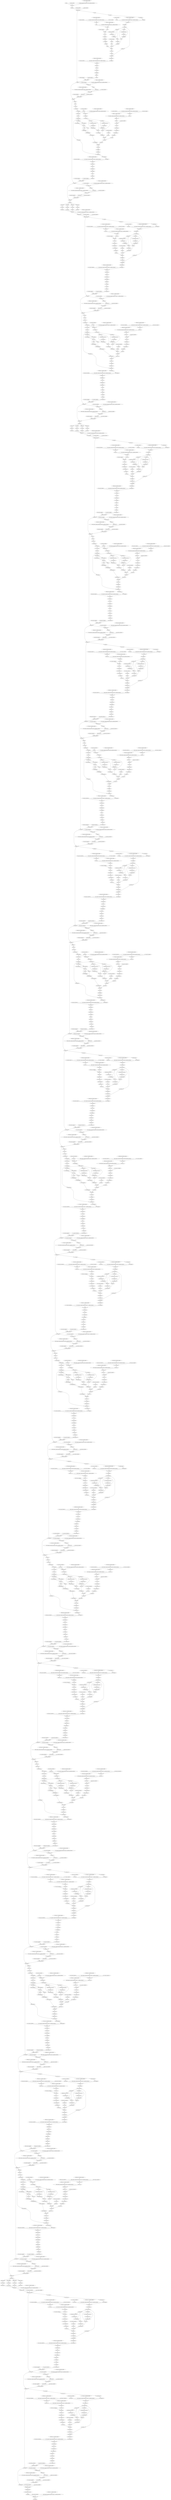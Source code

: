 strict digraph  {
"0 arg0_1" [id=0, type=input];
"1 _param_constant1" [id=1, type=get_attr];
"2 conv2d_updated_constant0" [id=2, type=get_attr];
"3 symmetric_weights_decompressor_conv2d_updated_constant0_0" [id=3, type=call_module];
"4 conv2d" [id=4, type=conv2d];
"5 permute" [id=5, type=permute];
"6 _param_constant2" [id=6, type=get_attr];
"7 _param_constant3" [id=7, type=get_attr];
"8 layer_norm" [id=8, type=layer_norm];
"9 _tensor_constant0" [id=9, type=get_attr];
"10 _param_constant5" [id=10, type=get_attr];
"11 linear_updated_constant0" [id=11, type=get_attr];
"12 symmetric_weights_decompressor_linear_updated_constant0_0" [id=12, type=call_module];
"13 linear" [id=13, type=linear];
"14 relu_" [id=14, type=relu_];
"15 linear_1_updated_constant0" [id=15, type=get_attr];
"16 symmetric_weights_decompressor_linear_1_updated_constant0_0" [id=16, type=call_module];
"17 linear_1" [id=17, type=linear];
"18 view" [id=18, type=view];
"19 _tensor_constant1" [id=19, type=get_attr];
"20 index" [id=20, type=index];
"21 view_1" [id=21, type=view];
"22 permute_1" [id=22, type=permute];
"23 contiguous" [id=23, type=contiguous];
"24 unsqueeze" [id=24, type=unsqueeze];
"25 sigmoid" [id=25, type=sigmoid];
"26 mul" [id=26, type=mul];
"27 pad" [id=27, type=pad];
"28 view_2" [id=28, type=view];
"29 permute_2" [id=29, type=permute];
"30 reshape" [id=30, type=reshape];
"31 _param_constant7" [id=31, type=get_attr];
"32 clone" [id=32, type=clone];
"33 linear_2_updated_constant0" [id=33, type=get_attr];
"34 symmetric_weights_decompressor_linear_2_updated_constant0_0" [id=34, type=call_module];
"35 linear_2" [id=35, type=linear];
"36 reshape_1" [id=36, type=reshape];
"37 permute_3" [id=37, type=permute];
"38 select" [id=38, type=select];
"39 select_1" [id=39, type=select];
"40 select_2" [id=40, type=select];
"41 linalg_vector_norm" [id=41, type=linalg_vector_norm];
"42 clamp_min" [id=42, type=clamp_min];
"43 expand_as" [id=43, type=expand_as];
"44 div" [id=44, type=div];
"45 linalg_vector_norm_1" [id=45, type=linalg_vector_norm];
"46 clamp_min_1" [id=46, type=clamp_min];
"47 expand_as_1" [id=47, type=expand_as];
"48 div_1" [id=48, type=div];
"49 transpose" [id=49, type=transpose];
"50 matmul" [id=50, type=matmul];
"51 _param_constant9" [id=51, type=get_attr];
"52 clamp" [id=52, type=clamp];
"53 exp" [id=53, type=exp];
"54 mul_1" [id=54, type=mul];
"55 add" [id=55, type=add];
"56 softmax" [id=56, type=softmax];
"57 dropout" [id=57, type=dropout];
"58 matmul_1" [id=58, type=matmul];
"59 transpose_1" [id=59, type=transpose];
"60 reshape_2" [id=60, type=reshape];
"61 _param_constant11" [id=61, type=get_attr];
"62 linear_3_updated_constant0" [id=62, type=get_attr];
"63 symmetric_weights_decompressor_linear_3_updated_constant0_0" [id=63, type=call_module];
"64 linear_3" [id=64, type=linear];
"65 dropout_1" [id=65, type=dropout];
"66 view_3" [id=66, type=view];
"67 permute_4" [id=67, type=permute];
"68 reshape_3" [id=68, type=reshape];
"69 slice_2" [id=69, type=slice];
"70 slice_3" [id=70, type=slice];
"71 _param_constant12" [id=71, type=get_attr];
"72 _param_constant13" [id=72, type=get_attr];
"73 layer_norm_1" [id=73, type=layer_norm];
"74 add_1" [id=74, type=add];
"75 _param_constant15" [id=75, type=get_attr];
"76 linear_4_updated_constant0" [id=76, type=get_attr];
"77 symmetric_weights_decompressor_linear_4_updated_constant0_0" [id=77, type=call_module];
"78 linear_4" [id=78, type=linear];
"79 gelu" [id=79, type=gelu];
"80 dropout_2" [id=80, type=dropout];
"81 _param_constant17" [id=81, type=get_attr];
"82 linear_5_updated_constant0" [id=82, type=get_attr];
"83 symmetric_weights_decompressor_linear_5_updated_constant0_0" [id=83, type=call_module];
"84 linear_5" [id=84, type=linear];
"85 dropout_3" [id=85, type=dropout];
"86 _param_constant18" [id=86, type=get_attr];
"87 _param_constant19" [id=87, type=get_attr];
"88 layer_norm_2" [id=88, type=layer_norm];
"89 add_2" [id=89, type=add];
"90 _tensor_constant2" [id=90, type=get_attr];
"91 _param_constant21" [id=91, type=get_attr];
"92 linear_6_updated_constant0" [id=92, type=get_attr];
"93 symmetric_weights_decompressor_linear_6_updated_constant0_0" [id=93, type=call_module];
"94 linear_6" [id=94, type=linear];
"95 relu__1" [id=95, type=relu_];
"96 linear_7_updated_constant0" [id=96, type=get_attr];
"97 symmetric_weights_decompressor_linear_7_updated_constant0_0" [id=97, type=call_module];
"98 linear_7" [id=98, type=linear];
"99 view_4" [id=99, type=view];
"100 _tensor_constant3" [id=100, type=get_attr];
"101 index_1" [id=101, type=index];
"102 view_5" [id=102, type=view];
"103 permute_5" [id=103, type=permute];
"104 contiguous_1" [id=104, type=contiguous];
"105 unsqueeze_1" [id=105, type=unsqueeze];
"106 sigmoid_1" [id=106, type=sigmoid];
"107 mul_2" [id=107, type=mul];
"108 pad_1" [id=108, type=pad];
"109 roll" [id=109, type=roll];
"110 view_6" [id=110, type=view];
"111 permute_6" [id=111, type=permute];
"112 reshape_4" [id=112, type=reshape];
"113 _param_constant23" [id=113, type=get_attr];
"114 clone_1" [id=114, type=clone];
"115 linear_8_updated_constant0" [id=115, type=get_attr];
"116 symmetric_weights_decompressor_linear_8_updated_constant0_0" [id=116, type=call_module];
"117 linear_8" [id=117, type=linear];
"118 reshape_5" [id=118, type=reshape];
"119 permute_7" [id=119, type=permute];
"120 select_3" [id=120, type=select];
"121 select_4" [id=121, type=select];
"122 select_5" [id=122, type=select];
"123 linalg_vector_norm_2" [id=123, type=linalg_vector_norm];
"124 clamp_min_2" [id=124, type=clamp_min];
"125 expand_as_2" [id=125, type=expand_as];
"126 div_2" [id=126, type=div];
"127 linalg_vector_norm_3" [id=127, type=linalg_vector_norm];
"128 clamp_min_3" [id=128, type=clamp_min];
"129 expand_as_3" [id=129, type=expand_as];
"130 div_3" [id=130, type=div];
"131 transpose_2" [id=131, type=transpose];
"132 matmul_2" [id=132, type=matmul];
"133 _param_constant25" [id=133, type=get_attr];
"134 clamp_1" [id=134, type=clamp];
"135 exp_1" [id=135, type=exp];
"136 mul_3" [id=136, type=mul];
"137 add_3" [id=137, type=add];
"138 new_zeros" [id=138, type=new_zeros];
"139 view_7" [id=139, type=view];
"140 permute_8" [id=140, type=permute];
"141 reshape_6" [id=141, type=reshape];
"142 unsqueeze_2" [id=142, type=unsqueeze];
"143 unsqueeze_3" [id=143, type=unsqueeze];
"144 sub" [id=144, type=sub];
"145 ne" [id=145, type=ne];
"146 masked_fill" [id=146, type=masked_fill];
"147 eq" [id=147, type=eq];
"148 masked_fill_1" [id=148, type=masked_fill];
"149 view_8" [id=149, type=view];
"150 unsqueeze_4" [id=150, type=unsqueeze];
"151 unsqueeze_5" [id=151, type=unsqueeze];
"152 add_4" [id=152, type=add];
"153 view_9" [id=153, type=view];
"154 softmax_1" [id=154, type=softmax];
"155 dropout_4" [id=155, type=dropout];
"156 matmul_3" [id=156, type=matmul];
"157 transpose_3" [id=157, type=transpose];
"158 reshape_7" [id=158, type=reshape];
"159 _param_constant27" [id=159, type=get_attr];
"160 linear_9_updated_constant0" [id=160, type=get_attr];
"161 symmetric_weights_decompressor_linear_9_updated_constant0_0" [id=161, type=call_module];
"162 linear_9" [id=162, type=linear];
"163 dropout_5" [id=163, type=dropout];
"164 view_10" [id=164, type=view];
"165 permute_9" [id=165, type=permute];
"166 reshape_8" [id=166, type=reshape];
"167 roll_1" [id=167, type=roll];
"168 slice_23" [id=168, type=slice];
"169 slice_24" [id=169, type=slice];
"170 _param_constant28" [id=170, type=get_attr];
"171 _param_constant29" [id=171, type=get_attr];
"172 layer_norm_3" [id=172, type=layer_norm];
"173 add_5" [id=173, type=add];
"174 _param_constant31" [id=174, type=get_attr];
"175 linear_10_updated_constant0" [id=175, type=get_attr];
"176 symmetric_weights_decompressor_linear_10_updated_constant0_0" [id=176, type=call_module];
"177 linear_10" [id=177, type=linear];
"178 gelu_1" [id=178, type=gelu];
"179 dropout_6" [id=179, type=dropout];
"180 _param_constant33" [id=180, type=get_attr];
"181 linear_11_updated_constant0" [id=181, type=get_attr];
"182 symmetric_weights_decompressor_linear_11_updated_constant0_0" [id=182, type=call_module];
"183 linear_11" [id=183, type=linear];
"184 dropout_7" [id=184, type=dropout];
"185 _param_constant34" [id=185, type=get_attr];
"186 _param_constant35" [id=186, type=get_attr];
"187 layer_norm_4" [id=187, type=layer_norm];
"188 add_6" [id=188, type=add];
"189 pad_2" [id=189, type=pad];
"190 slice_25" [id=190, type=slice];
"191 slice_26" [id=191, type=slice];
"192 slice_27" [id=192, type=slice];
"193 slice_28" [id=193, type=slice];
"194 slice_29" [id=194, type=slice];
"195 slice_30" [id=195, type=slice];
"196 slice_31" [id=196, type=slice];
"197 slice_32" [id=197, type=slice];
"198 slice_33" [id=198, type=slice];
"199 slice_34" [id=199, type=slice];
"200 slice_35" [id=200, type=slice];
"201 slice_36" [id=201, type=slice];
"202 cat" [id=202, type=cat];
"203 linear_12_updated_constant0" [id=203, type=get_attr];
"204 symmetric_weights_decompressor_linear_12_updated_constant0_0" [id=204, type=call_module];
"205 linear_12" [id=205, type=linear];
"206 _param_constant37" [id=206, type=get_attr];
"207 _param_constant38" [id=207, type=get_attr];
"208 layer_norm_5" [id=208, type=layer_norm];
"209 _tensor_constant13" [id=209, type=get_attr];
"210 _param_constant40" [id=210, type=get_attr];
"211 linear_13_updated_constant0" [id=211, type=get_attr];
"212 symmetric_weights_decompressor_linear_13_updated_constant0_0" [id=212, type=call_module];
"213 linear_13" [id=213, type=linear];
"214 relu__2" [id=214, type=relu_];
"215 linear_14_updated_constant0" [id=215, type=get_attr];
"216 symmetric_weights_decompressor_linear_14_updated_constant0_0" [id=216, type=call_module];
"217 linear_14" [id=217, type=linear];
"218 view_11" [id=218, type=view];
"219 _tensor_constant14" [id=219, type=get_attr];
"220 index_2" [id=220, type=index];
"221 view_12" [id=221, type=view];
"222 permute_10" [id=222, type=permute];
"223 contiguous_2" [id=223, type=contiguous];
"224 unsqueeze_6" [id=224, type=unsqueeze];
"225 sigmoid_2" [id=225, type=sigmoid];
"226 mul_4" [id=226, type=mul];
"227 pad_3" [id=227, type=pad];
"228 view_13" [id=228, type=view];
"229 permute_11" [id=229, type=permute];
"230 reshape_9" [id=230, type=reshape];
"231 _param_constant42" [id=231, type=get_attr];
"232 clone_2" [id=232, type=clone];
"233 linear_15_updated_constant0" [id=233, type=get_attr];
"234 symmetric_weights_decompressor_linear_15_updated_constant0_0" [id=234, type=call_module];
"235 linear_15" [id=235, type=linear];
"236 reshape_10" [id=236, type=reshape];
"237 permute_12" [id=237, type=permute];
"238 select_6" [id=238, type=select];
"239 select_7" [id=239, type=select];
"240 select_8" [id=240, type=select];
"241 linalg_vector_norm_4" [id=241, type=linalg_vector_norm];
"242 clamp_min_4" [id=242, type=clamp_min];
"243 expand_as_4" [id=243, type=expand_as];
"244 div_4" [id=244, type=div];
"245 linalg_vector_norm_5" [id=245, type=linalg_vector_norm];
"246 clamp_min_5" [id=246, type=clamp_min];
"247 expand_as_5" [id=247, type=expand_as];
"248 div_5" [id=248, type=div];
"249 transpose_4" [id=249, type=transpose];
"250 matmul_4" [id=250, type=matmul];
"251 _param_constant44" [id=251, type=get_attr];
"252 clamp_2" [id=252, type=clamp];
"253 exp_2" [id=253, type=exp];
"254 mul_5" [id=254, type=mul];
"255 add_7" [id=255, type=add];
"256 softmax_2" [id=256, type=softmax];
"257 dropout_8" [id=257, type=dropout];
"258 matmul_5" [id=258, type=matmul];
"259 transpose_5" [id=259, type=transpose];
"260 reshape_11" [id=260, type=reshape];
"261 _param_constant46" [id=261, type=get_attr];
"262 linear_16_updated_constant0" [id=262, type=get_attr];
"263 symmetric_weights_decompressor_linear_16_updated_constant0_0" [id=263, type=call_module];
"264 linear_16" [id=264, type=linear];
"265 dropout_9" [id=265, type=dropout];
"266 view_14" [id=266, type=view];
"267 permute_13" [id=267, type=permute];
"268 reshape_12" [id=268, type=reshape];
"269 slice_38" [id=269, type=slice];
"270 slice_39" [id=270, type=slice];
"271 slice_40" [id=271, type=slice];
"272 slice_41" [id=272, type=slice];
"273 contiguous_3" [id=273, type=contiguous];
"274 _param_constant47" [id=274, type=get_attr];
"275 _param_constant48" [id=275, type=get_attr];
"276 layer_norm_6" [id=276, type=layer_norm];
"277 add_8" [id=277, type=add];
"278 _param_constant50" [id=278, type=get_attr];
"279 linear_17_updated_constant0" [id=279, type=get_attr];
"280 symmetric_weights_decompressor_linear_17_updated_constant0_0" [id=280, type=call_module];
"281 linear_17" [id=281, type=linear];
"282 gelu_2" [id=282, type=gelu];
"283 dropout_10" [id=283, type=dropout];
"284 _param_constant52" [id=284, type=get_attr];
"285 linear_18_updated_constant0" [id=285, type=get_attr];
"286 symmetric_weights_decompressor_linear_18_updated_constant0_0" [id=286, type=call_module];
"287 linear_18" [id=287, type=linear];
"288 dropout_11" [id=288, type=dropout];
"289 _param_constant53" [id=289, type=get_attr];
"290 _param_constant54" [id=290, type=get_attr];
"291 layer_norm_7" [id=291, type=layer_norm];
"292 add_9" [id=292, type=add];
"293 _tensor_constant15" [id=293, type=get_attr];
"294 _param_constant56" [id=294, type=get_attr];
"295 linear_19_updated_constant0" [id=295, type=get_attr];
"296 symmetric_weights_decompressor_linear_19_updated_constant0_0" [id=296, type=call_module];
"297 linear_19" [id=297, type=linear];
"298 relu__3" [id=298, type=relu_];
"299 linear_20_updated_constant0" [id=299, type=get_attr];
"300 symmetric_weights_decompressor_linear_20_updated_constant0_0" [id=300, type=call_module];
"301 linear_20" [id=301, type=linear];
"302 view_15" [id=302, type=view];
"303 _tensor_constant16" [id=303, type=get_attr];
"304 index_3" [id=304, type=index];
"305 view_16" [id=305, type=view];
"306 permute_14" [id=306, type=permute];
"307 contiguous_4" [id=307, type=contiguous];
"308 unsqueeze_7" [id=308, type=unsqueeze];
"309 sigmoid_3" [id=309, type=sigmoid];
"310 mul_6" [id=310, type=mul];
"311 pad_4" [id=311, type=pad];
"312 roll_2" [id=312, type=roll];
"313 view_17" [id=313, type=view];
"314 permute_15" [id=314, type=permute];
"315 reshape_13" [id=315, type=reshape];
"316 _param_constant58" [id=316, type=get_attr];
"317 clone_3" [id=317, type=clone];
"318 linear_21_updated_constant0" [id=318, type=get_attr];
"319 symmetric_weights_decompressor_linear_21_updated_constant0_0" [id=319, type=call_module];
"320 linear_21" [id=320, type=linear];
"321 reshape_14" [id=321, type=reshape];
"322 permute_16" [id=322, type=permute];
"323 select_9" [id=323, type=select];
"324 select_10" [id=324, type=select];
"325 select_11" [id=325, type=select];
"326 linalg_vector_norm_6" [id=326, type=linalg_vector_norm];
"327 clamp_min_6" [id=327, type=clamp_min];
"328 expand_as_6" [id=328, type=expand_as];
"329 div_6" [id=329, type=div];
"330 linalg_vector_norm_7" [id=330, type=linalg_vector_norm];
"331 clamp_min_7" [id=331, type=clamp_min];
"332 expand_as_7" [id=332, type=expand_as];
"333 div_7" [id=333, type=div];
"334 transpose_6" [id=334, type=transpose];
"335 matmul_6" [id=335, type=matmul];
"336 _param_constant60" [id=336, type=get_attr];
"337 clamp_3" [id=337, type=clamp];
"338 exp_3" [id=338, type=exp];
"339 mul_7" [id=339, type=mul];
"340 add_10" [id=340, type=add];
"341 new_zeros_1" [id=341, type=new_zeros];
"342 view_18" [id=342, type=view];
"343 permute_17" [id=343, type=permute];
"344 reshape_15" [id=344, type=reshape];
"345 unsqueeze_8" [id=345, type=unsqueeze];
"346 unsqueeze_9" [id=346, type=unsqueeze];
"347 sub_1" [id=347, type=sub];
"348 ne_1" [id=348, type=ne];
"349 masked_fill_2" [id=349, type=masked_fill];
"350 eq_1" [id=350, type=eq];
"351 masked_fill_3" [id=351, type=masked_fill];
"352 view_19" [id=352, type=view];
"353 unsqueeze_10" [id=353, type=unsqueeze];
"354 unsqueeze_11" [id=354, type=unsqueeze];
"355 add_11" [id=355, type=add];
"356 view_20" [id=356, type=view];
"357 softmax_3" [id=357, type=softmax];
"358 dropout_12" [id=358, type=dropout];
"359 matmul_7" [id=359, type=matmul];
"360 transpose_7" [id=360, type=transpose];
"361 reshape_16" [id=361, type=reshape];
"362 _param_constant62" [id=362, type=get_attr];
"363 linear_22_updated_constant0" [id=363, type=get_attr];
"364 symmetric_weights_decompressor_linear_22_updated_constant0_0" [id=364, type=call_module];
"365 linear_22" [id=365, type=linear];
"366 dropout_13" [id=366, type=dropout];
"367 view_21" [id=367, type=view];
"368 permute_18" [id=368, type=permute];
"369 reshape_17" [id=369, type=reshape];
"370 roll_3" [id=370, type=roll];
"371 slice_61" [id=371, type=slice];
"372 slice_62" [id=372, type=slice];
"373 slice_63" [id=373, type=slice];
"374 slice_64" [id=374, type=slice];
"375 contiguous_5" [id=375, type=contiguous];
"376 _param_constant63" [id=376, type=get_attr];
"377 _param_constant64" [id=377, type=get_attr];
"378 layer_norm_8" [id=378, type=layer_norm];
"379 add_12" [id=379, type=add];
"380 _param_constant66" [id=380, type=get_attr];
"381 linear_23_updated_constant0" [id=381, type=get_attr];
"382 symmetric_weights_decompressor_linear_23_updated_constant0_0" [id=382, type=call_module];
"383 linear_23" [id=383, type=linear];
"384 gelu_3" [id=384, type=gelu];
"385 dropout_14" [id=385, type=dropout];
"386 _param_constant68" [id=386, type=get_attr];
"387 linear_24_updated_constant0" [id=387, type=get_attr];
"388 symmetric_weights_decompressor_linear_24_updated_constant0_0" [id=388, type=call_module];
"389 linear_24" [id=389, type=linear];
"390 dropout_15" [id=390, type=dropout];
"391 _param_constant69" [id=391, type=get_attr];
"392 _param_constant70" [id=392, type=get_attr];
"393 layer_norm_9" [id=393, type=layer_norm];
"394 add_13" [id=394, type=add];
"395 pad_5" [id=395, type=pad];
"396 slice_65" [id=396, type=slice];
"397 slice_66" [id=397, type=slice];
"398 slice_67" [id=398, type=slice];
"399 slice_68" [id=399, type=slice];
"400 slice_69" [id=400, type=slice];
"401 slice_70" [id=401, type=slice];
"402 slice_71" [id=402, type=slice];
"403 slice_72" [id=403, type=slice];
"404 slice_73" [id=404, type=slice];
"405 slice_74" [id=405, type=slice];
"406 slice_75" [id=406, type=slice];
"407 slice_76" [id=407, type=slice];
"408 cat_1" [id=408, type=cat];
"409 linear_25_updated_constant0" [id=409, type=get_attr];
"410 symmetric_weights_decompressor_linear_25_updated_constant0_0" [id=410, type=call_module];
"411 linear_25" [id=411, type=linear];
"412 _param_constant72" [id=412, type=get_attr];
"413 _param_constant73" [id=413, type=get_attr];
"414 layer_norm_10" [id=414, type=layer_norm];
"415 _tensor_constant26" [id=415, type=get_attr];
"416 _param_constant75" [id=416, type=get_attr];
"417 linear_26_updated_constant0" [id=417, type=get_attr];
"418 symmetric_weights_decompressor_linear_26_updated_constant0_0" [id=418, type=call_module];
"419 linear_26" [id=419, type=linear];
"420 relu__4" [id=420, type=relu_];
"421 linear_27_updated_constant0" [id=421, type=get_attr];
"422 symmetric_weights_decompressor_linear_27_updated_constant0_0" [id=422, type=call_module];
"423 linear_27" [id=423, type=linear];
"424 view_22" [id=424, type=view];
"425 _tensor_constant27" [id=425, type=get_attr];
"426 index_4" [id=426, type=index];
"427 view_23" [id=427, type=view];
"428 permute_19" [id=428, type=permute];
"429 contiguous_6" [id=429, type=contiguous];
"430 unsqueeze_12" [id=430, type=unsqueeze];
"431 sigmoid_4" [id=431, type=sigmoid];
"432 mul_8" [id=432, type=mul];
"433 pad_6" [id=433, type=pad];
"434 view_24" [id=434, type=view];
"435 permute_20" [id=435, type=permute];
"436 reshape_18" [id=436, type=reshape];
"437 _param_constant77" [id=437, type=get_attr];
"438 clone_4" [id=438, type=clone];
"439 linear_28_updated_constant0" [id=439, type=get_attr];
"440 symmetric_weights_decompressor_linear_28_updated_constant0_0" [id=440, type=call_module];
"441 linear_28" [id=441, type=linear];
"442 reshape_19" [id=442, type=reshape];
"443 permute_21" [id=443, type=permute];
"444 select_12" [id=444, type=select];
"445 select_13" [id=445, type=select];
"446 select_14" [id=446, type=select];
"447 linalg_vector_norm_8" [id=447, type=linalg_vector_norm];
"448 clamp_min_8" [id=448, type=clamp_min];
"449 expand_as_8" [id=449, type=expand_as];
"450 div_8" [id=450, type=div];
"451 linalg_vector_norm_9" [id=451, type=linalg_vector_norm];
"452 clamp_min_9" [id=452, type=clamp_min];
"453 expand_as_9" [id=453, type=expand_as];
"454 div_9" [id=454, type=div];
"455 transpose_8" [id=455, type=transpose];
"456 matmul_8" [id=456, type=matmul];
"457 _param_constant79" [id=457, type=get_attr];
"458 clamp_4" [id=458, type=clamp];
"459 exp_4" [id=459, type=exp];
"460 mul_9" [id=460, type=mul];
"461 add_14" [id=461, type=add];
"462 softmax_4" [id=462, type=softmax];
"463 dropout_16" [id=463, type=dropout];
"464 matmul_9" [id=464, type=matmul];
"465 transpose_9" [id=465, type=transpose];
"466 reshape_20" [id=466, type=reshape];
"467 _param_constant81" [id=467, type=get_attr];
"468 linear_29_updated_constant0" [id=468, type=get_attr];
"469 symmetric_weights_decompressor_linear_29_updated_constant0_0" [id=469, type=call_module];
"470 linear_29" [id=470, type=linear];
"471 dropout_17" [id=471, type=dropout];
"472 view_25" [id=472, type=view];
"473 permute_22" [id=473, type=permute];
"474 reshape_21" [id=474, type=reshape];
"475 slice_78" [id=475, type=slice];
"476 slice_79" [id=476, type=slice];
"477 slice_80" [id=477, type=slice];
"478 slice_81" [id=478, type=slice];
"479 contiguous_7" [id=479, type=contiguous];
"480 _param_constant82" [id=480, type=get_attr];
"481 _param_constant83" [id=481, type=get_attr];
"482 layer_norm_11" [id=482, type=layer_norm];
"483 add_15" [id=483, type=add];
"484 _param_constant85" [id=484, type=get_attr];
"485 linear_30_updated_constant0" [id=485, type=get_attr];
"486 symmetric_weights_decompressor_linear_30_updated_constant0_0" [id=486, type=call_module];
"487 linear_30" [id=487, type=linear];
"488 gelu_4" [id=488, type=gelu];
"489 dropout_18" [id=489, type=dropout];
"490 _param_constant87" [id=490, type=get_attr];
"491 linear_31_updated_constant0" [id=491, type=get_attr];
"492 symmetric_weights_decompressor_linear_31_updated_constant0_0" [id=492, type=call_module];
"493 linear_31" [id=493, type=linear];
"494 dropout_19" [id=494, type=dropout];
"495 _param_constant88" [id=495, type=get_attr];
"496 _param_constant89" [id=496, type=get_attr];
"497 layer_norm_12" [id=497, type=layer_norm];
"498 add_16" [id=498, type=add];
"499 _tensor_constant28" [id=499, type=get_attr];
"500 _param_constant91" [id=500, type=get_attr];
"501 linear_32_updated_constant0" [id=501, type=get_attr];
"502 symmetric_weights_decompressor_linear_32_updated_constant0_0" [id=502, type=call_module];
"503 linear_32" [id=503, type=linear];
"504 relu__5" [id=504, type=relu_];
"505 linear_33_updated_constant0" [id=505, type=get_attr];
"506 symmetric_weights_decompressor_linear_33_updated_constant0_0" [id=506, type=call_module];
"507 linear_33" [id=507, type=linear];
"508 view_26" [id=508, type=view];
"509 _tensor_constant29" [id=509, type=get_attr];
"510 index_5" [id=510, type=index];
"511 view_27" [id=511, type=view];
"512 permute_23" [id=512, type=permute];
"513 contiguous_8" [id=513, type=contiguous];
"514 unsqueeze_13" [id=514, type=unsqueeze];
"515 sigmoid_5" [id=515, type=sigmoid];
"516 mul_10" [id=516, type=mul];
"517 pad_7" [id=517, type=pad];
"518 roll_4" [id=518, type=roll];
"519 view_28" [id=519, type=view];
"520 permute_24" [id=520, type=permute];
"521 reshape_22" [id=521, type=reshape];
"522 _param_constant93" [id=522, type=get_attr];
"523 clone_5" [id=523, type=clone];
"524 linear_34_updated_constant0" [id=524, type=get_attr];
"525 symmetric_weights_decompressor_linear_34_updated_constant0_0" [id=525, type=call_module];
"526 linear_34" [id=526, type=linear];
"527 reshape_23" [id=527, type=reshape];
"528 permute_25" [id=528, type=permute];
"529 select_15" [id=529, type=select];
"530 select_16" [id=530, type=select];
"531 select_17" [id=531, type=select];
"532 linalg_vector_norm_10" [id=532, type=linalg_vector_norm];
"533 clamp_min_10" [id=533, type=clamp_min];
"534 expand_as_10" [id=534, type=expand_as];
"535 div_10" [id=535, type=div];
"536 linalg_vector_norm_11" [id=536, type=linalg_vector_norm];
"537 clamp_min_11" [id=537, type=clamp_min];
"538 expand_as_11" [id=538, type=expand_as];
"539 div_11" [id=539, type=div];
"540 transpose_10" [id=540, type=transpose];
"541 matmul_10" [id=541, type=matmul];
"542 _param_constant95" [id=542, type=get_attr];
"543 clamp_5" [id=543, type=clamp];
"544 exp_5" [id=544, type=exp];
"545 mul_11" [id=545, type=mul];
"546 add_17" [id=546, type=add];
"547 new_zeros_2" [id=547, type=new_zeros];
"548 view_29" [id=548, type=view];
"549 permute_26" [id=549, type=permute];
"550 reshape_24" [id=550, type=reshape];
"551 unsqueeze_14" [id=551, type=unsqueeze];
"552 unsqueeze_15" [id=552, type=unsqueeze];
"553 sub_2" [id=553, type=sub];
"554 ne_2" [id=554, type=ne];
"555 masked_fill_4" [id=555, type=masked_fill];
"556 eq_2" [id=556, type=eq];
"557 masked_fill_5" [id=557, type=masked_fill];
"558 view_30" [id=558, type=view];
"559 unsqueeze_16" [id=559, type=unsqueeze];
"560 unsqueeze_17" [id=560, type=unsqueeze];
"561 add_18" [id=561, type=add];
"562 view_31" [id=562, type=view];
"563 softmax_5" [id=563, type=softmax];
"564 dropout_20" [id=564, type=dropout];
"565 matmul_11" [id=565, type=matmul];
"566 transpose_11" [id=566, type=transpose];
"567 reshape_25" [id=567, type=reshape];
"568 _param_constant97" [id=568, type=get_attr];
"569 linear_35_updated_constant0" [id=569, type=get_attr];
"570 symmetric_weights_decompressor_linear_35_updated_constant0_0" [id=570, type=call_module];
"571 linear_35" [id=571, type=linear];
"572 dropout_21" [id=572, type=dropout];
"573 view_32" [id=573, type=view];
"574 permute_27" [id=574, type=permute];
"575 reshape_26" [id=575, type=reshape];
"576 roll_5" [id=576, type=roll];
"577 slice_101" [id=577, type=slice];
"578 slice_102" [id=578, type=slice];
"579 slice_103" [id=579, type=slice];
"580 slice_104" [id=580, type=slice];
"581 contiguous_9" [id=581, type=contiguous];
"582 _param_constant98" [id=582, type=get_attr];
"583 _param_constant99" [id=583, type=get_attr];
"584 layer_norm_13" [id=584, type=layer_norm];
"585 add_19" [id=585, type=add];
"586 _param_constant101" [id=586, type=get_attr];
"587 linear_36_updated_constant0" [id=587, type=get_attr];
"588 symmetric_weights_decompressor_linear_36_updated_constant0_0" [id=588, type=call_module];
"589 linear_36" [id=589, type=linear];
"590 gelu_5" [id=590, type=gelu];
"591 dropout_22" [id=591, type=dropout];
"592 _param_constant103" [id=592, type=get_attr];
"593 linear_37_updated_constant0" [id=593, type=get_attr];
"594 symmetric_weights_decompressor_linear_37_updated_constant0_0" [id=594, type=call_module];
"595 linear_37" [id=595, type=linear];
"596 dropout_23" [id=596, type=dropout];
"597 _param_constant104" [id=597, type=get_attr];
"598 _param_constant105" [id=598, type=get_attr];
"599 layer_norm_14" [id=599, type=layer_norm];
"600 add_20" [id=600, type=add];
"601 _tensor_constant39" [id=601, type=get_attr];
"602 _param_constant107" [id=602, type=get_attr];
"603 linear_38_updated_constant0" [id=603, type=get_attr];
"604 symmetric_weights_decompressor_linear_38_updated_constant0_0" [id=604, type=call_module];
"605 linear_38" [id=605, type=linear];
"606 relu__6" [id=606, type=relu_];
"607 linear_39_updated_constant0" [id=607, type=get_attr];
"608 symmetric_weights_decompressor_linear_39_updated_constant0_0" [id=608, type=call_module];
"609 linear_39" [id=609, type=linear];
"610 view_33" [id=610, type=view];
"611 _tensor_constant40" [id=611, type=get_attr];
"612 index_6" [id=612, type=index];
"613 view_34" [id=613, type=view];
"614 permute_28" [id=614, type=permute];
"615 contiguous_10" [id=615, type=contiguous];
"616 unsqueeze_18" [id=616, type=unsqueeze];
"617 sigmoid_6" [id=617, type=sigmoid];
"618 mul_12" [id=618, type=mul];
"619 pad_8" [id=619, type=pad];
"620 view_35" [id=620, type=view];
"621 permute_29" [id=621, type=permute];
"622 reshape_27" [id=622, type=reshape];
"623 _param_constant109" [id=623, type=get_attr];
"624 clone_6" [id=624, type=clone];
"625 linear_40_updated_constant0" [id=625, type=get_attr];
"626 symmetric_weights_decompressor_linear_40_updated_constant0_0" [id=626, type=call_module];
"627 linear_40" [id=627, type=linear];
"628 reshape_28" [id=628, type=reshape];
"629 permute_30" [id=629, type=permute];
"630 select_18" [id=630, type=select];
"631 select_19" [id=631, type=select];
"632 select_20" [id=632, type=select];
"633 linalg_vector_norm_12" [id=633, type=linalg_vector_norm];
"634 clamp_min_12" [id=634, type=clamp_min];
"635 expand_as_12" [id=635, type=expand_as];
"636 div_12" [id=636, type=div];
"637 linalg_vector_norm_13" [id=637, type=linalg_vector_norm];
"638 clamp_min_13" [id=638, type=clamp_min];
"639 expand_as_13" [id=639, type=expand_as];
"640 div_13" [id=640, type=div];
"641 transpose_12" [id=641, type=transpose];
"642 matmul_12" [id=642, type=matmul];
"643 _param_constant111" [id=643, type=get_attr];
"644 clamp_6" [id=644, type=clamp];
"645 exp_6" [id=645, type=exp];
"646 mul_13" [id=646, type=mul];
"647 add_21" [id=647, type=add];
"648 softmax_6" [id=648, type=softmax];
"649 dropout_24" [id=649, type=dropout];
"650 matmul_13" [id=650, type=matmul];
"651 transpose_13" [id=651, type=transpose];
"652 reshape_29" [id=652, type=reshape];
"653 _param_constant113" [id=653, type=get_attr];
"654 linear_41_updated_constant0" [id=654, type=get_attr];
"655 symmetric_weights_decompressor_linear_41_updated_constant0_0" [id=655, type=call_module];
"656 linear_41" [id=656, type=linear];
"657 dropout_25" [id=657, type=dropout];
"658 view_36" [id=658, type=view];
"659 permute_31" [id=659, type=permute];
"660 reshape_30" [id=660, type=reshape];
"661 slice_106" [id=661, type=slice];
"662 slice_107" [id=662, type=slice];
"663 slice_108" [id=663, type=slice];
"664 slice_109" [id=664, type=slice];
"665 contiguous_11" [id=665, type=contiguous];
"666 _param_constant114" [id=666, type=get_attr];
"667 _param_constant115" [id=667, type=get_attr];
"668 layer_norm_15" [id=668, type=layer_norm];
"669 add_22" [id=669, type=add];
"670 _param_constant117" [id=670, type=get_attr];
"671 linear_42_updated_constant0" [id=671, type=get_attr];
"672 symmetric_weights_decompressor_linear_42_updated_constant0_0" [id=672, type=call_module];
"673 linear_42" [id=673, type=linear];
"674 gelu_6" [id=674, type=gelu];
"675 dropout_26" [id=675, type=dropout];
"676 _param_constant119" [id=676, type=get_attr];
"677 linear_43_updated_constant0" [id=677, type=get_attr];
"678 symmetric_weights_decompressor_linear_43_updated_constant0_0" [id=678, type=call_module];
"679 linear_43" [id=679, type=linear];
"680 dropout_27" [id=680, type=dropout];
"681 _param_constant120" [id=681, type=get_attr];
"682 _param_constant121" [id=682, type=get_attr];
"683 layer_norm_16" [id=683, type=layer_norm];
"684 add_23" [id=684, type=add];
"685 _tensor_constant41" [id=685, type=get_attr];
"686 _param_constant123" [id=686, type=get_attr];
"687 linear_44_updated_constant0" [id=687, type=get_attr];
"688 symmetric_weights_decompressor_linear_44_updated_constant0_0" [id=688, type=call_module];
"689 linear_44" [id=689, type=linear];
"690 relu__7" [id=690, type=relu_];
"691 linear_45_updated_constant0" [id=691, type=get_attr];
"692 symmetric_weights_decompressor_linear_45_updated_constant0_0" [id=692, type=call_module];
"693 linear_45" [id=693, type=linear];
"694 view_37" [id=694, type=view];
"695 _tensor_constant42" [id=695, type=get_attr];
"696 index_7" [id=696, type=index];
"697 view_38" [id=697, type=view];
"698 permute_32" [id=698, type=permute];
"699 contiguous_12" [id=699, type=contiguous];
"700 unsqueeze_19" [id=700, type=unsqueeze];
"701 sigmoid_7" [id=701, type=sigmoid];
"702 mul_14" [id=702, type=mul];
"703 pad_9" [id=703, type=pad];
"704 roll_6" [id=704, type=roll];
"705 view_39" [id=705, type=view];
"706 permute_33" [id=706, type=permute];
"707 reshape_31" [id=707, type=reshape];
"708 _param_constant125" [id=708, type=get_attr];
"709 clone_7" [id=709, type=clone];
"710 linear_46_updated_constant0" [id=710, type=get_attr];
"711 symmetric_weights_decompressor_linear_46_updated_constant0_0" [id=711, type=call_module];
"712 linear_46" [id=712, type=linear];
"713 reshape_32" [id=713, type=reshape];
"714 permute_34" [id=714, type=permute];
"715 select_21" [id=715, type=select];
"716 select_22" [id=716, type=select];
"717 select_23" [id=717, type=select];
"718 linalg_vector_norm_14" [id=718, type=linalg_vector_norm];
"719 clamp_min_14" [id=719, type=clamp_min];
"720 expand_as_14" [id=720, type=expand_as];
"721 div_14" [id=721, type=div];
"722 linalg_vector_norm_15" [id=722, type=linalg_vector_norm];
"723 clamp_min_15" [id=723, type=clamp_min];
"724 expand_as_15" [id=724, type=expand_as];
"725 div_15" [id=725, type=div];
"726 transpose_14" [id=726, type=transpose];
"727 matmul_14" [id=727, type=matmul];
"728 _param_constant127" [id=728, type=get_attr];
"729 clamp_7" [id=729, type=clamp];
"730 exp_7" [id=730, type=exp];
"731 mul_15" [id=731, type=mul];
"732 add_24" [id=732, type=add];
"733 new_zeros_3" [id=733, type=new_zeros];
"734 view_40" [id=734, type=view];
"735 permute_35" [id=735, type=permute];
"736 reshape_33" [id=736, type=reshape];
"737 unsqueeze_20" [id=737, type=unsqueeze];
"738 unsqueeze_21" [id=738, type=unsqueeze];
"739 sub_3" [id=739, type=sub];
"740 ne_3" [id=740, type=ne];
"741 masked_fill_6" [id=741, type=masked_fill];
"742 eq_3" [id=742, type=eq];
"743 masked_fill_7" [id=743, type=masked_fill];
"744 view_41" [id=744, type=view];
"745 unsqueeze_22" [id=745, type=unsqueeze];
"746 unsqueeze_23" [id=746, type=unsqueeze];
"747 add_25" [id=747, type=add];
"748 view_42" [id=748, type=view];
"749 softmax_7" [id=749, type=softmax];
"750 dropout_28" [id=750, type=dropout];
"751 matmul_15" [id=751, type=matmul];
"752 transpose_15" [id=752, type=transpose];
"753 reshape_34" [id=753, type=reshape];
"754 _param_constant129" [id=754, type=get_attr];
"755 linear_47_updated_constant0" [id=755, type=get_attr];
"756 symmetric_weights_decompressor_linear_47_updated_constant0_0" [id=756, type=call_module];
"757 linear_47" [id=757, type=linear];
"758 dropout_29" [id=758, type=dropout];
"759 view_43" [id=759, type=view];
"760 permute_36" [id=760, type=permute];
"761 reshape_35" [id=761, type=reshape];
"762 roll_7" [id=762, type=roll];
"763 slice_129" [id=763, type=slice];
"764 slice_130" [id=764, type=slice];
"765 slice_131" [id=765, type=slice];
"766 slice_132" [id=766, type=slice];
"767 contiguous_13" [id=767, type=contiguous];
"768 _param_constant130" [id=768, type=get_attr];
"769 _param_constant131" [id=769, type=get_attr];
"770 layer_norm_17" [id=770, type=layer_norm];
"771 add_26" [id=771, type=add];
"772 _param_constant133" [id=772, type=get_attr];
"773 linear_48_updated_constant0" [id=773, type=get_attr];
"774 symmetric_weights_decompressor_linear_48_updated_constant0_0" [id=774, type=call_module];
"775 linear_48" [id=775, type=linear];
"776 gelu_7" [id=776, type=gelu];
"777 dropout_30" [id=777, type=dropout];
"778 _param_constant135" [id=778, type=get_attr];
"779 linear_49_updated_constant0" [id=779, type=get_attr];
"780 symmetric_weights_decompressor_linear_49_updated_constant0_0" [id=780, type=call_module];
"781 linear_49" [id=781, type=linear];
"782 dropout_31" [id=782, type=dropout];
"783 _param_constant136" [id=783, type=get_attr];
"784 _param_constant137" [id=784, type=get_attr];
"785 layer_norm_18" [id=785, type=layer_norm];
"786 add_27" [id=786, type=add];
"787 _tensor_constant52" [id=787, type=get_attr];
"788 _param_constant139" [id=788, type=get_attr];
"789 linear_50_updated_constant0" [id=789, type=get_attr];
"790 symmetric_weights_decompressor_linear_50_updated_constant0_0" [id=790, type=call_module];
"791 linear_50" [id=791, type=linear];
"792 relu__8" [id=792, type=relu_];
"793 linear_51_updated_constant0" [id=793, type=get_attr];
"794 symmetric_weights_decompressor_linear_51_updated_constant0_0" [id=794, type=call_module];
"795 linear_51" [id=795, type=linear];
"796 view_44" [id=796, type=view];
"797 _tensor_constant53" [id=797, type=get_attr];
"798 index_8" [id=798, type=index];
"799 view_45" [id=799, type=view];
"800 permute_37" [id=800, type=permute];
"801 contiguous_14" [id=801, type=contiguous];
"802 unsqueeze_24" [id=802, type=unsqueeze];
"803 sigmoid_8" [id=803, type=sigmoid];
"804 mul_16" [id=804, type=mul];
"805 pad_10" [id=805, type=pad];
"806 view_46" [id=806, type=view];
"807 permute_38" [id=807, type=permute];
"808 reshape_36" [id=808, type=reshape];
"809 _param_constant141" [id=809, type=get_attr];
"810 clone_8" [id=810, type=clone];
"811 linear_52_updated_constant0" [id=811, type=get_attr];
"812 symmetric_weights_decompressor_linear_52_updated_constant0_0" [id=812, type=call_module];
"813 linear_52" [id=813, type=linear];
"814 reshape_37" [id=814, type=reshape];
"815 permute_39" [id=815, type=permute];
"816 select_24" [id=816, type=select];
"817 select_25" [id=817, type=select];
"818 select_26" [id=818, type=select];
"819 linalg_vector_norm_16" [id=819, type=linalg_vector_norm];
"820 clamp_min_16" [id=820, type=clamp_min];
"821 expand_as_16" [id=821, type=expand_as];
"822 div_16" [id=822, type=div];
"823 linalg_vector_norm_17" [id=823, type=linalg_vector_norm];
"824 clamp_min_17" [id=824, type=clamp_min];
"825 expand_as_17" [id=825, type=expand_as];
"826 div_17" [id=826, type=div];
"827 transpose_16" [id=827, type=transpose];
"828 matmul_16" [id=828, type=matmul];
"829 _param_constant143" [id=829, type=get_attr];
"830 clamp_8" [id=830, type=clamp];
"831 exp_8" [id=831, type=exp];
"832 mul_17" [id=832, type=mul];
"833 add_28" [id=833, type=add];
"834 softmax_8" [id=834, type=softmax];
"835 dropout_32" [id=835, type=dropout];
"836 matmul_17" [id=836, type=matmul];
"837 transpose_17" [id=837, type=transpose];
"838 reshape_38" [id=838, type=reshape];
"839 _param_constant145" [id=839, type=get_attr];
"840 linear_53_updated_constant0" [id=840, type=get_attr];
"841 symmetric_weights_decompressor_linear_53_updated_constant0_0" [id=841, type=call_module];
"842 linear_53" [id=842, type=linear];
"843 dropout_33" [id=843, type=dropout];
"844 view_47" [id=844, type=view];
"845 permute_40" [id=845, type=permute];
"846 reshape_39" [id=846, type=reshape];
"847 slice_134" [id=847, type=slice];
"848 slice_135" [id=848, type=slice];
"849 slice_136" [id=849, type=slice];
"850 slice_137" [id=850, type=slice];
"851 contiguous_15" [id=851, type=contiguous];
"852 _param_constant146" [id=852, type=get_attr];
"853 _param_constant147" [id=853, type=get_attr];
"854 layer_norm_19" [id=854, type=layer_norm];
"855 add_29" [id=855, type=add];
"856 _param_constant149" [id=856, type=get_attr];
"857 linear_54_updated_constant0" [id=857, type=get_attr];
"858 symmetric_weights_decompressor_linear_54_updated_constant0_0" [id=858, type=call_module];
"859 linear_54" [id=859, type=linear];
"860 gelu_8" [id=860, type=gelu];
"861 dropout_34" [id=861, type=dropout];
"862 _param_constant151" [id=862, type=get_attr];
"863 linear_55_updated_constant0" [id=863, type=get_attr];
"864 symmetric_weights_decompressor_linear_55_updated_constant0_0" [id=864, type=call_module];
"865 linear_55" [id=865, type=linear];
"866 dropout_35" [id=866, type=dropout];
"867 _param_constant152" [id=867, type=get_attr];
"868 _param_constant153" [id=868, type=get_attr];
"869 layer_norm_20" [id=869, type=layer_norm];
"870 add_30" [id=870, type=add];
"871 _tensor_constant54" [id=871, type=get_attr];
"872 _param_constant155" [id=872, type=get_attr];
"873 linear_56_updated_constant0" [id=873, type=get_attr];
"874 symmetric_weights_decompressor_linear_56_updated_constant0_0" [id=874, type=call_module];
"875 linear_56" [id=875, type=linear];
"876 relu__9" [id=876, type=relu_];
"877 linear_57_updated_constant0" [id=877, type=get_attr];
"878 symmetric_weights_decompressor_linear_57_updated_constant0_0" [id=878, type=call_module];
"879 linear_57" [id=879, type=linear];
"880 view_48" [id=880, type=view];
"881 _tensor_constant55" [id=881, type=get_attr];
"882 index_9" [id=882, type=index];
"883 view_49" [id=883, type=view];
"884 permute_41" [id=884, type=permute];
"885 contiguous_16" [id=885, type=contiguous];
"886 unsqueeze_25" [id=886, type=unsqueeze];
"887 sigmoid_9" [id=887, type=sigmoid];
"888 mul_18" [id=888, type=mul];
"889 pad_11" [id=889, type=pad];
"890 roll_8" [id=890, type=roll];
"891 view_50" [id=891, type=view];
"892 permute_42" [id=892, type=permute];
"893 reshape_40" [id=893, type=reshape];
"894 _param_constant157" [id=894, type=get_attr];
"895 clone_9" [id=895, type=clone];
"896 linear_58_updated_constant0" [id=896, type=get_attr];
"897 symmetric_weights_decompressor_linear_58_updated_constant0_0" [id=897, type=call_module];
"898 linear_58" [id=898, type=linear];
"899 reshape_41" [id=899, type=reshape];
"900 permute_43" [id=900, type=permute];
"901 select_27" [id=901, type=select];
"902 select_28" [id=902, type=select];
"903 select_29" [id=903, type=select];
"904 linalg_vector_norm_18" [id=904, type=linalg_vector_norm];
"905 clamp_min_18" [id=905, type=clamp_min];
"906 expand_as_18" [id=906, type=expand_as];
"907 div_18" [id=907, type=div];
"908 linalg_vector_norm_19" [id=908, type=linalg_vector_norm];
"909 clamp_min_19" [id=909, type=clamp_min];
"910 expand_as_19" [id=910, type=expand_as];
"911 div_19" [id=911, type=div];
"912 transpose_18" [id=912, type=transpose];
"913 matmul_18" [id=913, type=matmul];
"914 _param_constant159" [id=914, type=get_attr];
"915 clamp_9" [id=915, type=clamp];
"916 exp_9" [id=916, type=exp];
"917 mul_19" [id=917, type=mul];
"918 add_31" [id=918, type=add];
"919 new_zeros_4" [id=919, type=new_zeros];
"920 view_51" [id=920, type=view];
"921 permute_44" [id=921, type=permute];
"922 reshape_42" [id=922, type=reshape];
"923 unsqueeze_26" [id=923, type=unsqueeze];
"924 unsqueeze_27" [id=924, type=unsqueeze];
"925 sub_4" [id=925, type=sub];
"926 ne_4" [id=926, type=ne];
"927 masked_fill_8" [id=927, type=masked_fill];
"928 eq_4" [id=928, type=eq];
"929 masked_fill_9" [id=929, type=masked_fill];
"930 view_52" [id=930, type=view];
"931 unsqueeze_28" [id=931, type=unsqueeze];
"932 unsqueeze_29" [id=932, type=unsqueeze];
"933 add_32" [id=933, type=add];
"934 view_53" [id=934, type=view];
"935 softmax_9" [id=935, type=softmax];
"936 dropout_36" [id=936, type=dropout];
"937 matmul_19" [id=937, type=matmul];
"938 transpose_19" [id=938, type=transpose];
"939 reshape_43" [id=939, type=reshape];
"940 _param_constant161" [id=940, type=get_attr];
"941 linear_59_updated_constant0" [id=941, type=get_attr];
"942 symmetric_weights_decompressor_linear_59_updated_constant0_0" [id=942, type=call_module];
"943 linear_59" [id=943, type=linear];
"944 dropout_37" [id=944, type=dropout];
"945 view_54" [id=945, type=view];
"946 permute_45" [id=946, type=permute];
"947 reshape_44" [id=947, type=reshape];
"948 roll_9" [id=948, type=roll];
"949 slice_157" [id=949, type=slice];
"950 slice_158" [id=950, type=slice];
"951 slice_159" [id=951, type=slice];
"952 slice_160" [id=952, type=slice];
"953 contiguous_17" [id=953, type=contiguous];
"954 _param_constant162" [id=954, type=get_attr];
"955 _param_constant163" [id=955, type=get_attr];
"956 layer_norm_21" [id=956, type=layer_norm];
"957 add_33" [id=957, type=add];
"958 _param_constant165" [id=958, type=get_attr];
"959 linear_60_updated_constant0" [id=959, type=get_attr];
"960 symmetric_weights_decompressor_linear_60_updated_constant0_0" [id=960, type=call_module];
"961 linear_60" [id=961, type=linear];
"962 gelu_9" [id=962, type=gelu];
"963 dropout_38" [id=963, type=dropout];
"964 _param_constant167" [id=964, type=get_attr];
"965 linear_61_updated_constant0" [id=965, type=get_attr];
"966 symmetric_weights_decompressor_linear_61_updated_constant0_0" [id=966, type=call_module];
"967 linear_61" [id=967, type=linear];
"968 dropout_39" [id=968, type=dropout];
"969 _param_constant168" [id=969, type=get_attr];
"970 _param_constant169" [id=970, type=get_attr];
"971 layer_norm_22" [id=971, type=layer_norm];
"972 add_34" [id=972, type=add];
"973 _tensor_constant65" [id=973, type=get_attr];
"974 _param_constant171" [id=974, type=get_attr];
"975 linear_62_updated_constant0" [id=975, type=get_attr];
"976 symmetric_weights_decompressor_linear_62_updated_constant0_0" [id=976, type=call_module];
"977 linear_62" [id=977, type=linear];
"978 relu__10" [id=978, type=relu_];
"979 linear_63_updated_constant0" [id=979, type=get_attr];
"980 symmetric_weights_decompressor_linear_63_updated_constant0_0" [id=980, type=call_module];
"981 linear_63" [id=981, type=linear];
"982 view_55" [id=982, type=view];
"983 _tensor_constant66" [id=983, type=get_attr];
"984 index_10" [id=984, type=index];
"985 view_56" [id=985, type=view];
"986 permute_46" [id=986, type=permute];
"987 contiguous_18" [id=987, type=contiguous];
"988 unsqueeze_30" [id=988, type=unsqueeze];
"989 sigmoid_10" [id=989, type=sigmoid];
"990 mul_20" [id=990, type=mul];
"991 pad_12" [id=991, type=pad];
"992 view_57" [id=992, type=view];
"993 permute_47" [id=993, type=permute];
"994 reshape_45" [id=994, type=reshape];
"995 _param_constant173" [id=995, type=get_attr];
"996 clone_10" [id=996, type=clone];
"997 linear_64_updated_constant0" [id=997, type=get_attr];
"998 symmetric_weights_decompressor_linear_64_updated_constant0_0" [id=998, type=call_module];
"999 linear_64" [id=999, type=linear];
"1000 reshape_46" [id=1000, type=reshape];
"1001 permute_48" [id=1001, type=permute];
"1002 select_30" [id=1002, type=select];
"1003 select_31" [id=1003, type=select];
"1004 select_32" [id=1004, type=select];
"1005 linalg_vector_norm_20" [id=1005, type=linalg_vector_norm];
"1006 clamp_min_20" [id=1006, type=clamp_min];
"1007 expand_as_20" [id=1007, type=expand_as];
"1008 div_20" [id=1008, type=div];
"1009 linalg_vector_norm_21" [id=1009, type=linalg_vector_norm];
"1010 clamp_min_21" [id=1010, type=clamp_min];
"1011 expand_as_21" [id=1011, type=expand_as];
"1012 div_21" [id=1012, type=div];
"1013 transpose_20" [id=1013, type=transpose];
"1014 matmul_20" [id=1014, type=matmul];
"1015 _param_constant175" [id=1015, type=get_attr];
"1016 clamp_10" [id=1016, type=clamp];
"1017 exp_10" [id=1017, type=exp];
"1018 mul_21" [id=1018, type=mul];
"1019 add_35" [id=1019, type=add];
"1020 softmax_10" [id=1020, type=softmax];
"1021 dropout_40" [id=1021, type=dropout];
"1022 matmul_21" [id=1022, type=matmul];
"1023 transpose_21" [id=1023, type=transpose];
"1024 reshape_47" [id=1024, type=reshape];
"1025 _param_constant177" [id=1025, type=get_attr];
"1026 linear_65_updated_constant0" [id=1026, type=get_attr];
"1027 symmetric_weights_decompressor_linear_65_updated_constant0_0" [id=1027, type=call_module];
"1028 linear_65" [id=1028, type=linear];
"1029 dropout_41" [id=1029, type=dropout];
"1030 view_58" [id=1030, type=view];
"1031 permute_49" [id=1031, type=permute];
"1032 reshape_48" [id=1032, type=reshape];
"1033 slice_162" [id=1033, type=slice];
"1034 slice_163" [id=1034, type=slice];
"1035 slice_164" [id=1035, type=slice];
"1036 slice_165" [id=1036, type=slice];
"1037 contiguous_19" [id=1037, type=contiguous];
"1038 _param_constant178" [id=1038, type=get_attr];
"1039 _param_constant179" [id=1039, type=get_attr];
"1040 layer_norm_23" [id=1040, type=layer_norm];
"1041 add_36" [id=1041, type=add];
"1042 _param_constant181" [id=1042, type=get_attr];
"1043 linear_66_updated_constant0" [id=1043, type=get_attr];
"1044 symmetric_weights_decompressor_linear_66_updated_constant0_0" [id=1044, type=call_module];
"1045 linear_66" [id=1045, type=linear];
"1046 gelu_10" [id=1046, type=gelu];
"1047 dropout_42" [id=1047, type=dropout];
"1048 _param_constant183" [id=1048, type=get_attr];
"1049 linear_67_updated_constant0" [id=1049, type=get_attr];
"1050 symmetric_weights_decompressor_linear_67_updated_constant0_0" [id=1050, type=call_module];
"1051 linear_67" [id=1051, type=linear];
"1052 dropout_43" [id=1052, type=dropout];
"1053 _param_constant184" [id=1053, type=get_attr];
"1054 _param_constant185" [id=1054, type=get_attr];
"1055 layer_norm_24" [id=1055, type=layer_norm];
"1056 add_37" [id=1056, type=add];
"1057 _tensor_constant67" [id=1057, type=get_attr];
"1058 _param_constant187" [id=1058, type=get_attr];
"1059 linear_68_updated_constant0" [id=1059, type=get_attr];
"1060 symmetric_weights_decompressor_linear_68_updated_constant0_0" [id=1060, type=call_module];
"1061 linear_68" [id=1061, type=linear];
"1062 relu__11" [id=1062, type=relu_];
"1063 linear_69_updated_constant0" [id=1063, type=get_attr];
"1064 symmetric_weights_decompressor_linear_69_updated_constant0_0" [id=1064, type=call_module];
"1065 linear_69" [id=1065, type=linear];
"1066 view_59" [id=1066, type=view];
"1067 _tensor_constant68" [id=1067, type=get_attr];
"1068 index_11" [id=1068, type=index];
"1069 view_60" [id=1069, type=view];
"1070 permute_50" [id=1070, type=permute];
"1071 contiguous_20" [id=1071, type=contiguous];
"1072 unsqueeze_31" [id=1072, type=unsqueeze];
"1073 sigmoid_11" [id=1073, type=sigmoid];
"1074 mul_22" [id=1074, type=mul];
"1075 pad_13" [id=1075, type=pad];
"1076 roll_10" [id=1076, type=roll];
"1077 view_61" [id=1077, type=view];
"1078 permute_51" [id=1078, type=permute];
"1079 reshape_49" [id=1079, type=reshape];
"1080 _param_constant189" [id=1080, type=get_attr];
"1081 clone_11" [id=1081, type=clone];
"1082 linear_70_updated_constant0" [id=1082, type=get_attr];
"1083 symmetric_weights_decompressor_linear_70_updated_constant0_0" [id=1083, type=call_module];
"1084 linear_70" [id=1084, type=linear];
"1085 reshape_50" [id=1085, type=reshape];
"1086 permute_52" [id=1086, type=permute];
"1087 select_33" [id=1087, type=select];
"1088 select_34" [id=1088, type=select];
"1089 select_35" [id=1089, type=select];
"1090 linalg_vector_norm_22" [id=1090, type=linalg_vector_norm];
"1091 clamp_min_22" [id=1091, type=clamp_min];
"1092 expand_as_22" [id=1092, type=expand_as];
"1093 div_22" [id=1093, type=div];
"1094 linalg_vector_norm_23" [id=1094, type=linalg_vector_norm];
"1095 clamp_min_23" [id=1095, type=clamp_min];
"1096 expand_as_23" [id=1096, type=expand_as];
"1097 div_23" [id=1097, type=div];
"1098 transpose_22" [id=1098, type=transpose];
"1099 matmul_22" [id=1099, type=matmul];
"1100 _param_constant191" [id=1100, type=get_attr];
"1101 clamp_11" [id=1101, type=clamp];
"1102 exp_11" [id=1102, type=exp];
"1103 mul_23" [id=1103, type=mul];
"1104 add_38" [id=1104, type=add];
"1105 new_zeros_5" [id=1105, type=new_zeros];
"1106 view_62" [id=1106, type=view];
"1107 permute_53" [id=1107, type=permute];
"1108 reshape_51" [id=1108, type=reshape];
"1109 unsqueeze_32" [id=1109, type=unsqueeze];
"1110 unsqueeze_33" [id=1110, type=unsqueeze];
"1111 sub_5" [id=1111, type=sub];
"1112 ne_5" [id=1112, type=ne];
"1113 masked_fill_10" [id=1113, type=masked_fill];
"1114 eq_5" [id=1114, type=eq];
"1115 masked_fill_11" [id=1115, type=masked_fill];
"1116 view_63" [id=1116, type=view];
"1117 unsqueeze_34" [id=1117, type=unsqueeze];
"1118 unsqueeze_35" [id=1118, type=unsqueeze];
"1119 add_39" [id=1119, type=add];
"1120 view_64" [id=1120, type=view];
"1121 softmax_11" [id=1121, type=softmax];
"1122 dropout_44" [id=1122, type=dropout];
"1123 matmul_23" [id=1123, type=matmul];
"1124 transpose_23" [id=1124, type=transpose];
"1125 reshape_52" [id=1125, type=reshape];
"1126 _param_constant193" [id=1126, type=get_attr];
"1127 linear_71_updated_constant0" [id=1127, type=get_attr];
"1128 symmetric_weights_decompressor_linear_71_updated_constant0_0" [id=1128, type=call_module];
"1129 linear_71" [id=1129, type=linear];
"1130 dropout_45" [id=1130, type=dropout];
"1131 view_65" [id=1131, type=view];
"1132 permute_54" [id=1132, type=permute];
"1133 reshape_53" [id=1133, type=reshape];
"1134 roll_11" [id=1134, type=roll];
"1135 slice_185" [id=1135, type=slice];
"1136 slice_186" [id=1136, type=slice];
"1137 slice_187" [id=1137, type=slice];
"1138 slice_188" [id=1138, type=slice];
"1139 contiguous_21" [id=1139, type=contiguous];
"1140 _param_constant194" [id=1140, type=get_attr];
"1141 _param_constant195" [id=1141, type=get_attr];
"1142 layer_norm_25" [id=1142, type=layer_norm];
"1143 add_40" [id=1143, type=add];
"1144 _param_constant197" [id=1144, type=get_attr];
"1145 linear_72_updated_constant0" [id=1145, type=get_attr];
"1146 symmetric_weights_decompressor_linear_72_updated_constant0_0" [id=1146, type=call_module];
"1147 linear_72" [id=1147, type=linear];
"1148 gelu_11" [id=1148, type=gelu];
"1149 dropout_46" [id=1149, type=dropout];
"1150 _param_constant199" [id=1150, type=get_attr];
"1151 linear_73_updated_constant0" [id=1151, type=get_attr];
"1152 symmetric_weights_decompressor_linear_73_updated_constant0_0" [id=1152, type=call_module];
"1153 linear_73" [id=1153, type=linear];
"1154 dropout_47" [id=1154, type=dropout];
"1155 _param_constant200" [id=1155, type=get_attr];
"1156 _param_constant201" [id=1156, type=get_attr];
"1157 layer_norm_26" [id=1157, type=layer_norm];
"1158 add_41" [id=1158, type=add];
"1159 _tensor_constant78" [id=1159, type=get_attr];
"1160 _param_constant203" [id=1160, type=get_attr];
"1161 linear_74_updated_constant0" [id=1161, type=get_attr];
"1162 symmetric_weights_decompressor_linear_74_updated_constant0_0" [id=1162, type=call_module];
"1163 linear_74" [id=1163, type=linear];
"1164 relu__12" [id=1164, type=relu_];
"1165 linear_75_updated_constant0" [id=1165, type=get_attr];
"1166 symmetric_weights_decompressor_linear_75_updated_constant0_0" [id=1166, type=call_module];
"1167 linear_75" [id=1167, type=linear];
"1168 view_66" [id=1168, type=view];
"1169 _tensor_constant79" [id=1169, type=get_attr];
"1170 index_12" [id=1170, type=index];
"1171 view_67" [id=1171, type=view];
"1172 permute_55" [id=1172, type=permute];
"1173 contiguous_22" [id=1173, type=contiguous];
"1174 unsqueeze_36" [id=1174, type=unsqueeze];
"1175 sigmoid_12" [id=1175, type=sigmoid];
"1176 mul_24" [id=1176, type=mul];
"1177 pad_14" [id=1177, type=pad];
"1178 view_68" [id=1178, type=view];
"1179 permute_56" [id=1179, type=permute];
"1180 reshape_54" [id=1180, type=reshape];
"1181 _param_constant205" [id=1181, type=get_attr];
"1182 clone_12" [id=1182, type=clone];
"1183 linear_76_updated_constant0" [id=1183, type=get_attr];
"1184 symmetric_weights_decompressor_linear_76_updated_constant0_0" [id=1184, type=call_module];
"1185 linear_76" [id=1185, type=linear];
"1186 reshape_55" [id=1186, type=reshape];
"1187 permute_57" [id=1187, type=permute];
"1188 select_36" [id=1188, type=select];
"1189 select_37" [id=1189, type=select];
"1190 select_38" [id=1190, type=select];
"1191 linalg_vector_norm_24" [id=1191, type=linalg_vector_norm];
"1192 clamp_min_24" [id=1192, type=clamp_min];
"1193 expand_as_24" [id=1193, type=expand_as];
"1194 div_24" [id=1194, type=div];
"1195 linalg_vector_norm_25" [id=1195, type=linalg_vector_norm];
"1196 clamp_min_25" [id=1196, type=clamp_min];
"1197 expand_as_25" [id=1197, type=expand_as];
"1198 div_25" [id=1198, type=div];
"1199 transpose_24" [id=1199, type=transpose];
"1200 matmul_24" [id=1200, type=matmul];
"1201 _param_constant207" [id=1201, type=get_attr];
"1202 clamp_12" [id=1202, type=clamp];
"1203 exp_12" [id=1203, type=exp];
"1204 mul_25" [id=1204, type=mul];
"1205 add_42" [id=1205, type=add];
"1206 softmax_12" [id=1206, type=softmax];
"1207 dropout_48" [id=1207, type=dropout];
"1208 matmul_25" [id=1208, type=matmul];
"1209 transpose_25" [id=1209, type=transpose];
"1210 reshape_56" [id=1210, type=reshape];
"1211 _param_constant209" [id=1211, type=get_attr];
"1212 linear_77_updated_constant0" [id=1212, type=get_attr];
"1213 symmetric_weights_decompressor_linear_77_updated_constant0_0" [id=1213, type=call_module];
"1214 linear_77" [id=1214, type=linear];
"1215 dropout_49" [id=1215, type=dropout];
"1216 view_69" [id=1216, type=view];
"1217 permute_58" [id=1217, type=permute];
"1218 reshape_57" [id=1218, type=reshape];
"1219 slice_190" [id=1219, type=slice];
"1220 slice_191" [id=1220, type=slice];
"1221 slice_192" [id=1221, type=slice];
"1222 slice_193" [id=1222, type=slice];
"1223 contiguous_23" [id=1223, type=contiguous];
"1224 _param_constant210" [id=1224, type=get_attr];
"1225 _param_constant211" [id=1225, type=get_attr];
"1226 layer_norm_27" [id=1226, type=layer_norm];
"1227 add_43" [id=1227, type=add];
"1228 _param_constant213" [id=1228, type=get_attr];
"1229 linear_78_updated_constant0" [id=1229, type=get_attr];
"1230 symmetric_weights_decompressor_linear_78_updated_constant0_0" [id=1230, type=call_module];
"1231 linear_78" [id=1231, type=linear];
"1232 gelu_12" [id=1232, type=gelu];
"1233 dropout_50" [id=1233, type=dropout];
"1234 _param_constant215" [id=1234, type=get_attr];
"1235 linear_79_updated_constant0" [id=1235, type=get_attr];
"1236 symmetric_weights_decompressor_linear_79_updated_constant0_0" [id=1236, type=call_module];
"1237 linear_79" [id=1237, type=linear];
"1238 dropout_51" [id=1238, type=dropout];
"1239 _param_constant216" [id=1239, type=get_attr];
"1240 _param_constant217" [id=1240, type=get_attr];
"1241 layer_norm_28" [id=1241, type=layer_norm];
"1242 add_44" [id=1242, type=add];
"1243 _tensor_constant80" [id=1243, type=get_attr];
"1244 _param_constant219" [id=1244, type=get_attr];
"1245 linear_80_updated_constant0" [id=1245, type=get_attr];
"1246 symmetric_weights_decompressor_linear_80_updated_constant0_0" [id=1246, type=call_module];
"1247 linear_80" [id=1247, type=linear];
"1248 relu__13" [id=1248, type=relu_];
"1249 linear_81_updated_constant0" [id=1249, type=get_attr];
"1250 symmetric_weights_decompressor_linear_81_updated_constant0_0" [id=1250, type=call_module];
"1251 linear_81" [id=1251, type=linear];
"1252 view_70" [id=1252, type=view];
"1253 _tensor_constant81" [id=1253, type=get_attr];
"1254 index_13" [id=1254, type=index];
"1255 view_71" [id=1255, type=view];
"1256 permute_59" [id=1256, type=permute];
"1257 contiguous_24" [id=1257, type=contiguous];
"1258 unsqueeze_37" [id=1258, type=unsqueeze];
"1259 sigmoid_13" [id=1259, type=sigmoid];
"1260 mul_26" [id=1260, type=mul];
"1261 pad_15" [id=1261, type=pad];
"1262 roll_12" [id=1262, type=roll];
"1263 view_72" [id=1263, type=view];
"1264 permute_60" [id=1264, type=permute];
"1265 reshape_58" [id=1265, type=reshape];
"1266 _param_constant221" [id=1266, type=get_attr];
"1267 clone_13" [id=1267, type=clone];
"1268 linear_82_updated_constant0" [id=1268, type=get_attr];
"1269 symmetric_weights_decompressor_linear_82_updated_constant0_0" [id=1269, type=call_module];
"1270 linear_82" [id=1270, type=linear];
"1271 reshape_59" [id=1271, type=reshape];
"1272 permute_61" [id=1272, type=permute];
"1273 select_39" [id=1273, type=select];
"1274 select_40" [id=1274, type=select];
"1275 select_41" [id=1275, type=select];
"1276 linalg_vector_norm_26" [id=1276, type=linalg_vector_norm];
"1277 clamp_min_26" [id=1277, type=clamp_min];
"1278 expand_as_26" [id=1278, type=expand_as];
"1279 div_26" [id=1279, type=div];
"1280 linalg_vector_norm_27" [id=1280, type=linalg_vector_norm];
"1281 clamp_min_27" [id=1281, type=clamp_min];
"1282 expand_as_27" [id=1282, type=expand_as];
"1283 div_27" [id=1283, type=div];
"1284 transpose_26" [id=1284, type=transpose];
"1285 matmul_26" [id=1285, type=matmul];
"1286 _param_constant223" [id=1286, type=get_attr];
"1287 clamp_13" [id=1287, type=clamp];
"1288 exp_13" [id=1288, type=exp];
"1289 mul_27" [id=1289, type=mul];
"1290 add_45" [id=1290, type=add];
"1291 new_zeros_6" [id=1291, type=new_zeros];
"1292 view_73" [id=1292, type=view];
"1293 permute_62" [id=1293, type=permute];
"1294 reshape_60" [id=1294, type=reshape];
"1295 unsqueeze_38" [id=1295, type=unsqueeze];
"1296 unsqueeze_39" [id=1296, type=unsqueeze];
"1297 sub_6" [id=1297, type=sub];
"1298 ne_6" [id=1298, type=ne];
"1299 masked_fill_12" [id=1299, type=masked_fill];
"1300 eq_6" [id=1300, type=eq];
"1301 masked_fill_13" [id=1301, type=masked_fill];
"1302 view_74" [id=1302, type=view];
"1303 unsqueeze_40" [id=1303, type=unsqueeze];
"1304 unsqueeze_41" [id=1304, type=unsqueeze];
"1305 add_46" [id=1305, type=add];
"1306 view_75" [id=1306, type=view];
"1307 softmax_13" [id=1307, type=softmax];
"1308 dropout_52" [id=1308, type=dropout];
"1309 matmul_27" [id=1309, type=matmul];
"1310 transpose_27" [id=1310, type=transpose];
"1311 reshape_61" [id=1311, type=reshape];
"1312 _param_constant225" [id=1312, type=get_attr];
"1313 linear_83_updated_constant0" [id=1313, type=get_attr];
"1314 symmetric_weights_decompressor_linear_83_updated_constant0_0" [id=1314, type=call_module];
"1315 linear_83" [id=1315, type=linear];
"1316 dropout_53" [id=1316, type=dropout];
"1317 view_76" [id=1317, type=view];
"1318 permute_63" [id=1318, type=permute];
"1319 reshape_62" [id=1319, type=reshape];
"1320 roll_13" [id=1320, type=roll];
"1321 slice_213" [id=1321, type=slice];
"1322 slice_214" [id=1322, type=slice];
"1323 slice_215" [id=1323, type=slice];
"1324 slice_216" [id=1324, type=slice];
"1325 contiguous_25" [id=1325, type=contiguous];
"1326 _param_constant226" [id=1326, type=get_attr];
"1327 _param_constant227" [id=1327, type=get_attr];
"1328 layer_norm_29" [id=1328, type=layer_norm];
"1329 add_47" [id=1329, type=add];
"1330 _param_constant229" [id=1330, type=get_attr];
"1331 linear_84_updated_constant0" [id=1331, type=get_attr];
"1332 symmetric_weights_decompressor_linear_84_updated_constant0_0" [id=1332, type=call_module];
"1333 linear_84" [id=1333, type=linear];
"1334 gelu_13" [id=1334, type=gelu];
"1335 dropout_54" [id=1335, type=dropout];
"1336 _param_constant231" [id=1336, type=get_attr];
"1337 linear_85_updated_constant0" [id=1337, type=get_attr];
"1338 symmetric_weights_decompressor_linear_85_updated_constant0_0" [id=1338, type=call_module];
"1339 linear_85" [id=1339, type=linear];
"1340 dropout_55" [id=1340, type=dropout];
"1341 _param_constant232" [id=1341, type=get_attr];
"1342 _param_constant233" [id=1342, type=get_attr];
"1343 layer_norm_30" [id=1343, type=layer_norm];
"1344 add_48" [id=1344, type=add];
"1345 _tensor_constant91" [id=1345, type=get_attr];
"1346 _param_constant235" [id=1346, type=get_attr];
"1347 linear_86_updated_constant0" [id=1347, type=get_attr];
"1348 symmetric_weights_decompressor_linear_86_updated_constant0_0" [id=1348, type=call_module];
"1349 linear_86" [id=1349, type=linear];
"1350 relu__14" [id=1350, type=relu_];
"1351 linear_87_updated_constant0" [id=1351, type=get_attr];
"1352 symmetric_weights_decompressor_linear_87_updated_constant0_0" [id=1352, type=call_module];
"1353 linear_87" [id=1353, type=linear];
"1354 view_77" [id=1354, type=view];
"1355 _tensor_constant92" [id=1355, type=get_attr];
"1356 index_14" [id=1356, type=index];
"1357 view_78" [id=1357, type=view];
"1358 permute_64" [id=1358, type=permute];
"1359 contiguous_26" [id=1359, type=contiguous];
"1360 unsqueeze_42" [id=1360, type=unsqueeze];
"1361 sigmoid_14" [id=1361, type=sigmoid];
"1362 mul_28" [id=1362, type=mul];
"1363 pad_16" [id=1363, type=pad];
"1364 view_79" [id=1364, type=view];
"1365 permute_65" [id=1365, type=permute];
"1366 reshape_63" [id=1366, type=reshape];
"1367 _param_constant237" [id=1367, type=get_attr];
"1368 clone_14" [id=1368, type=clone];
"1369 linear_88_updated_constant0" [id=1369, type=get_attr];
"1370 symmetric_weights_decompressor_linear_88_updated_constant0_0" [id=1370, type=call_module];
"1371 linear_88" [id=1371, type=linear];
"1372 reshape_64" [id=1372, type=reshape];
"1373 permute_66" [id=1373, type=permute];
"1374 select_42" [id=1374, type=select];
"1375 select_43" [id=1375, type=select];
"1376 select_44" [id=1376, type=select];
"1377 linalg_vector_norm_28" [id=1377, type=linalg_vector_norm];
"1378 clamp_min_28" [id=1378, type=clamp_min];
"1379 expand_as_28" [id=1379, type=expand_as];
"1380 div_28" [id=1380, type=div];
"1381 linalg_vector_norm_29" [id=1381, type=linalg_vector_norm];
"1382 clamp_min_29" [id=1382, type=clamp_min];
"1383 expand_as_29" [id=1383, type=expand_as];
"1384 div_29" [id=1384, type=div];
"1385 transpose_28" [id=1385, type=transpose];
"1386 matmul_28" [id=1386, type=matmul];
"1387 _param_constant239" [id=1387, type=get_attr];
"1388 clamp_14" [id=1388, type=clamp];
"1389 exp_14" [id=1389, type=exp];
"1390 mul_29" [id=1390, type=mul];
"1391 add_49" [id=1391, type=add];
"1392 softmax_14" [id=1392, type=softmax];
"1393 dropout_56" [id=1393, type=dropout];
"1394 matmul_29" [id=1394, type=matmul];
"1395 transpose_29" [id=1395, type=transpose];
"1396 reshape_65" [id=1396, type=reshape];
"1397 _param_constant241" [id=1397, type=get_attr];
"1398 linear_89_updated_constant0" [id=1398, type=get_attr];
"1399 symmetric_weights_decompressor_linear_89_updated_constant0_0" [id=1399, type=call_module];
"1400 linear_89" [id=1400, type=linear];
"1401 dropout_57" [id=1401, type=dropout];
"1402 view_80" [id=1402, type=view];
"1403 permute_67" [id=1403, type=permute];
"1404 reshape_66" [id=1404, type=reshape];
"1405 slice_218" [id=1405, type=slice];
"1406 slice_219" [id=1406, type=slice];
"1407 slice_220" [id=1407, type=slice];
"1408 slice_221" [id=1408, type=slice];
"1409 contiguous_27" [id=1409, type=contiguous];
"1410 _param_constant242" [id=1410, type=get_attr];
"1411 _param_constant243" [id=1411, type=get_attr];
"1412 layer_norm_31" [id=1412, type=layer_norm];
"1413 add_50" [id=1413, type=add];
"1414 _param_constant245" [id=1414, type=get_attr];
"1415 linear_90_updated_constant0" [id=1415, type=get_attr];
"1416 symmetric_weights_decompressor_linear_90_updated_constant0_0" [id=1416, type=call_module];
"1417 linear_90" [id=1417, type=linear];
"1418 gelu_14" [id=1418, type=gelu];
"1419 dropout_58" [id=1419, type=dropout];
"1420 _param_constant247" [id=1420, type=get_attr];
"1421 linear_91_updated_constant0" [id=1421, type=get_attr];
"1422 symmetric_weights_decompressor_linear_91_updated_constant0_0" [id=1422, type=call_module];
"1423 linear_91" [id=1423, type=linear];
"1424 dropout_59" [id=1424, type=dropout];
"1425 _param_constant248" [id=1425, type=get_attr];
"1426 _param_constant249" [id=1426, type=get_attr];
"1427 layer_norm_32" [id=1427, type=layer_norm];
"1428 add_51" [id=1428, type=add];
"1429 _tensor_constant93" [id=1429, type=get_attr];
"1430 _param_constant251" [id=1430, type=get_attr];
"1431 linear_92_updated_constant0" [id=1431, type=get_attr];
"1432 symmetric_weights_decompressor_linear_92_updated_constant0_0" [id=1432, type=call_module];
"1433 linear_92" [id=1433, type=linear];
"1434 relu__15" [id=1434, type=relu_];
"1435 linear_93_updated_constant0" [id=1435, type=get_attr];
"1436 symmetric_weights_decompressor_linear_93_updated_constant0_0" [id=1436, type=call_module];
"1437 linear_93" [id=1437, type=linear];
"1438 view_81" [id=1438, type=view];
"1439 _tensor_constant94" [id=1439, type=get_attr];
"1440 index_15" [id=1440, type=index];
"1441 view_82" [id=1441, type=view];
"1442 permute_68" [id=1442, type=permute];
"1443 contiguous_28" [id=1443, type=contiguous];
"1444 unsqueeze_43" [id=1444, type=unsqueeze];
"1445 sigmoid_15" [id=1445, type=sigmoid];
"1446 mul_30" [id=1446, type=mul];
"1447 pad_17" [id=1447, type=pad];
"1448 roll_14" [id=1448, type=roll];
"1449 view_83" [id=1449, type=view];
"1450 permute_69" [id=1450, type=permute];
"1451 reshape_67" [id=1451, type=reshape];
"1452 _param_constant253" [id=1452, type=get_attr];
"1453 clone_15" [id=1453, type=clone];
"1454 linear_94_updated_constant0" [id=1454, type=get_attr];
"1455 symmetric_weights_decompressor_linear_94_updated_constant0_0" [id=1455, type=call_module];
"1456 linear_94" [id=1456, type=linear];
"1457 reshape_68" [id=1457, type=reshape];
"1458 permute_70" [id=1458, type=permute];
"1459 select_45" [id=1459, type=select];
"1460 select_46" [id=1460, type=select];
"1461 select_47" [id=1461, type=select];
"1462 linalg_vector_norm_30" [id=1462, type=linalg_vector_norm];
"1463 clamp_min_30" [id=1463, type=clamp_min];
"1464 expand_as_30" [id=1464, type=expand_as];
"1465 div_30" [id=1465, type=div];
"1466 linalg_vector_norm_31" [id=1466, type=linalg_vector_norm];
"1467 clamp_min_31" [id=1467, type=clamp_min];
"1468 expand_as_31" [id=1468, type=expand_as];
"1469 div_31" [id=1469, type=div];
"1470 transpose_30" [id=1470, type=transpose];
"1471 matmul_30" [id=1471, type=matmul];
"1472 _param_constant255" [id=1472, type=get_attr];
"1473 clamp_15" [id=1473, type=clamp];
"1474 exp_15" [id=1474, type=exp];
"1475 mul_31" [id=1475, type=mul];
"1476 add_52" [id=1476, type=add];
"1477 new_zeros_7" [id=1477, type=new_zeros];
"1478 view_84" [id=1478, type=view];
"1479 permute_71" [id=1479, type=permute];
"1480 reshape_69" [id=1480, type=reshape];
"1481 unsqueeze_44" [id=1481, type=unsqueeze];
"1482 unsqueeze_45" [id=1482, type=unsqueeze];
"1483 sub_7" [id=1483, type=sub];
"1484 ne_7" [id=1484, type=ne];
"1485 masked_fill_14" [id=1485, type=masked_fill];
"1486 eq_7" [id=1486, type=eq];
"1487 masked_fill_15" [id=1487, type=masked_fill];
"1488 view_85" [id=1488, type=view];
"1489 unsqueeze_46" [id=1489, type=unsqueeze];
"1490 unsqueeze_47" [id=1490, type=unsqueeze];
"1491 add_53" [id=1491, type=add];
"1492 view_86" [id=1492, type=view];
"1493 softmax_15" [id=1493, type=softmax];
"1494 dropout_60" [id=1494, type=dropout];
"1495 matmul_31" [id=1495, type=matmul];
"1496 transpose_31" [id=1496, type=transpose];
"1497 reshape_70" [id=1497, type=reshape];
"1498 _param_constant257" [id=1498, type=get_attr];
"1499 linear_95_updated_constant0" [id=1499, type=get_attr];
"1500 symmetric_weights_decompressor_linear_95_updated_constant0_0" [id=1500, type=call_module];
"1501 linear_95" [id=1501, type=linear];
"1502 dropout_61" [id=1502, type=dropout];
"1503 view_87" [id=1503, type=view];
"1504 permute_72" [id=1504, type=permute];
"1505 reshape_71" [id=1505, type=reshape];
"1506 roll_15" [id=1506, type=roll];
"1507 slice_241" [id=1507, type=slice];
"1508 slice_242" [id=1508, type=slice];
"1509 slice_243" [id=1509, type=slice];
"1510 slice_244" [id=1510, type=slice];
"1511 contiguous_29" [id=1511, type=contiguous];
"1512 _param_constant258" [id=1512, type=get_attr];
"1513 _param_constant259" [id=1513, type=get_attr];
"1514 layer_norm_33" [id=1514, type=layer_norm];
"1515 add_54" [id=1515, type=add];
"1516 _param_constant261" [id=1516, type=get_attr];
"1517 linear_96_updated_constant0" [id=1517, type=get_attr];
"1518 symmetric_weights_decompressor_linear_96_updated_constant0_0" [id=1518, type=call_module];
"1519 linear_96" [id=1519, type=linear];
"1520 gelu_15" [id=1520, type=gelu];
"1521 dropout_62" [id=1521, type=dropout];
"1522 _param_constant263" [id=1522, type=get_attr];
"1523 linear_97_updated_constant0" [id=1523, type=get_attr];
"1524 symmetric_weights_decompressor_linear_97_updated_constant0_0" [id=1524, type=call_module];
"1525 linear_97" [id=1525, type=linear];
"1526 dropout_63" [id=1526, type=dropout];
"1527 _param_constant264" [id=1527, type=get_attr];
"1528 _param_constant265" [id=1528, type=get_attr];
"1529 layer_norm_34" [id=1529, type=layer_norm];
"1530 add_55" [id=1530, type=add];
"1531 _tensor_constant104" [id=1531, type=get_attr];
"1532 _param_constant267" [id=1532, type=get_attr];
"1533 linear_98_updated_constant0" [id=1533, type=get_attr];
"1534 symmetric_weights_decompressor_linear_98_updated_constant0_0" [id=1534, type=call_module];
"1535 linear_98" [id=1535, type=linear];
"1536 relu__16" [id=1536, type=relu_];
"1537 linear_99_updated_constant0" [id=1537, type=get_attr];
"1538 symmetric_weights_decompressor_linear_99_updated_constant0_0" [id=1538, type=call_module];
"1539 linear_99" [id=1539, type=linear];
"1540 view_88" [id=1540, type=view];
"1541 _tensor_constant105" [id=1541, type=get_attr];
"1542 index_16" [id=1542, type=index];
"1543 view_89" [id=1543, type=view];
"1544 permute_73" [id=1544, type=permute];
"1545 contiguous_30" [id=1545, type=contiguous];
"1546 unsqueeze_48" [id=1546, type=unsqueeze];
"1547 sigmoid_16" [id=1547, type=sigmoid];
"1548 mul_32" [id=1548, type=mul];
"1549 pad_18" [id=1549, type=pad];
"1550 view_90" [id=1550, type=view];
"1551 permute_74" [id=1551, type=permute];
"1552 reshape_72" [id=1552, type=reshape];
"1553 _param_constant269" [id=1553, type=get_attr];
"1554 clone_16" [id=1554, type=clone];
"1555 linear_100_updated_constant0" [id=1555, type=get_attr];
"1556 symmetric_weights_decompressor_linear_100_updated_constant0_0" [id=1556, type=call_module];
"1557 linear_100" [id=1557, type=linear];
"1558 reshape_73" [id=1558, type=reshape];
"1559 permute_75" [id=1559, type=permute];
"1560 select_48" [id=1560, type=select];
"1561 select_49" [id=1561, type=select];
"1562 select_50" [id=1562, type=select];
"1563 linalg_vector_norm_32" [id=1563, type=linalg_vector_norm];
"1564 clamp_min_32" [id=1564, type=clamp_min];
"1565 expand_as_32" [id=1565, type=expand_as];
"1566 div_32" [id=1566, type=div];
"1567 linalg_vector_norm_33" [id=1567, type=linalg_vector_norm];
"1568 clamp_min_33" [id=1568, type=clamp_min];
"1569 expand_as_33" [id=1569, type=expand_as];
"1570 div_33" [id=1570, type=div];
"1571 transpose_32" [id=1571, type=transpose];
"1572 matmul_32" [id=1572, type=matmul];
"1573 _param_constant271" [id=1573, type=get_attr];
"1574 clamp_16" [id=1574, type=clamp];
"1575 exp_16" [id=1575, type=exp];
"1576 mul_33" [id=1576, type=mul];
"1577 add_56" [id=1577, type=add];
"1578 softmax_16" [id=1578, type=softmax];
"1579 dropout_64" [id=1579, type=dropout];
"1580 matmul_33" [id=1580, type=matmul];
"1581 transpose_33" [id=1581, type=transpose];
"1582 reshape_74" [id=1582, type=reshape];
"1583 _param_constant273" [id=1583, type=get_attr];
"1584 linear_101_updated_constant0" [id=1584, type=get_attr];
"1585 symmetric_weights_decompressor_linear_101_updated_constant0_0" [id=1585, type=call_module];
"1586 linear_101" [id=1586, type=linear];
"1587 dropout_65" [id=1587, type=dropout];
"1588 view_91" [id=1588, type=view];
"1589 permute_76" [id=1589, type=permute];
"1590 reshape_75" [id=1590, type=reshape];
"1591 slice_246" [id=1591, type=slice];
"1592 slice_247" [id=1592, type=slice];
"1593 slice_248" [id=1593, type=slice];
"1594 slice_249" [id=1594, type=slice];
"1595 contiguous_31" [id=1595, type=contiguous];
"1596 _param_constant274" [id=1596, type=get_attr];
"1597 _param_constant275" [id=1597, type=get_attr];
"1598 layer_norm_35" [id=1598, type=layer_norm];
"1599 add_57" [id=1599, type=add];
"1600 _param_constant277" [id=1600, type=get_attr];
"1601 linear_102_updated_constant0" [id=1601, type=get_attr];
"1602 symmetric_weights_decompressor_linear_102_updated_constant0_0" [id=1602, type=call_module];
"1603 linear_102" [id=1603, type=linear];
"1604 gelu_16" [id=1604, type=gelu];
"1605 dropout_66" [id=1605, type=dropout];
"1606 _param_constant279" [id=1606, type=get_attr];
"1607 linear_103_updated_constant0" [id=1607, type=get_attr];
"1608 symmetric_weights_decompressor_linear_103_updated_constant0_0" [id=1608, type=call_module];
"1609 linear_103" [id=1609, type=linear];
"1610 dropout_67" [id=1610, type=dropout];
"1611 _param_constant280" [id=1611, type=get_attr];
"1612 _param_constant281" [id=1612, type=get_attr];
"1613 layer_norm_36" [id=1613, type=layer_norm];
"1614 add_58" [id=1614, type=add];
"1615 _tensor_constant106" [id=1615, type=get_attr];
"1616 _param_constant283" [id=1616, type=get_attr];
"1617 linear_104_updated_constant0" [id=1617, type=get_attr];
"1618 symmetric_weights_decompressor_linear_104_updated_constant0_0" [id=1618, type=call_module];
"1619 linear_104" [id=1619, type=linear];
"1620 relu__17" [id=1620, type=relu_];
"1621 linear_105_updated_constant0" [id=1621, type=get_attr];
"1622 symmetric_weights_decompressor_linear_105_updated_constant0_0" [id=1622, type=call_module];
"1623 linear_105" [id=1623, type=linear];
"1624 view_92" [id=1624, type=view];
"1625 _tensor_constant107" [id=1625, type=get_attr];
"1626 index_17" [id=1626, type=index];
"1627 view_93" [id=1627, type=view];
"1628 permute_77" [id=1628, type=permute];
"1629 contiguous_32" [id=1629, type=contiguous];
"1630 unsqueeze_49" [id=1630, type=unsqueeze];
"1631 sigmoid_17" [id=1631, type=sigmoid];
"1632 mul_34" [id=1632, type=mul];
"1633 pad_19" [id=1633, type=pad];
"1634 roll_16" [id=1634, type=roll];
"1635 view_94" [id=1635, type=view];
"1636 permute_78" [id=1636, type=permute];
"1637 reshape_76" [id=1637, type=reshape];
"1638 _param_constant285" [id=1638, type=get_attr];
"1639 clone_17" [id=1639, type=clone];
"1640 linear_106_updated_constant0" [id=1640, type=get_attr];
"1641 symmetric_weights_decompressor_linear_106_updated_constant0_0" [id=1641, type=call_module];
"1642 linear_106" [id=1642, type=linear];
"1643 reshape_77" [id=1643, type=reshape];
"1644 permute_79" [id=1644, type=permute];
"1645 select_51" [id=1645, type=select];
"1646 select_52" [id=1646, type=select];
"1647 select_53" [id=1647, type=select];
"1648 linalg_vector_norm_34" [id=1648, type=linalg_vector_norm];
"1649 clamp_min_34" [id=1649, type=clamp_min];
"1650 expand_as_34" [id=1650, type=expand_as];
"1651 div_34" [id=1651, type=div];
"1652 linalg_vector_norm_35" [id=1652, type=linalg_vector_norm];
"1653 clamp_min_35" [id=1653, type=clamp_min];
"1654 expand_as_35" [id=1654, type=expand_as];
"1655 div_35" [id=1655, type=div];
"1656 transpose_34" [id=1656, type=transpose];
"1657 matmul_34" [id=1657, type=matmul];
"1658 _param_constant287" [id=1658, type=get_attr];
"1659 clamp_17" [id=1659, type=clamp];
"1660 exp_17" [id=1660, type=exp];
"1661 mul_35" [id=1661, type=mul];
"1662 add_59" [id=1662, type=add];
"1663 new_zeros_8" [id=1663, type=new_zeros];
"1664 view_95" [id=1664, type=view];
"1665 permute_80" [id=1665, type=permute];
"1666 reshape_78" [id=1666, type=reshape];
"1667 unsqueeze_50" [id=1667, type=unsqueeze];
"1668 unsqueeze_51" [id=1668, type=unsqueeze];
"1669 sub_8" [id=1669, type=sub];
"1670 ne_8" [id=1670, type=ne];
"1671 masked_fill_16" [id=1671, type=masked_fill];
"1672 eq_8" [id=1672, type=eq];
"1673 masked_fill_17" [id=1673, type=masked_fill];
"1674 view_96" [id=1674, type=view];
"1675 unsqueeze_52" [id=1675, type=unsqueeze];
"1676 unsqueeze_53" [id=1676, type=unsqueeze];
"1677 add_60" [id=1677, type=add];
"1678 view_97" [id=1678, type=view];
"1679 softmax_17" [id=1679, type=softmax];
"1680 dropout_68" [id=1680, type=dropout];
"1681 matmul_35" [id=1681, type=matmul];
"1682 transpose_35" [id=1682, type=transpose];
"1683 reshape_79" [id=1683, type=reshape];
"1684 _param_constant289" [id=1684, type=get_attr];
"1685 linear_107_updated_constant0" [id=1685, type=get_attr];
"1686 symmetric_weights_decompressor_linear_107_updated_constant0_0" [id=1686, type=call_module];
"1687 linear_107" [id=1687, type=linear];
"1688 dropout_69" [id=1688, type=dropout];
"1689 view_98" [id=1689, type=view];
"1690 permute_81" [id=1690, type=permute];
"1691 reshape_80" [id=1691, type=reshape];
"1692 roll_17" [id=1692, type=roll];
"1693 slice_269" [id=1693, type=slice];
"1694 slice_270" [id=1694, type=slice];
"1695 slice_271" [id=1695, type=slice];
"1696 slice_272" [id=1696, type=slice];
"1697 contiguous_33" [id=1697, type=contiguous];
"1698 _param_constant290" [id=1698, type=get_attr];
"1699 _param_constant291" [id=1699, type=get_attr];
"1700 layer_norm_37" [id=1700, type=layer_norm];
"1701 add_61" [id=1701, type=add];
"1702 _param_constant293" [id=1702, type=get_attr];
"1703 linear_108_updated_constant0" [id=1703, type=get_attr];
"1704 symmetric_weights_decompressor_linear_108_updated_constant0_0" [id=1704, type=call_module];
"1705 linear_108" [id=1705, type=linear];
"1706 gelu_17" [id=1706, type=gelu];
"1707 dropout_70" [id=1707, type=dropout];
"1708 _param_constant295" [id=1708, type=get_attr];
"1709 linear_109_updated_constant0" [id=1709, type=get_attr];
"1710 symmetric_weights_decompressor_linear_109_updated_constant0_0" [id=1710, type=call_module];
"1711 linear_109" [id=1711, type=linear];
"1712 dropout_71" [id=1712, type=dropout];
"1713 _param_constant296" [id=1713, type=get_attr];
"1714 _param_constant297" [id=1714, type=get_attr];
"1715 layer_norm_38" [id=1715, type=layer_norm];
"1716 add_62" [id=1716, type=add];
"1717 _tensor_constant117" [id=1717, type=get_attr];
"1718 _param_constant299" [id=1718, type=get_attr];
"1719 linear_110_updated_constant0" [id=1719, type=get_attr];
"1720 symmetric_weights_decompressor_linear_110_updated_constant0_0" [id=1720, type=call_module];
"1721 linear_110" [id=1721, type=linear];
"1722 relu__18" [id=1722, type=relu_];
"1723 linear_111_updated_constant0" [id=1723, type=get_attr];
"1724 symmetric_weights_decompressor_linear_111_updated_constant0_0" [id=1724, type=call_module];
"1725 linear_111" [id=1725, type=linear];
"1726 view_99" [id=1726, type=view];
"1727 _tensor_constant118" [id=1727, type=get_attr];
"1728 index_18" [id=1728, type=index];
"1729 view_100" [id=1729, type=view];
"1730 permute_82" [id=1730, type=permute];
"1731 contiguous_34" [id=1731, type=contiguous];
"1732 unsqueeze_54" [id=1732, type=unsqueeze];
"1733 sigmoid_18" [id=1733, type=sigmoid];
"1734 mul_36" [id=1734, type=mul];
"1735 pad_20" [id=1735, type=pad];
"1736 view_101" [id=1736, type=view];
"1737 permute_83" [id=1737, type=permute];
"1738 reshape_81" [id=1738, type=reshape];
"1739 _param_constant301" [id=1739, type=get_attr];
"1740 clone_18" [id=1740, type=clone];
"1741 linear_112_updated_constant0" [id=1741, type=get_attr];
"1742 symmetric_weights_decompressor_linear_112_updated_constant0_0" [id=1742, type=call_module];
"1743 linear_112" [id=1743, type=linear];
"1744 reshape_82" [id=1744, type=reshape];
"1745 permute_84" [id=1745, type=permute];
"1746 select_54" [id=1746, type=select];
"1747 select_55" [id=1747, type=select];
"1748 select_56" [id=1748, type=select];
"1749 linalg_vector_norm_36" [id=1749, type=linalg_vector_norm];
"1750 clamp_min_36" [id=1750, type=clamp_min];
"1751 expand_as_36" [id=1751, type=expand_as];
"1752 div_36" [id=1752, type=div];
"1753 linalg_vector_norm_37" [id=1753, type=linalg_vector_norm];
"1754 clamp_min_37" [id=1754, type=clamp_min];
"1755 expand_as_37" [id=1755, type=expand_as];
"1756 div_37" [id=1756, type=div];
"1757 transpose_36" [id=1757, type=transpose];
"1758 matmul_36" [id=1758, type=matmul];
"1759 _param_constant303" [id=1759, type=get_attr];
"1760 clamp_18" [id=1760, type=clamp];
"1761 exp_18" [id=1761, type=exp];
"1762 mul_37" [id=1762, type=mul];
"1763 add_63" [id=1763, type=add];
"1764 softmax_18" [id=1764, type=softmax];
"1765 dropout_72" [id=1765, type=dropout];
"1766 matmul_37" [id=1766, type=matmul];
"1767 transpose_37" [id=1767, type=transpose];
"1768 reshape_83" [id=1768, type=reshape];
"1769 _param_constant305" [id=1769, type=get_attr];
"1770 linear_113_updated_constant0" [id=1770, type=get_attr];
"1771 symmetric_weights_decompressor_linear_113_updated_constant0_0" [id=1771, type=call_module];
"1772 linear_113" [id=1772, type=linear];
"1773 dropout_73" [id=1773, type=dropout];
"1774 view_102" [id=1774, type=view];
"1775 permute_85" [id=1775, type=permute];
"1776 reshape_84" [id=1776, type=reshape];
"1777 slice_274" [id=1777, type=slice];
"1778 slice_275" [id=1778, type=slice];
"1779 slice_276" [id=1779, type=slice];
"1780 slice_277" [id=1780, type=slice];
"1781 contiguous_35" [id=1781, type=contiguous];
"1782 _param_constant306" [id=1782, type=get_attr];
"1783 _param_constant307" [id=1783, type=get_attr];
"1784 layer_norm_39" [id=1784, type=layer_norm];
"1785 add_64" [id=1785, type=add];
"1786 _param_constant309" [id=1786, type=get_attr];
"1787 linear_114_updated_constant0" [id=1787, type=get_attr];
"1788 symmetric_weights_decompressor_linear_114_updated_constant0_0" [id=1788, type=call_module];
"1789 linear_114" [id=1789, type=linear];
"1790 gelu_18" [id=1790, type=gelu];
"1791 dropout_74" [id=1791, type=dropout];
"1792 _param_constant311" [id=1792, type=get_attr];
"1793 linear_115_updated_constant0" [id=1793, type=get_attr];
"1794 symmetric_weights_decompressor_linear_115_updated_constant0_0" [id=1794, type=call_module];
"1795 linear_115" [id=1795, type=linear];
"1796 dropout_75" [id=1796, type=dropout];
"1797 _param_constant312" [id=1797, type=get_attr];
"1798 _param_constant313" [id=1798, type=get_attr];
"1799 layer_norm_40" [id=1799, type=layer_norm];
"1800 add_65" [id=1800, type=add];
"1801 _tensor_constant119" [id=1801, type=get_attr];
"1802 _param_constant315" [id=1802, type=get_attr];
"1803 linear_116_updated_constant0" [id=1803, type=get_attr];
"1804 symmetric_weights_decompressor_linear_116_updated_constant0_0" [id=1804, type=call_module];
"1805 linear_116" [id=1805, type=linear];
"1806 relu__19" [id=1806, type=relu_];
"1807 linear_117_updated_constant0" [id=1807, type=get_attr];
"1808 symmetric_weights_decompressor_linear_117_updated_constant0_0" [id=1808, type=call_module];
"1809 linear_117" [id=1809, type=linear];
"1810 view_103" [id=1810, type=view];
"1811 _tensor_constant120" [id=1811, type=get_attr];
"1812 index_19" [id=1812, type=index];
"1813 view_104" [id=1813, type=view];
"1814 permute_86" [id=1814, type=permute];
"1815 contiguous_36" [id=1815, type=contiguous];
"1816 unsqueeze_55" [id=1816, type=unsqueeze];
"1817 sigmoid_19" [id=1817, type=sigmoid];
"1818 mul_38" [id=1818, type=mul];
"1819 pad_21" [id=1819, type=pad];
"1820 roll_18" [id=1820, type=roll];
"1821 view_105" [id=1821, type=view];
"1822 permute_87" [id=1822, type=permute];
"1823 reshape_85" [id=1823, type=reshape];
"1824 _param_constant317" [id=1824, type=get_attr];
"1825 clone_19" [id=1825, type=clone];
"1826 linear_118_updated_constant0" [id=1826, type=get_attr];
"1827 symmetric_weights_decompressor_linear_118_updated_constant0_0" [id=1827, type=call_module];
"1828 linear_118" [id=1828, type=linear];
"1829 reshape_86" [id=1829, type=reshape];
"1830 permute_88" [id=1830, type=permute];
"1831 select_57" [id=1831, type=select];
"1832 select_58" [id=1832, type=select];
"1833 select_59" [id=1833, type=select];
"1834 linalg_vector_norm_38" [id=1834, type=linalg_vector_norm];
"1835 clamp_min_38" [id=1835, type=clamp_min];
"1836 expand_as_38" [id=1836, type=expand_as];
"1837 div_38" [id=1837, type=div];
"1838 linalg_vector_norm_39" [id=1838, type=linalg_vector_norm];
"1839 clamp_min_39" [id=1839, type=clamp_min];
"1840 expand_as_39" [id=1840, type=expand_as];
"1841 div_39" [id=1841, type=div];
"1842 transpose_38" [id=1842, type=transpose];
"1843 matmul_38" [id=1843, type=matmul];
"1844 _param_constant319" [id=1844, type=get_attr];
"1845 clamp_19" [id=1845, type=clamp];
"1846 exp_19" [id=1846, type=exp];
"1847 mul_39" [id=1847, type=mul];
"1848 add_66" [id=1848, type=add];
"1849 new_zeros_9" [id=1849, type=new_zeros];
"1850 view_106" [id=1850, type=view];
"1851 permute_89" [id=1851, type=permute];
"1852 reshape_87" [id=1852, type=reshape];
"1853 unsqueeze_56" [id=1853, type=unsqueeze];
"1854 unsqueeze_57" [id=1854, type=unsqueeze];
"1855 sub_9" [id=1855, type=sub];
"1856 ne_9" [id=1856, type=ne];
"1857 masked_fill_18" [id=1857, type=masked_fill];
"1858 eq_9" [id=1858, type=eq];
"1859 masked_fill_19" [id=1859, type=masked_fill];
"1860 view_107" [id=1860, type=view];
"1861 unsqueeze_58" [id=1861, type=unsqueeze];
"1862 unsqueeze_59" [id=1862, type=unsqueeze];
"1863 add_67" [id=1863, type=add];
"1864 view_108" [id=1864, type=view];
"1865 softmax_19" [id=1865, type=softmax];
"1866 dropout_76" [id=1866, type=dropout];
"1867 matmul_39" [id=1867, type=matmul];
"1868 transpose_39" [id=1868, type=transpose];
"1869 reshape_88" [id=1869, type=reshape];
"1870 _param_constant321" [id=1870, type=get_attr];
"1871 linear_119_updated_constant0" [id=1871, type=get_attr];
"1872 symmetric_weights_decompressor_linear_119_updated_constant0_0" [id=1872, type=call_module];
"1873 linear_119" [id=1873, type=linear];
"1874 dropout_77" [id=1874, type=dropout];
"1875 view_109" [id=1875, type=view];
"1876 permute_90" [id=1876, type=permute];
"1877 reshape_89" [id=1877, type=reshape];
"1878 roll_19" [id=1878, type=roll];
"1879 slice_297" [id=1879, type=slice];
"1880 slice_298" [id=1880, type=slice];
"1881 slice_299" [id=1881, type=slice];
"1882 slice_300" [id=1882, type=slice];
"1883 contiguous_37" [id=1883, type=contiguous];
"1884 _param_constant322" [id=1884, type=get_attr];
"1885 _param_constant323" [id=1885, type=get_attr];
"1886 layer_norm_41" [id=1886, type=layer_norm];
"1887 add_68" [id=1887, type=add];
"1888 _param_constant325" [id=1888, type=get_attr];
"1889 linear_120_updated_constant0" [id=1889, type=get_attr];
"1890 symmetric_weights_decompressor_linear_120_updated_constant0_0" [id=1890, type=call_module];
"1891 linear_120" [id=1891, type=linear];
"1892 gelu_19" [id=1892, type=gelu];
"1893 dropout_78" [id=1893, type=dropout];
"1894 _param_constant327" [id=1894, type=get_attr];
"1895 linear_121_updated_constant0" [id=1895, type=get_attr];
"1896 symmetric_weights_decompressor_linear_121_updated_constant0_0" [id=1896, type=call_module];
"1897 linear_121" [id=1897, type=linear];
"1898 dropout_79" [id=1898, type=dropout];
"1899 _param_constant328" [id=1899, type=get_attr];
"1900 _param_constant329" [id=1900, type=get_attr];
"1901 layer_norm_42" [id=1901, type=layer_norm];
"1902 add_69" [id=1902, type=add];
"1903 _tensor_constant130" [id=1903, type=get_attr];
"1904 _param_constant331" [id=1904, type=get_attr];
"1905 linear_122_updated_constant0" [id=1905, type=get_attr];
"1906 symmetric_weights_decompressor_linear_122_updated_constant0_0" [id=1906, type=call_module];
"1907 linear_122" [id=1907, type=linear];
"1908 relu__20" [id=1908, type=relu_];
"1909 linear_123_updated_constant0" [id=1909, type=get_attr];
"1910 symmetric_weights_decompressor_linear_123_updated_constant0_0" [id=1910, type=call_module];
"1911 linear_123" [id=1911, type=linear];
"1912 view_110" [id=1912, type=view];
"1913 _tensor_constant131" [id=1913, type=get_attr];
"1914 index_20" [id=1914, type=index];
"1915 view_111" [id=1915, type=view];
"1916 permute_91" [id=1916, type=permute];
"1917 contiguous_38" [id=1917, type=contiguous];
"1918 unsqueeze_60" [id=1918, type=unsqueeze];
"1919 sigmoid_20" [id=1919, type=sigmoid];
"1920 mul_40" [id=1920, type=mul];
"1921 pad_22" [id=1921, type=pad];
"1922 view_112" [id=1922, type=view];
"1923 permute_92" [id=1923, type=permute];
"1924 reshape_90" [id=1924, type=reshape];
"1925 _param_constant333" [id=1925, type=get_attr];
"1926 clone_20" [id=1926, type=clone];
"1927 linear_124_updated_constant0" [id=1927, type=get_attr];
"1928 symmetric_weights_decompressor_linear_124_updated_constant0_0" [id=1928, type=call_module];
"1929 linear_124" [id=1929, type=linear];
"1930 reshape_91" [id=1930, type=reshape];
"1931 permute_93" [id=1931, type=permute];
"1932 select_60" [id=1932, type=select];
"1933 select_61" [id=1933, type=select];
"1934 select_62" [id=1934, type=select];
"1935 linalg_vector_norm_40" [id=1935, type=linalg_vector_norm];
"1936 clamp_min_40" [id=1936, type=clamp_min];
"1937 expand_as_40" [id=1937, type=expand_as];
"1938 div_40" [id=1938, type=div];
"1939 linalg_vector_norm_41" [id=1939, type=linalg_vector_norm];
"1940 clamp_min_41" [id=1940, type=clamp_min];
"1941 expand_as_41" [id=1941, type=expand_as];
"1942 div_41" [id=1942, type=div];
"1943 transpose_40" [id=1943, type=transpose];
"1944 matmul_40" [id=1944, type=matmul];
"1945 _param_constant335" [id=1945, type=get_attr];
"1946 clamp_20" [id=1946, type=clamp];
"1947 exp_20" [id=1947, type=exp];
"1948 mul_41" [id=1948, type=mul];
"1949 add_70" [id=1949, type=add];
"1950 softmax_20" [id=1950, type=softmax];
"1951 dropout_80" [id=1951, type=dropout];
"1952 matmul_41" [id=1952, type=matmul];
"1953 transpose_41" [id=1953, type=transpose];
"1954 reshape_92" [id=1954, type=reshape];
"1955 _param_constant337" [id=1955, type=get_attr];
"1956 linear_125_updated_constant0" [id=1956, type=get_attr];
"1957 symmetric_weights_decompressor_linear_125_updated_constant0_0" [id=1957, type=call_module];
"1958 linear_125" [id=1958, type=linear];
"1959 dropout_81" [id=1959, type=dropout];
"1960 view_113" [id=1960, type=view];
"1961 permute_94" [id=1961, type=permute];
"1962 reshape_93" [id=1962, type=reshape];
"1963 slice_302" [id=1963, type=slice];
"1964 slice_303" [id=1964, type=slice];
"1965 slice_304" [id=1965, type=slice];
"1966 slice_305" [id=1966, type=slice];
"1967 contiguous_39" [id=1967, type=contiguous];
"1968 _param_constant338" [id=1968, type=get_attr];
"1969 _param_constant339" [id=1969, type=get_attr];
"1970 layer_norm_43" [id=1970, type=layer_norm];
"1971 add_71" [id=1971, type=add];
"1972 _param_constant341" [id=1972, type=get_attr];
"1973 linear_126_updated_constant0" [id=1973, type=get_attr];
"1974 symmetric_weights_decompressor_linear_126_updated_constant0_0" [id=1974, type=call_module];
"1975 linear_126" [id=1975, type=linear];
"1976 gelu_20" [id=1976, type=gelu];
"1977 dropout_82" [id=1977, type=dropout];
"1978 _param_constant343" [id=1978, type=get_attr];
"1979 linear_127_updated_constant0" [id=1979, type=get_attr];
"1980 symmetric_weights_decompressor_linear_127_updated_constant0_0" [id=1980, type=call_module];
"1981 linear_127" [id=1981, type=linear];
"1982 dropout_83" [id=1982, type=dropout];
"1983 _param_constant344" [id=1983, type=get_attr];
"1984 _param_constant345" [id=1984, type=get_attr];
"1985 layer_norm_44" [id=1985, type=layer_norm];
"1986 add_72" [id=1986, type=add];
"1987 _tensor_constant132" [id=1987, type=get_attr];
"1988 _param_constant347" [id=1988, type=get_attr];
"1989 linear_128_updated_constant0" [id=1989, type=get_attr];
"1990 symmetric_weights_decompressor_linear_128_updated_constant0_0" [id=1990, type=call_module];
"1991 linear_128" [id=1991, type=linear];
"1992 relu__21" [id=1992, type=relu_];
"1993 linear_129_updated_constant0" [id=1993, type=get_attr];
"1994 symmetric_weights_decompressor_linear_129_updated_constant0_0" [id=1994, type=call_module];
"1995 linear_129" [id=1995, type=linear];
"1996 view_114" [id=1996, type=view];
"1997 _tensor_constant133" [id=1997, type=get_attr];
"1998 index_21" [id=1998, type=index];
"1999 view_115" [id=1999, type=view];
"2000 permute_95" [id=2000, type=permute];
"2001 contiguous_40" [id=2001, type=contiguous];
"2002 unsqueeze_61" [id=2002, type=unsqueeze];
"2003 sigmoid_21" [id=2003, type=sigmoid];
"2004 mul_42" [id=2004, type=mul];
"2005 pad_23" [id=2005, type=pad];
"2006 roll_20" [id=2006, type=roll];
"2007 view_116" [id=2007, type=view];
"2008 permute_96" [id=2008, type=permute];
"2009 reshape_94" [id=2009, type=reshape];
"2010 _param_constant349" [id=2010, type=get_attr];
"2011 clone_21" [id=2011, type=clone];
"2012 linear_130_updated_constant0" [id=2012, type=get_attr];
"2013 symmetric_weights_decompressor_linear_130_updated_constant0_0" [id=2013, type=call_module];
"2014 linear_130" [id=2014, type=linear];
"2015 reshape_95" [id=2015, type=reshape];
"2016 permute_97" [id=2016, type=permute];
"2017 select_63" [id=2017, type=select];
"2018 select_64" [id=2018, type=select];
"2019 select_65" [id=2019, type=select];
"2020 linalg_vector_norm_42" [id=2020, type=linalg_vector_norm];
"2021 clamp_min_42" [id=2021, type=clamp_min];
"2022 expand_as_42" [id=2022, type=expand_as];
"2023 div_42" [id=2023, type=div];
"2024 linalg_vector_norm_43" [id=2024, type=linalg_vector_norm];
"2025 clamp_min_43" [id=2025, type=clamp_min];
"2026 expand_as_43" [id=2026, type=expand_as];
"2027 div_43" [id=2027, type=div];
"2028 transpose_42" [id=2028, type=transpose];
"2029 matmul_42" [id=2029, type=matmul];
"2030 _param_constant351" [id=2030, type=get_attr];
"2031 clamp_21" [id=2031, type=clamp];
"2032 exp_21" [id=2032, type=exp];
"2033 mul_43" [id=2033, type=mul];
"2034 add_73" [id=2034, type=add];
"2035 new_zeros_10" [id=2035, type=new_zeros];
"2036 view_117" [id=2036, type=view];
"2037 permute_98" [id=2037, type=permute];
"2038 reshape_96" [id=2038, type=reshape];
"2039 unsqueeze_62" [id=2039, type=unsqueeze];
"2040 unsqueeze_63" [id=2040, type=unsqueeze];
"2041 sub_10" [id=2041, type=sub];
"2042 ne_10" [id=2042, type=ne];
"2043 masked_fill_20" [id=2043, type=masked_fill];
"2044 eq_10" [id=2044, type=eq];
"2045 masked_fill_21" [id=2045, type=masked_fill];
"2046 view_118" [id=2046, type=view];
"2047 unsqueeze_64" [id=2047, type=unsqueeze];
"2048 unsqueeze_65" [id=2048, type=unsqueeze];
"2049 add_74" [id=2049, type=add];
"2050 view_119" [id=2050, type=view];
"2051 softmax_21" [id=2051, type=softmax];
"2052 dropout_84" [id=2052, type=dropout];
"2053 matmul_43" [id=2053, type=matmul];
"2054 transpose_43" [id=2054, type=transpose];
"2055 reshape_97" [id=2055, type=reshape];
"2056 _param_constant353" [id=2056, type=get_attr];
"2057 linear_131_updated_constant0" [id=2057, type=get_attr];
"2058 symmetric_weights_decompressor_linear_131_updated_constant0_0" [id=2058, type=call_module];
"2059 linear_131" [id=2059, type=linear];
"2060 dropout_85" [id=2060, type=dropout];
"2061 view_120" [id=2061, type=view];
"2062 permute_99" [id=2062, type=permute];
"2063 reshape_98" [id=2063, type=reshape];
"2064 roll_21" [id=2064, type=roll];
"2065 slice_325" [id=2065, type=slice];
"2066 slice_326" [id=2066, type=slice];
"2067 slice_327" [id=2067, type=slice];
"2068 slice_328" [id=2068, type=slice];
"2069 contiguous_41" [id=2069, type=contiguous];
"2070 _param_constant354" [id=2070, type=get_attr];
"2071 _param_constant355" [id=2071, type=get_attr];
"2072 layer_norm_45" [id=2072, type=layer_norm];
"2073 add_75" [id=2073, type=add];
"2074 _param_constant357" [id=2074, type=get_attr];
"2075 linear_132_updated_constant0" [id=2075, type=get_attr];
"2076 symmetric_weights_decompressor_linear_132_updated_constant0_0" [id=2076, type=call_module];
"2077 linear_132" [id=2077, type=linear];
"2078 gelu_21" [id=2078, type=gelu];
"2079 dropout_86" [id=2079, type=dropout];
"2080 _param_constant359" [id=2080, type=get_attr];
"2081 linear_133_updated_constant0" [id=2081, type=get_attr];
"2082 symmetric_weights_decompressor_linear_133_updated_constant0_0" [id=2082, type=call_module];
"2083 linear_133" [id=2083, type=linear];
"2084 dropout_87" [id=2084, type=dropout];
"2085 _param_constant360" [id=2085, type=get_attr];
"2086 _param_constant361" [id=2086, type=get_attr];
"2087 layer_norm_46" [id=2087, type=layer_norm];
"2088 add_76" [id=2088, type=add];
"2089 pad_24" [id=2089, type=pad];
"2090 slice_329" [id=2090, type=slice];
"2091 slice_330" [id=2091, type=slice];
"2092 slice_331" [id=2092, type=slice];
"2093 slice_332" [id=2093, type=slice];
"2094 slice_333" [id=2094, type=slice];
"2095 slice_334" [id=2095, type=slice];
"2096 slice_335" [id=2096, type=slice];
"2097 slice_336" [id=2097, type=slice];
"2098 slice_337" [id=2098, type=slice];
"2099 slice_338" [id=2099, type=slice];
"2100 slice_339" [id=2100, type=slice];
"2101 slice_340" [id=2101, type=slice];
"2102 cat_2" [id=2102, type=cat];
"2103 linear_134_updated_constant0" [id=2103, type=get_attr];
"2104 symmetric_weights_decompressor_linear_134_updated_constant0_0" [id=2104, type=call_module];
"2105 linear_134" [id=2105, type=linear];
"2106 _param_constant363" [id=2106, type=get_attr];
"2107 _param_constant364" [id=2107, type=get_attr];
"2108 layer_norm_47" [id=2108, type=layer_norm];
"2109 _tensor_constant143" [id=2109, type=get_attr];
"2110 _param_constant366" [id=2110, type=get_attr];
"2111 linear_135_updated_constant0" [id=2111, type=get_attr];
"2112 symmetric_weights_decompressor_linear_135_updated_constant0_0" [id=2112, type=call_module];
"2113 linear_135" [id=2113, type=linear];
"2114 relu__22" [id=2114, type=relu_];
"2115 linear_136_updated_constant0" [id=2115, type=get_attr];
"2116 symmetric_weights_decompressor_linear_136_updated_constant0_0" [id=2116, type=call_module];
"2117 linear_136" [id=2117, type=linear];
"2118 view_121" [id=2118, type=view];
"2119 _tensor_constant144" [id=2119, type=get_attr];
"2120 index_22" [id=2120, type=index];
"2121 view_122" [id=2121, type=view];
"2122 permute_100" [id=2122, type=permute];
"2123 contiguous_42" [id=2123, type=contiguous];
"2124 unsqueeze_66" [id=2124, type=unsqueeze];
"2125 sigmoid_22" [id=2125, type=sigmoid];
"2126 mul_44" [id=2126, type=mul];
"2127 pad_25" [id=2127, type=pad];
"2128 view_123" [id=2128, type=view];
"2129 permute_101" [id=2129, type=permute];
"2130 reshape_99" [id=2130, type=reshape];
"2131 _param_constant368" [id=2131, type=get_attr];
"2132 clone_22" [id=2132, type=clone];
"2133 linear_137_updated_constant0" [id=2133, type=get_attr];
"2134 symmetric_weights_decompressor_linear_137_updated_constant0_0" [id=2134, type=call_module];
"2135 linear_137" [id=2135, type=linear];
"2136 reshape_100" [id=2136, type=reshape];
"2137 permute_102" [id=2137, type=permute];
"2138 select_66" [id=2138, type=select];
"2139 select_67" [id=2139, type=select];
"2140 select_68" [id=2140, type=select];
"2141 linalg_vector_norm_44" [id=2141, type=linalg_vector_norm];
"2142 clamp_min_44" [id=2142, type=clamp_min];
"2143 expand_as_44" [id=2143, type=expand_as];
"2144 div_44" [id=2144, type=div];
"2145 linalg_vector_norm_45" [id=2145, type=linalg_vector_norm];
"2146 clamp_min_45" [id=2146, type=clamp_min];
"2147 expand_as_45" [id=2147, type=expand_as];
"2148 div_45" [id=2148, type=div];
"2149 transpose_44" [id=2149, type=transpose];
"2150 matmul_44" [id=2150, type=matmul];
"2151 _param_constant370" [id=2151, type=get_attr];
"2152 clamp_22" [id=2152, type=clamp];
"2153 exp_22" [id=2153, type=exp];
"2154 mul_45" [id=2154, type=mul];
"2155 add_77" [id=2155, type=add];
"2156 softmax_22" [id=2156, type=softmax];
"2157 dropout_88" [id=2157, type=dropout];
"2158 matmul_45" [id=2158, type=matmul];
"2159 transpose_45" [id=2159, type=transpose];
"2160 reshape_101" [id=2160, type=reshape];
"2161 _param_constant372" [id=2161, type=get_attr];
"2162 linear_138_updated_constant0" [id=2162, type=get_attr];
"2163 symmetric_weights_decompressor_linear_138_updated_constant0_0" [id=2163, type=call_module];
"2164 linear_138" [id=2164, type=linear];
"2165 dropout_89" [id=2165, type=dropout];
"2166 view_124" [id=2166, type=view];
"2167 permute_103" [id=2167, type=permute];
"2168 reshape_102" [id=2168, type=reshape];
"2169 slice_342" [id=2169, type=slice];
"2170 slice_343" [id=2170, type=slice];
"2171 slice_344" [id=2171, type=slice];
"2172 slice_345" [id=2172, type=slice];
"2173 contiguous_43" [id=2173, type=contiguous];
"2174 _param_constant373" [id=2174, type=get_attr];
"2175 _param_constant374" [id=2175, type=get_attr];
"2176 layer_norm_48" [id=2176, type=layer_norm];
"2177 add_78" [id=2177, type=add];
"2178 _param_constant376" [id=2178, type=get_attr];
"2179 linear_139_updated_constant0" [id=2179, type=get_attr];
"2180 symmetric_weights_decompressor_linear_139_updated_constant0_0" [id=2180, type=call_module];
"2181 linear_139" [id=2181, type=linear];
"2182 gelu_22" [id=2182, type=gelu];
"2183 dropout_90" [id=2183, type=dropout];
"2184 _param_constant378" [id=2184, type=get_attr];
"2185 linear_140_updated_constant0" [id=2185, type=get_attr];
"2186 symmetric_weights_decompressor_linear_140_updated_constant0_0" [id=2186, type=call_module];
"2187 linear_140" [id=2187, type=linear];
"2188 dropout_91" [id=2188, type=dropout];
"2189 _param_constant379" [id=2189, type=get_attr];
"2190 _param_constant380" [id=2190, type=get_attr];
"2191 layer_norm_49" [id=2191, type=layer_norm];
"2192 add_79" [id=2192, type=add];
"2193 _tensor_constant145" [id=2193, type=get_attr];
"2194 _param_constant382" [id=2194, type=get_attr];
"2195 linear_141_updated_constant0" [id=2195, type=get_attr];
"2196 symmetric_weights_decompressor_linear_141_updated_constant0_0" [id=2196, type=call_module];
"2197 linear_141" [id=2197, type=linear];
"2198 relu__23" [id=2198, type=relu_];
"2199 linear_142_updated_constant0" [id=2199, type=get_attr];
"2200 symmetric_weights_decompressor_linear_142_updated_constant0_0" [id=2200, type=call_module];
"2201 linear_142" [id=2201, type=linear];
"2202 view_125" [id=2202, type=view];
"2203 _tensor_constant146" [id=2203, type=get_attr];
"2204 index_23" [id=2204, type=index];
"2205 view_126" [id=2205, type=view];
"2206 permute_104" [id=2206, type=permute];
"2207 contiguous_44" [id=2207, type=contiguous];
"2208 unsqueeze_67" [id=2208, type=unsqueeze];
"2209 sigmoid_23" [id=2209, type=sigmoid];
"2210 mul_46" [id=2210, type=mul];
"2211 pad_26" [id=2211, type=pad];
"2212 view_127" [id=2212, type=view];
"2213 permute_105" [id=2213, type=permute];
"2214 reshape_103" [id=2214, type=reshape];
"2215 _param_constant384" [id=2215, type=get_attr];
"2216 clone_23" [id=2216, type=clone];
"2217 linear_143_updated_constant0" [id=2217, type=get_attr];
"2218 symmetric_weights_decompressor_linear_143_updated_constant0_0" [id=2218, type=call_module];
"2219 linear_143" [id=2219, type=linear];
"2220 reshape_104" [id=2220, type=reshape];
"2221 permute_106" [id=2221, type=permute];
"2222 select_69" [id=2222, type=select];
"2223 select_70" [id=2223, type=select];
"2224 select_71" [id=2224, type=select];
"2225 linalg_vector_norm_46" [id=2225, type=linalg_vector_norm];
"2226 clamp_min_46" [id=2226, type=clamp_min];
"2227 expand_as_46" [id=2227, type=expand_as];
"2228 div_46" [id=2228, type=div];
"2229 linalg_vector_norm_47" [id=2229, type=linalg_vector_norm];
"2230 clamp_min_47" [id=2230, type=clamp_min];
"2231 expand_as_47" [id=2231, type=expand_as];
"2232 div_47" [id=2232, type=div];
"2233 transpose_46" [id=2233, type=transpose];
"2234 matmul_46" [id=2234, type=matmul];
"2235 _param_constant386" [id=2235, type=get_attr];
"2236 clamp_23" [id=2236, type=clamp];
"2237 exp_23" [id=2237, type=exp];
"2238 mul_47" [id=2238, type=mul];
"2239 add_80" [id=2239, type=add];
"2240 softmax_23" [id=2240, type=softmax];
"2241 dropout_92" [id=2241, type=dropout];
"2242 matmul_47" [id=2242, type=matmul];
"2243 transpose_47" [id=2243, type=transpose];
"2244 reshape_105" [id=2244, type=reshape];
"2245 _param_constant388" [id=2245, type=get_attr];
"2246 linear_144_updated_constant0" [id=2246, type=get_attr];
"2247 symmetric_weights_decompressor_linear_144_updated_constant0_0" [id=2247, type=call_module];
"2248 linear_144" [id=2248, type=linear];
"2249 dropout_93" [id=2249, type=dropout];
"2250 view_128" [id=2250, type=view];
"2251 permute_107" [id=2251, type=permute];
"2252 reshape_106" [id=2252, type=reshape];
"2253 slice_347" [id=2253, type=slice];
"2254 slice_348" [id=2254, type=slice];
"2255 slice_349" [id=2255, type=slice];
"2256 slice_350" [id=2256, type=slice];
"2257 contiguous_45" [id=2257, type=contiguous];
"2258 _param_constant389" [id=2258, type=get_attr];
"2259 _param_constant390" [id=2259, type=get_attr];
"2260 layer_norm_50" [id=2260, type=layer_norm];
"2261 add_81" [id=2261, type=add];
"2262 _param_constant392" [id=2262, type=get_attr];
"2263 linear_145_updated_constant0" [id=2263, type=get_attr];
"2264 symmetric_weights_decompressor_linear_145_updated_constant0_0" [id=2264, type=call_module];
"2265 linear_145" [id=2265, type=linear];
"2266 gelu_23" [id=2266, type=gelu];
"2267 dropout_94" [id=2267, type=dropout];
"2268 _param_constant394" [id=2268, type=get_attr];
"2269 linear_146_updated_constant0" [id=2269, type=get_attr];
"2270 symmetric_weights_decompressor_linear_146_updated_constant0_0" [id=2270, type=call_module];
"2271 linear_146" [id=2271, type=linear];
"2272 dropout_95" [id=2272, type=dropout];
"2273 _param_constant395" [id=2273, type=get_attr];
"2274 _param_constant396" [id=2274, type=get_attr];
"2275 layer_norm_51" [id=2275, type=layer_norm];
"2276 add_82" [id=2276, type=add];
"2277 _param_constant397" [id=2277, type=get_attr];
"2278 _param_constant398" [id=2278, type=get_attr];
"2279 layer_norm_52" [id=2279, type=layer_norm];
"2280 permute_108" [id=2280, type=permute];
"2281 adaptive_avg_pool2d" [id=2281, type=adaptive_avg_pool2d];
"2282 flatten" [id=2282, type=flatten];
"2283 _param_constant400" [id=2283, type=get_attr];
"2284 linear_147_updated_constant0" [id=2284, type=get_attr];
"2285 symmetric_weights_decompressor_linear_147_updated_constant0_0" [id=2285, type=call_module];
"2286 linear_147" [id=2286, type=linear];
"2287 output" [id=2287, type=output];
"0 arg0_1" -> "4 conv2d";
"1 _param_constant1" -> "4 conv2d";
"2 conv2d_updated_constant0" -> "3 symmetric_weights_decompressor_conv2d_updated_constant0_0";
"3 symmetric_weights_decompressor_conv2d_updated_constant0_0" -> "4 conv2d";
"4 conv2d" -> "5 permute";
"5 permute" -> "8 layer_norm";
"6 _param_constant2" -> "8 layer_norm";
"7 _param_constant3" -> "8 layer_norm";
"8 layer_norm" -> "27 pad";
"8 layer_norm" -> "74 add_1";
"9 _tensor_constant0" -> "13 linear";
"10 _param_constant5" -> "13 linear";
"11 linear_updated_constant0" -> "12 symmetric_weights_decompressor_linear_updated_constant0_0";
"12 symmetric_weights_decompressor_linear_updated_constant0_0" -> "13 linear";
"13 linear" -> "14 relu_";
"14 relu_" -> "17 linear_1";
"15 linear_1_updated_constant0" -> "16 symmetric_weights_decompressor_linear_1_updated_constant0_0";
"16 symmetric_weights_decompressor_linear_1_updated_constant0_0" -> "17 linear_1";
"17 linear_1" -> "18 view";
"18 view" -> "20 index";
"19 _tensor_constant1" -> "20 index";
"20 index" -> "21 view_1";
"21 view_1" -> "22 permute_1";
"22 permute_1" -> "23 contiguous";
"23 contiguous" -> "24 unsqueeze";
"24 unsqueeze" -> "25 sigmoid";
"25 sigmoid" -> "26 mul";
"26 mul" -> "55 add";
"27 pad" -> "28 view_2";
"28 view_2" -> "29 permute_2";
"29 permute_2" -> "30 reshape";
"30 reshape" -> "35 linear_2";
"31 _param_constant7" -> "32 clone";
"32 clone" -> "35 linear_2";
"33 linear_2_updated_constant0" -> "34 symmetric_weights_decompressor_linear_2_updated_constant0_0";
"34 symmetric_weights_decompressor_linear_2_updated_constant0_0" -> "35 linear_2";
"35 linear_2" -> "36 reshape_1";
"36 reshape_1" -> "37 permute_3";
"37 permute_3" -> "38 select";
"37 permute_3" -> "39 select_1";
"37 permute_3" -> "40 select_2";
"38 select" -> "41 linalg_vector_norm";
"38 select" -> "43 expand_as";
"38 select" -> "44 div";
"39 select_1" -> "45 linalg_vector_norm_1";
"39 select_1" -> "47 expand_as_1";
"39 select_1" -> "48 div_1";
"40 select_2" -> "58 matmul_1";
"41 linalg_vector_norm" -> "42 clamp_min";
"42 clamp_min" -> "43 expand_as";
"43 expand_as" -> "44 div";
"44 div" -> "50 matmul";
"45 linalg_vector_norm_1" -> "46 clamp_min_1";
"46 clamp_min_1" -> "47 expand_as_1";
"47 expand_as_1" -> "48 div_1";
"48 div_1" -> "49 transpose";
"49 transpose" -> "50 matmul";
"50 matmul" -> "54 mul_1";
"51 _param_constant9" -> "52 clamp";
"52 clamp" -> "53 exp";
"53 exp" -> "54 mul_1";
"54 mul_1" -> "55 add";
"55 add" -> "56 softmax";
"56 softmax" -> "57 dropout";
"57 dropout" -> "58 matmul_1";
"58 matmul_1" -> "59 transpose_1";
"59 transpose_1" -> "60 reshape_2";
"60 reshape_2" -> "64 linear_3";
"61 _param_constant11" -> "64 linear_3";
"62 linear_3_updated_constant0" -> "63 symmetric_weights_decompressor_linear_3_updated_constant0_0";
"63 symmetric_weights_decompressor_linear_3_updated_constant0_0" -> "64 linear_3";
"64 linear_3" -> "65 dropout_1";
"65 dropout_1" -> "66 view_3";
"66 view_3" -> "67 permute_4";
"67 permute_4" -> "68 reshape_3";
"68 reshape_3" -> "69 slice_2";
"69 slice_2" -> "70 slice_3";
"70 slice_3" -> "73 layer_norm_1";
"71 _param_constant12" -> "73 layer_norm_1";
"72 _param_constant13" -> "73 layer_norm_1";
"73 layer_norm_1" -> "74 add_1";
"74 add_1" -> "78 linear_4";
"74 add_1" -> "89 add_2";
"75 _param_constant15" -> "78 linear_4";
"76 linear_4_updated_constant0" -> "77 symmetric_weights_decompressor_linear_4_updated_constant0_0";
"77 symmetric_weights_decompressor_linear_4_updated_constant0_0" -> "78 linear_4";
"78 linear_4" -> "79 gelu";
"79 gelu" -> "80 dropout_2";
"80 dropout_2" -> "84 linear_5";
"81 _param_constant17" -> "84 linear_5";
"82 linear_5_updated_constant0" -> "83 symmetric_weights_decompressor_linear_5_updated_constant0_0";
"83 symmetric_weights_decompressor_linear_5_updated_constant0_0" -> "84 linear_5";
"84 linear_5" -> "85 dropout_3";
"85 dropout_3" -> "88 layer_norm_2";
"86 _param_constant18" -> "88 layer_norm_2";
"87 _param_constant19" -> "88 layer_norm_2";
"88 layer_norm_2" -> "89 add_2";
"89 add_2" -> "108 pad_1";
"89 add_2" -> "173 add_5";
"90 _tensor_constant2" -> "94 linear_6";
"91 _param_constant21" -> "94 linear_6";
"92 linear_6_updated_constant0" -> "93 symmetric_weights_decompressor_linear_6_updated_constant0_0";
"93 symmetric_weights_decompressor_linear_6_updated_constant0_0" -> "94 linear_6";
"94 linear_6" -> "95 relu__1";
"95 relu__1" -> "98 linear_7";
"96 linear_7_updated_constant0" -> "97 symmetric_weights_decompressor_linear_7_updated_constant0_0";
"97 symmetric_weights_decompressor_linear_7_updated_constant0_0" -> "98 linear_7";
"98 linear_7" -> "99 view_4";
"99 view_4" -> "101 index_1";
"100 _tensor_constant3" -> "101 index_1";
"101 index_1" -> "102 view_5";
"102 view_5" -> "103 permute_5";
"103 permute_5" -> "104 contiguous_1";
"104 contiguous_1" -> "105 unsqueeze_1";
"105 unsqueeze_1" -> "106 sigmoid_1";
"106 sigmoid_1" -> "107 mul_2";
"107 mul_2" -> "137 add_3";
"108 pad_1" -> "109 roll";
"109 roll" -> "110 view_6";
"110 view_6" -> "111 permute_6";
"111 permute_6" -> "112 reshape_4";
"112 reshape_4" -> "117 linear_8";
"112 reshape_4" -> "138 new_zeros";
"113 _param_constant23" -> "114 clone_1";
"114 clone_1" -> "117 linear_8";
"115 linear_8_updated_constant0" -> "116 symmetric_weights_decompressor_linear_8_updated_constant0_0";
"116 symmetric_weights_decompressor_linear_8_updated_constant0_0" -> "117 linear_8";
"117 linear_8" -> "118 reshape_5";
"118 reshape_5" -> "119 permute_7";
"119 permute_7" -> "120 select_3";
"119 permute_7" -> "121 select_4";
"119 permute_7" -> "122 select_5";
"120 select_3" -> "123 linalg_vector_norm_2";
"120 select_3" -> "125 expand_as_2";
"120 select_3" -> "126 div_2";
"121 select_4" -> "127 linalg_vector_norm_3";
"121 select_4" -> "129 expand_as_3";
"121 select_4" -> "130 div_3";
"122 select_5" -> "156 matmul_3";
"123 linalg_vector_norm_2" -> "124 clamp_min_2";
"124 clamp_min_2" -> "125 expand_as_2";
"125 expand_as_2" -> "126 div_2";
"126 div_2" -> "132 matmul_2";
"127 linalg_vector_norm_3" -> "128 clamp_min_3";
"128 clamp_min_3" -> "129 expand_as_3";
"129 expand_as_3" -> "130 div_3";
"130 div_3" -> "131 transpose_2";
"131 transpose_2" -> "132 matmul_2";
"132 matmul_2" -> "136 mul_3";
"133 _param_constant25" -> "134 clamp_1";
"134 clamp_1" -> "135 exp_1";
"135 exp_1" -> "136 mul_3";
"136 mul_3" -> "137 add_3";
"137 add_3" -> "149 view_8";
"138 new_zeros" -> "139 view_7";
"139 view_7" -> "140 permute_8";
"140 permute_8" -> "141 reshape_6";
"141 reshape_6" -> "142 unsqueeze_2";
"141 reshape_6" -> "143 unsqueeze_3";
"142 unsqueeze_2" -> "144 sub";
"143 unsqueeze_3" -> "144 sub";
"144 sub" -> "145 ne";
"144 sub" -> "146 masked_fill";
"144 sub" -> "147 eq";
"145 ne" -> "146 masked_fill";
"146 masked_fill" -> "148 masked_fill_1";
"147 eq" -> "148 masked_fill_1";
"148 masked_fill_1" -> "150 unsqueeze_4";
"149 view_8" -> "152 add_4";
"150 unsqueeze_4" -> "151 unsqueeze_5";
"151 unsqueeze_5" -> "152 add_4";
"152 add_4" -> "153 view_9";
"153 view_9" -> "154 softmax_1";
"154 softmax_1" -> "155 dropout_4";
"155 dropout_4" -> "156 matmul_3";
"156 matmul_3" -> "157 transpose_3";
"157 transpose_3" -> "158 reshape_7";
"158 reshape_7" -> "162 linear_9";
"159 _param_constant27" -> "162 linear_9";
"160 linear_9_updated_constant0" -> "161 symmetric_weights_decompressor_linear_9_updated_constant0_0";
"161 symmetric_weights_decompressor_linear_9_updated_constant0_0" -> "162 linear_9";
"162 linear_9" -> "163 dropout_5";
"163 dropout_5" -> "164 view_10";
"164 view_10" -> "165 permute_9";
"165 permute_9" -> "166 reshape_8";
"166 reshape_8" -> "167 roll_1";
"167 roll_1" -> "168 slice_23";
"168 slice_23" -> "169 slice_24";
"169 slice_24" -> "172 layer_norm_3";
"170 _param_constant28" -> "172 layer_norm_3";
"171 _param_constant29" -> "172 layer_norm_3";
"172 layer_norm_3" -> "173 add_5";
"173 add_5" -> "177 linear_10";
"173 add_5" -> "188 add_6";
"174 _param_constant31" -> "177 linear_10";
"175 linear_10_updated_constant0" -> "176 symmetric_weights_decompressor_linear_10_updated_constant0_0";
"176 symmetric_weights_decompressor_linear_10_updated_constant0_0" -> "177 linear_10";
"177 linear_10" -> "178 gelu_1";
"178 gelu_1" -> "179 dropout_6";
"179 dropout_6" -> "183 linear_11";
"180 _param_constant33" -> "183 linear_11";
"181 linear_11_updated_constant0" -> "182 symmetric_weights_decompressor_linear_11_updated_constant0_0";
"182 symmetric_weights_decompressor_linear_11_updated_constant0_0" -> "183 linear_11";
"183 linear_11" -> "184 dropout_7";
"184 dropout_7" -> "187 layer_norm_4";
"185 _param_constant34" -> "187 layer_norm_4";
"186 _param_constant35" -> "187 layer_norm_4";
"187 layer_norm_4" -> "188 add_6";
"188 add_6" -> "189 pad_2";
"189 pad_2" -> "190 slice_25";
"189 pad_2" -> "193 slice_28";
"189 pad_2" -> "196 slice_31";
"189 pad_2" -> "199 slice_34";
"190 slice_25" -> "191 slice_26";
"191 slice_26" -> "192 slice_27";
"192 slice_27" -> "202 cat";
"193 slice_28" -> "194 slice_29";
"194 slice_29" -> "195 slice_30";
"195 slice_30" -> "202 cat";
"196 slice_31" -> "197 slice_32";
"197 slice_32" -> "198 slice_33";
"198 slice_33" -> "202 cat";
"199 slice_34" -> "200 slice_35";
"200 slice_35" -> "201 slice_36";
"201 slice_36" -> "202 cat";
"202 cat" -> "205 linear_12";
"203 linear_12_updated_constant0" -> "204 symmetric_weights_decompressor_linear_12_updated_constant0_0";
"204 symmetric_weights_decompressor_linear_12_updated_constant0_0" -> "205 linear_12";
"205 linear_12" -> "208 layer_norm_5";
"206 _param_constant37" -> "208 layer_norm_5";
"207 _param_constant38" -> "208 layer_norm_5";
"208 layer_norm_5" -> "227 pad_3";
"208 layer_norm_5" -> "277 add_8";
"209 _tensor_constant13" -> "213 linear_13";
"210 _param_constant40" -> "213 linear_13";
"211 linear_13_updated_constant0" -> "212 symmetric_weights_decompressor_linear_13_updated_constant0_0";
"212 symmetric_weights_decompressor_linear_13_updated_constant0_0" -> "213 linear_13";
"213 linear_13" -> "214 relu__2";
"214 relu__2" -> "217 linear_14";
"215 linear_14_updated_constant0" -> "216 symmetric_weights_decompressor_linear_14_updated_constant0_0";
"216 symmetric_weights_decompressor_linear_14_updated_constant0_0" -> "217 linear_14";
"217 linear_14" -> "218 view_11";
"218 view_11" -> "220 index_2";
"219 _tensor_constant14" -> "220 index_2";
"220 index_2" -> "221 view_12";
"221 view_12" -> "222 permute_10";
"222 permute_10" -> "223 contiguous_2";
"223 contiguous_2" -> "224 unsqueeze_6";
"224 unsqueeze_6" -> "225 sigmoid_2";
"225 sigmoid_2" -> "226 mul_4";
"226 mul_4" -> "255 add_7";
"227 pad_3" -> "228 view_13";
"228 view_13" -> "229 permute_11";
"229 permute_11" -> "230 reshape_9";
"230 reshape_9" -> "235 linear_15";
"231 _param_constant42" -> "232 clone_2";
"232 clone_2" -> "235 linear_15";
"233 linear_15_updated_constant0" -> "234 symmetric_weights_decompressor_linear_15_updated_constant0_0";
"234 symmetric_weights_decompressor_linear_15_updated_constant0_0" -> "235 linear_15";
"235 linear_15" -> "236 reshape_10";
"236 reshape_10" -> "237 permute_12";
"237 permute_12" -> "238 select_6";
"237 permute_12" -> "239 select_7";
"237 permute_12" -> "240 select_8";
"238 select_6" -> "241 linalg_vector_norm_4";
"238 select_6" -> "243 expand_as_4";
"238 select_6" -> "244 div_4";
"239 select_7" -> "245 linalg_vector_norm_5";
"239 select_7" -> "247 expand_as_5";
"239 select_7" -> "248 div_5";
"240 select_8" -> "258 matmul_5";
"241 linalg_vector_norm_4" -> "242 clamp_min_4";
"242 clamp_min_4" -> "243 expand_as_4";
"243 expand_as_4" -> "244 div_4";
"244 div_4" -> "250 matmul_4";
"245 linalg_vector_norm_5" -> "246 clamp_min_5";
"246 clamp_min_5" -> "247 expand_as_5";
"247 expand_as_5" -> "248 div_5";
"248 div_5" -> "249 transpose_4";
"249 transpose_4" -> "250 matmul_4";
"250 matmul_4" -> "254 mul_5";
"251 _param_constant44" -> "252 clamp_2";
"252 clamp_2" -> "253 exp_2";
"253 exp_2" -> "254 mul_5";
"254 mul_5" -> "255 add_7";
"255 add_7" -> "256 softmax_2";
"256 softmax_2" -> "257 dropout_8";
"257 dropout_8" -> "258 matmul_5";
"258 matmul_5" -> "259 transpose_5";
"259 transpose_5" -> "260 reshape_11";
"260 reshape_11" -> "264 linear_16";
"261 _param_constant46" -> "264 linear_16";
"262 linear_16_updated_constant0" -> "263 symmetric_weights_decompressor_linear_16_updated_constant0_0";
"263 symmetric_weights_decompressor_linear_16_updated_constant0_0" -> "264 linear_16";
"264 linear_16" -> "265 dropout_9";
"265 dropout_9" -> "266 view_14";
"266 view_14" -> "267 permute_13";
"267 permute_13" -> "268 reshape_12";
"268 reshape_12" -> "269 slice_38";
"269 slice_38" -> "270 slice_39";
"270 slice_39" -> "271 slice_40";
"271 slice_40" -> "272 slice_41";
"272 slice_41" -> "273 contiguous_3";
"273 contiguous_3" -> "276 layer_norm_6";
"274 _param_constant47" -> "276 layer_norm_6";
"275 _param_constant48" -> "276 layer_norm_6";
"276 layer_norm_6" -> "277 add_8";
"277 add_8" -> "281 linear_17";
"277 add_8" -> "292 add_9";
"278 _param_constant50" -> "281 linear_17";
"279 linear_17_updated_constant0" -> "280 symmetric_weights_decompressor_linear_17_updated_constant0_0";
"280 symmetric_weights_decompressor_linear_17_updated_constant0_0" -> "281 linear_17";
"281 linear_17" -> "282 gelu_2";
"282 gelu_2" -> "283 dropout_10";
"283 dropout_10" -> "287 linear_18";
"284 _param_constant52" -> "287 linear_18";
"285 linear_18_updated_constant0" -> "286 symmetric_weights_decompressor_linear_18_updated_constant0_0";
"286 symmetric_weights_decompressor_linear_18_updated_constant0_0" -> "287 linear_18";
"287 linear_18" -> "288 dropout_11";
"288 dropout_11" -> "291 layer_norm_7";
"289 _param_constant53" -> "291 layer_norm_7";
"290 _param_constant54" -> "291 layer_norm_7";
"291 layer_norm_7" -> "292 add_9";
"292 add_9" -> "311 pad_4";
"292 add_9" -> "379 add_12";
"293 _tensor_constant15" -> "297 linear_19";
"294 _param_constant56" -> "297 linear_19";
"295 linear_19_updated_constant0" -> "296 symmetric_weights_decompressor_linear_19_updated_constant0_0";
"296 symmetric_weights_decompressor_linear_19_updated_constant0_0" -> "297 linear_19";
"297 linear_19" -> "298 relu__3";
"298 relu__3" -> "301 linear_20";
"299 linear_20_updated_constant0" -> "300 symmetric_weights_decompressor_linear_20_updated_constant0_0";
"300 symmetric_weights_decompressor_linear_20_updated_constant0_0" -> "301 linear_20";
"301 linear_20" -> "302 view_15";
"302 view_15" -> "304 index_3";
"303 _tensor_constant16" -> "304 index_3";
"304 index_3" -> "305 view_16";
"305 view_16" -> "306 permute_14";
"306 permute_14" -> "307 contiguous_4";
"307 contiguous_4" -> "308 unsqueeze_7";
"308 unsqueeze_7" -> "309 sigmoid_3";
"309 sigmoid_3" -> "310 mul_6";
"310 mul_6" -> "340 add_10";
"311 pad_4" -> "312 roll_2";
"312 roll_2" -> "313 view_17";
"313 view_17" -> "314 permute_15";
"314 permute_15" -> "315 reshape_13";
"315 reshape_13" -> "320 linear_21";
"315 reshape_13" -> "341 new_zeros_1";
"316 _param_constant58" -> "317 clone_3";
"317 clone_3" -> "320 linear_21";
"318 linear_21_updated_constant0" -> "319 symmetric_weights_decompressor_linear_21_updated_constant0_0";
"319 symmetric_weights_decompressor_linear_21_updated_constant0_0" -> "320 linear_21";
"320 linear_21" -> "321 reshape_14";
"321 reshape_14" -> "322 permute_16";
"322 permute_16" -> "323 select_9";
"322 permute_16" -> "324 select_10";
"322 permute_16" -> "325 select_11";
"323 select_9" -> "326 linalg_vector_norm_6";
"323 select_9" -> "328 expand_as_6";
"323 select_9" -> "329 div_6";
"324 select_10" -> "330 linalg_vector_norm_7";
"324 select_10" -> "332 expand_as_7";
"324 select_10" -> "333 div_7";
"325 select_11" -> "359 matmul_7";
"326 linalg_vector_norm_6" -> "327 clamp_min_6";
"327 clamp_min_6" -> "328 expand_as_6";
"328 expand_as_6" -> "329 div_6";
"329 div_6" -> "335 matmul_6";
"330 linalg_vector_norm_7" -> "331 clamp_min_7";
"331 clamp_min_7" -> "332 expand_as_7";
"332 expand_as_7" -> "333 div_7";
"333 div_7" -> "334 transpose_6";
"334 transpose_6" -> "335 matmul_6";
"335 matmul_6" -> "339 mul_7";
"336 _param_constant60" -> "337 clamp_3";
"337 clamp_3" -> "338 exp_3";
"338 exp_3" -> "339 mul_7";
"339 mul_7" -> "340 add_10";
"340 add_10" -> "352 view_19";
"341 new_zeros_1" -> "342 view_18";
"342 view_18" -> "343 permute_17";
"343 permute_17" -> "344 reshape_15";
"344 reshape_15" -> "345 unsqueeze_8";
"344 reshape_15" -> "346 unsqueeze_9";
"345 unsqueeze_8" -> "347 sub_1";
"346 unsqueeze_9" -> "347 sub_1";
"347 sub_1" -> "348 ne_1";
"347 sub_1" -> "349 masked_fill_2";
"347 sub_1" -> "350 eq_1";
"348 ne_1" -> "349 masked_fill_2";
"349 masked_fill_2" -> "351 masked_fill_3";
"350 eq_1" -> "351 masked_fill_3";
"351 masked_fill_3" -> "353 unsqueeze_10";
"352 view_19" -> "355 add_11";
"353 unsqueeze_10" -> "354 unsqueeze_11";
"354 unsqueeze_11" -> "355 add_11";
"355 add_11" -> "356 view_20";
"356 view_20" -> "357 softmax_3";
"357 softmax_3" -> "358 dropout_12";
"358 dropout_12" -> "359 matmul_7";
"359 matmul_7" -> "360 transpose_7";
"360 transpose_7" -> "361 reshape_16";
"361 reshape_16" -> "365 linear_22";
"362 _param_constant62" -> "365 linear_22";
"363 linear_22_updated_constant0" -> "364 symmetric_weights_decompressor_linear_22_updated_constant0_0";
"364 symmetric_weights_decompressor_linear_22_updated_constant0_0" -> "365 linear_22";
"365 linear_22" -> "366 dropout_13";
"366 dropout_13" -> "367 view_21";
"367 view_21" -> "368 permute_18";
"368 permute_18" -> "369 reshape_17";
"369 reshape_17" -> "370 roll_3";
"370 roll_3" -> "371 slice_61";
"371 slice_61" -> "372 slice_62";
"372 slice_62" -> "373 slice_63";
"373 slice_63" -> "374 slice_64";
"374 slice_64" -> "375 contiguous_5";
"375 contiguous_5" -> "378 layer_norm_8";
"376 _param_constant63" -> "378 layer_norm_8";
"377 _param_constant64" -> "378 layer_norm_8";
"378 layer_norm_8" -> "379 add_12";
"379 add_12" -> "383 linear_23";
"379 add_12" -> "394 add_13";
"380 _param_constant66" -> "383 linear_23";
"381 linear_23_updated_constant0" -> "382 symmetric_weights_decompressor_linear_23_updated_constant0_0";
"382 symmetric_weights_decompressor_linear_23_updated_constant0_0" -> "383 linear_23";
"383 linear_23" -> "384 gelu_3";
"384 gelu_3" -> "385 dropout_14";
"385 dropout_14" -> "389 linear_24";
"386 _param_constant68" -> "389 linear_24";
"387 linear_24_updated_constant0" -> "388 symmetric_weights_decompressor_linear_24_updated_constant0_0";
"388 symmetric_weights_decompressor_linear_24_updated_constant0_0" -> "389 linear_24";
"389 linear_24" -> "390 dropout_15";
"390 dropout_15" -> "393 layer_norm_9";
"391 _param_constant69" -> "393 layer_norm_9";
"392 _param_constant70" -> "393 layer_norm_9";
"393 layer_norm_9" -> "394 add_13";
"394 add_13" -> "395 pad_5";
"395 pad_5" -> "396 slice_65";
"395 pad_5" -> "399 slice_68";
"395 pad_5" -> "402 slice_71";
"395 pad_5" -> "405 slice_74";
"396 slice_65" -> "397 slice_66";
"397 slice_66" -> "398 slice_67";
"398 slice_67" -> "408 cat_1";
"399 slice_68" -> "400 slice_69";
"400 slice_69" -> "401 slice_70";
"401 slice_70" -> "408 cat_1";
"402 slice_71" -> "403 slice_72";
"403 slice_72" -> "404 slice_73";
"404 slice_73" -> "408 cat_1";
"405 slice_74" -> "406 slice_75";
"406 slice_75" -> "407 slice_76";
"407 slice_76" -> "408 cat_1";
"408 cat_1" -> "411 linear_25";
"409 linear_25_updated_constant0" -> "410 symmetric_weights_decompressor_linear_25_updated_constant0_0";
"410 symmetric_weights_decompressor_linear_25_updated_constant0_0" -> "411 linear_25";
"411 linear_25" -> "414 layer_norm_10";
"412 _param_constant72" -> "414 layer_norm_10";
"413 _param_constant73" -> "414 layer_norm_10";
"414 layer_norm_10" -> "433 pad_6";
"414 layer_norm_10" -> "483 add_15";
"415 _tensor_constant26" -> "419 linear_26";
"416 _param_constant75" -> "419 linear_26";
"417 linear_26_updated_constant0" -> "418 symmetric_weights_decompressor_linear_26_updated_constant0_0";
"418 symmetric_weights_decompressor_linear_26_updated_constant0_0" -> "419 linear_26";
"419 linear_26" -> "420 relu__4";
"420 relu__4" -> "423 linear_27";
"421 linear_27_updated_constant0" -> "422 symmetric_weights_decompressor_linear_27_updated_constant0_0";
"422 symmetric_weights_decompressor_linear_27_updated_constant0_0" -> "423 linear_27";
"423 linear_27" -> "424 view_22";
"424 view_22" -> "426 index_4";
"425 _tensor_constant27" -> "426 index_4";
"426 index_4" -> "427 view_23";
"427 view_23" -> "428 permute_19";
"428 permute_19" -> "429 contiguous_6";
"429 contiguous_6" -> "430 unsqueeze_12";
"430 unsqueeze_12" -> "431 sigmoid_4";
"431 sigmoid_4" -> "432 mul_8";
"432 mul_8" -> "461 add_14";
"433 pad_6" -> "434 view_24";
"434 view_24" -> "435 permute_20";
"435 permute_20" -> "436 reshape_18";
"436 reshape_18" -> "441 linear_28";
"437 _param_constant77" -> "438 clone_4";
"438 clone_4" -> "441 linear_28";
"439 linear_28_updated_constant0" -> "440 symmetric_weights_decompressor_linear_28_updated_constant0_0";
"440 symmetric_weights_decompressor_linear_28_updated_constant0_0" -> "441 linear_28";
"441 linear_28" -> "442 reshape_19";
"442 reshape_19" -> "443 permute_21";
"443 permute_21" -> "444 select_12";
"443 permute_21" -> "445 select_13";
"443 permute_21" -> "446 select_14";
"444 select_12" -> "447 linalg_vector_norm_8";
"444 select_12" -> "449 expand_as_8";
"444 select_12" -> "450 div_8";
"445 select_13" -> "451 linalg_vector_norm_9";
"445 select_13" -> "453 expand_as_9";
"445 select_13" -> "454 div_9";
"446 select_14" -> "464 matmul_9";
"447 linalg_vector_norm_8" -> "448 clamp_min_8";
"448 clamp_min_8" -> "449 expand_as_8";
"449 expand_as_8" -> "450 div_8";
"450 div_8" -> "456 matmul_8";
"451 linalg_vector_norm_9" -> "452 clamp_min_9";
"452 clamp_min_9" -> "453 expand_as_9";
"453 expand_as_9" -> "454 div_9";
"454 div_9" -> "455 transpose_8";
"455 transpose_8" -> "456 matmul_8";
"456 matmul_8" -> "460 mul_9";
"457 _param_constant79" -> "458 clamp_4";
"458 clamp_4" -> "459 exp_4";
"459 exp_4" -> "460 mul_9";
"460 mul_9" -> "461 add_14";
"461 add_14" -> "462 softmax_4";
"462 softmax_4" -> "463 dropout_16";
"463 dropout_16" -> "464 matmul_9";
"464 matmul_9" -> "465 transpose_9";
"465 transpose_9" -> "466 reshape_20";
"466 reshape_20" -> "470 linear_29";
"467 _param_constant81" -> "470 linear_29";
"468 linear_29_updated_constant0" -> "469 symmetric_weights_decompressor_linear_29_updated_constant0_0";
"469 symmetric_weights_decompressor_linear_29_updated_constant0_0" -> "470 linear_29";
"470 linear_29" -> "471 dropout_17";
"471 dropout_17" -> "472 view_25";
"472 view_25" -> "473 permute_22";
"473 permute_22" -> "474 reshape_21";
"474 reshape_21" -> "475 slice_78";
"475 slice_78" -> "476 slice_79";
"476 slice_79" -> "477 slice_80";
"477 slice_80" -> "478 slice_81";
"478 slice_81" -> "479 contiguous_7";
"479 contiguous_7" -> "482 layer_norm_11";
"480 _param_constant82" -> "482 layer_norm_11";
"481 _param_constant83" -> "482 layer_norm_11";
"482 layer_norm_11" -> "483 add_15";
"483 add_15" -> "487 linear_30";
"483 add_15" -> "498 add_16";
"484 _param_constant85" -> "487 linear_30";
"485 linear_30_updated_constant0" -> "486 symmetric_weights_decompressor_linear_30_updated_constant0_0";
"486 symmetric_weights_decompressor_linear_30_updated_constant0_0" -> "487 linear_30";
"487 linear_30" -> "488 gelu_4";
"488 gelu_4" -> "489 dropout_18";
"489 dropout_18" -> "493 linear_31";
"490 _param_constant87" -> "493 linear_31";
"491 linear_31_updated_constant0" -> "492 symmetric_weights_decompressor_linear_31_updated_constant0_0";
"492 symmetric_weights_decompressor_linear_31_updated_constant0_0" -> "493 linear_31";
"493 linear_31" -> "494 dropout_19";
"494 dropout_19" -> "497 layer_norm_12";
"495 _param_constant88" -> "497 layer_norm_12";
"496 _param_constant89" -> "497 layer_norm_12";
"497 layer_norm_12" -> "498 add_16";
"498 add_16" -> "517 pad_7";
"498 add_16" -> "585 add_19";
"499 _tensor_constant28" -> "503 linear_32";
"500 _param_constant91" -> "503 linear_32";
"501 linear_32_updated_constant0" -> "502 symmetric_weights_decompressor_linear_32_updated_constant0_0";
"502 symmetric_weights_decompressor_linear_32_updated_constant0_0" -> "503 linear_32";
"503 linear_32" -> "504 relu__5";
"504 relu__5" -> "507 linear_33";
"505 linear_33_updated_constant0" -> "506 symmetric_weights_decompressor_linear_33_updated_constant0_0";
"506 symmetric_weights_decompressor_linear_33_updated_constant0_0" -> "507 linear_33";
"507 linear_33" -> "508 view_26";
"508 view_26" -> "510 index_5";
"509 _tensor_constant29" -> "510 index_5";
"510 index_5" -> "511 view_27";
"511 view_27" -> "512 permute_23";
"512 permute_23" -> "513 contiguous_8";
"513 contiguous_8" -> "514 unsqueeze_13";
"514 unsqueeze_13" -> "515 sigmoid_5";
"515 sigmoid_5" -> "516 mul_10";
"516 mul_10" -> "546 add_17";
"517 pad_7" -> "518 roll_4";
"518 roll_4" -> "519 view_28";
"519 view_28" -> "520 permute_24";
"520 permute_24" -> "521 reshape_22";
"521 reshape_22" -> "526 linear_34";
"521 reshape_22" -> "547 new_zeros_2";
"522 _param_constant93" -> "523 clone_5";
"523 clone_5" -> "526 linear_34";
"524 linear_34_updated_constant0" -> "525 symmetric_weights_decompressor_linear_34_updated_constant0_0";
"525 symmetric_weights_decompressor_linear_34_updated_constant0_0" -> "526 linear_34";
"526 linear_34" -> "527 reshape_23";
"527 reshape_23" -> "528 permute_25";
"528 permute_25" -> "529 select_15";
"528 permute_25" -> "530 select_16";
"528 permute_25" -> "531 select_17";
"529 select_15" -> "532 linalg_vector_norm_10";
"529 select_15" -> "534 expand_as_10";
"529 select_15" -> "535 div_10";
"530 select_16" -> "536 linalg_vector_norm_11";
"530 select_16" -> "538 expand_as_11";
"530 select_16" -> "539 div_11";
"531 select_17" -> "565 matmul_11";
"532 linalg_vector_norm_10" -> "533 clamp_min_10";
"533 clamp_min_10" -> "534 expand_as_10";
"534 expand_as_10" -> "535 div_10";
"535 div_10" -> "541 matmul_10";
"536 linalg_vector_norm_11" -> "537 clamp_min_11";
"537 clamp_min_11" -> "538 expand_as_11";
"538 expand_as_11" -> "539 div_11";
"539 div_11" -> "540 transpose_10";
"540 transpose_10" -> "541 matmul_10";
"541 matmul_10" -> "545 mul_11";
"542 _param_constant95" -> "543 clamp_5";
"543 clamp_5" -> "544 exp_5";
"544 exp_5" -> "545 mul_11";
"545 mul_11" -> "546 add_17";
"546 add_17" -> "558 view_30";
"547 new_zeros_2" -> "548 view_29";
"548 view_29" -> "549 permute_26";
"549 permute_26" -> "550 reshape_24";
"550 reshape_24" -> "551 unsqueeze_14";
"550 reshape_24" -> "552 unsqueeze_15";
"551 unsqueeze_14" -> "553 sub_2";
"552 unsqueeze_15" -> "553 sub_2";
"553 sub_2" -> "554 ne_2";
"553 sub_2" -> "555 masked_fill_4";
"553 sub_2" -> "556 eq_2";
"554 ne_2" -> "555 masked_fill_4";
"555 masked_fill_4" -> "557 masked_fill_5";
"556 eq_2" -> "557 masked_fill_5";
"557 masked_fill_5" -> "559 unsqueeze_16";
"558 view_30" -> "561 add_18";
"559 unsqueeze_16" -> "560 unsqueeze_17";
"560 unsqueeze_17" -> "561 add_18";
"561 add_18" -> "562 view_31";
"562 view_31" -> "563 softmax_5";
"563 softmax_5" -> "564 dropout_20";
"564 dropout_20" -> "565 matmul_11";
"565 matmul_11" -> "566 transpose_11";
"566 transpose_11" -> "567 reshape_25";
"567 reshape_25" -> "571 linear_35";
"568 _param_constant97" -> "571 linear_35";
"569 linear_35_updated_constant0" -> "570 symmetric_weights_decompressor_linear_35_updated_constant0_0";
"570 symmetric_weights_decompressor_linear_35_updated_constant0_0" -> "571 linear_35";
"571 linear_35" -> "572 dropout_21";
"572 dropout_21" -> "573 view_32";
"573 view_32" -> "574 permute_27";
"574 permute_27" -> "575 reshape_26";
"575 reshape_26" -> "576 roll_5";
"576 roll_5" -> "577 slice_101";
"577 slice_101" -> "578 slice_102";
"578 slice_102" -> "579 slice_103";
"579 slice_103" -> "580 slice_104";
"580 slice_104" -> "581 contiguous_9";
"581 contiguous_9" -> "584 layer_norm_13";
"582 _param_constant98" -> "584 layer_norm_13";
"583 _param_constant99" -> "584 layer_norm_13";
"584 layer_norm_13" -> "585 add_19";
"585 add_19" -> "589 linear_36";
"585 add_19" -> "600 add_20";
"586 _param_constant101" -> "589 linear_36";
"587 linear_36_updated_constant0" -> "588 symmetric_weights_decompressor_linear_36_updated_constant0_0";
"588 symmetric_weights_decompressor_linear_36_updated_constant0_0" -> "589 linear_36";
"589 linear_36" -> "590 gelu_5";
"590 gelu_5" -> "591 dropout_22";
"591 dropout_22" -> "595 linear_37";
"592 _param_constant103" -> "595 linear_37";
"593 linear_37_updated_constant0" -> "594 symmetric_weights_decompressor_linear_37_updated_constant0_0";
"594 symmetric_weights_decompressor_linear_37_updated_constant0_0" -> "595 linear_37";
"595 linear_37" -> "596 dropout_23";
"596 dropout_23" -> "599 layer_norm_14";
"597 _param_constant104" -> "599 layer_norm_14";
"598 _param_constant105" -> "599 layer_norm_14";
"599 layer_norm_14" -> "600 add_20";
"600 add_20" -> "619 pad_8";
"600 add_20" -> "669 add_22";
"601 _tensor_constant39" -> "605 linear_38";
"602 _param_constant107" -> "605 linear_38";
"603 linear_38_updated_constant0" -> "604 symmetric_weights_decompressor_linear_38_updated_constant0_0";
"604 symmetric_weights_decompressor_linear_38_updated_constant0_0" -> "605 linear_38";
"605 linear_38" -> "606 relu__6";
"606 relu__6" -> "609 linear_39";
"607 linear_39_updated_constant0" -> "608 symmetric_weights_decompressor_linear_39_updated_constant0_0";
"608 symmetric_weights_decompressor_linear_39_updated_constant0_0" -> "609 linear_39";
"609 linear_39" -> "610 view_33";
"610 view_33" -> "612 index_6";
"611 _tensor_constant40" -> "612 index_6";
"612 index_6" -> "613 view_34";
"613 view_34" -> "614 permute_28";
"614 permute_28" -> "615 contiguous_10";
"615 contiguous_10" -> "616 unsqueeze_18";
"616 unsqueeze_18" -> "617 sigmoid_6";
"617 sigmoid_6" -> "618 mul_12";
"618 mul_12" -> "647 add_21";
"619 pad_8" -> "620 view_35";
"620 view_35" -> "621 permute_29";
"621 permute_29" -> "622 reshape_27";
"622 reshape_27" -> "627 linear_40";
"623 _param_constant109" -> "624 clone_6";
"624 clone_6" -> "627 linear_40";
"625 linear_40_updated_constant0" -> "626 symmetric_weights_decompressor_linear_40_updated_constant0_0";
"626 symmetric_weights_decompressor_linear_40_updated_constant0_0" -> "627 linear_40";
"627 linear_40" -> "628 reshape_28";
"628 reshape_28" -> "629 permute_30";
"629 permute_30" -> "630 select_18";
"629 permute_30" -> "631 select_19";
"629 permute_30" -> "632 select_20";
"630 select_18" -> "633 linalg_vector_norm_12";
"630 select_18" -> "635 expand_as_12";
"630 select_18" -> "636 div_12";
"631 select_19" -> "637 linalg_vector_norm_13";
"631 select_19" -> "639 expand_as_13";
"631 select_19" -> "640 div_13";
"632 select_20" -> "650 matmul_13";
"633 linalg_vector_norm_12" -> "634 clamp_min_12";
"634 clamp_min_12" -> "635 expand_as_12";
"635 expand_as_12" -> "636 div_12";
"636 div_12" -> "642 matmul_12";
"637 linalg_vector_norm_13" -> "638 clamp_min_13";
"638 clamp_min_13" -> "639 expand_as_13";
"639 expand_as_13" -> "640 div_13";
"640 div_13" -> "641 transpose_12";
"641 transpose_12" -> "642 matmul_12";
"642 matmul_12" -> "646 mul_13";
"643 _param_constant111" -> "644 clamp_6";
"644 clamp_6" -> "645 exp_6";
"645 exp_6" -> "646 mul_13";
"646 mul_13" -> "647 add_21";
"647 add_21" -> "648 softmax_6";
"648 softmax_6" -> "649 dropout_24";
"649 dropout_24" -> "650 matmul_13";
"650 matmul_13" -> "651 transpose_13";
"651 transpose_13" -> "652 reshape_29";
"652 reshape_29" -> "656 linear_41";
"653 _param_constant113" -> "656 linear_41";
"654 linear_41_updated_constant0" -> "655 symmetric_weights_decompressor_linear_41_updated_constant0_0";
"655 symmetric_weights_decompressor_linear_41_updated_constant0_0" -> "656 linear_41";
"656 linear_41" -> "657 dropout_25";
"657 dropout_25" -> "658 view_36";
"658 view_36" -> "659 permute_31";
"659 permute_31" -> "660 reshape_30";
"660 reshape_30" -> "661 slice_106";
"661 slice_106" -> "662 slice_107";
"662 slice_107" -> "663 slice_108";
"663 slice_108" -> "664 slice_109";
"664 slice_109" -> "665 contiguous_11";
"665 contiguous_11" -> "668 layer_norm_15";
"666 _param_constant114" -> "668 layer_norm_15";
"667 _param_constant115" -> "668 layer_norm_15";
"668 layer_norm_15" -> "669 add_22";
"669 add_22" -> "673 linear_42";
"669 add_22" -> "684 add_23";
"670 _param_constant117" -> "673 linear_42";
"671 linear_42_updated_constant0" -> "672 symmetric_weights_decompressor_linear_42_updated_constant0_0";
"672 symmetric_weights_decompressor_linear_42_updated_constant0_0" -> "673 linear_42";
"673 linear_42" -> "674 gelu_6";
"674 gelu_6" -> "675 dropout_26";
"675 dropout_26" -> "679 linear_43";
"676 _param_constant119" -> "679 linear_43";
"677 linear_43_updated_constant0" -> "678 symmetric_weights_decompressor_linear_43_updated_constant0_0";
"678 symmetric_weights_decompressor_linear_43_updated_constant0_0" -> "679 linear_43";
"679 linear_43" -> "680 dropout_27";
"680 dropout_27" -> "683 layer_norm_16";
"681 _param_constant120" -> "683 layer_norm_16";
"682 _param_constant121" -> "683 layer_norm_16";
"683 layer_norm_16" -> "684 add_23";
"684 add_23" -> "703 pad_9";
"684 add_23" -> "771 add_26";
"685 _tensor_constant41" -> "689 linear_44";
"686 _param_constant123" -> "689 linear_44";
"687 linear_44_updated_constant0" -> "688 symmetric_weights_decompressor_linear_44_updated_constant0_0";
"688 symmetric_weights_decompressor_linear_44_updated_constant0_0" -> "689 linear_44";
"689 linear_44" -> "690 relu__7";
"690 relu__7" -> "693 linear_45";
"691 linear_45_updated_constant0" -> "692 symmetric_weights_decompressor_linear_45_updated_constant0_0";
"692 symmetric_weights_decompressor_linear_45_updated_constant0_0" -> "693 linear_45";
"693 linear_45" -> "694 view_37";
"694 view_37" -> "696 index_7";
"695 _tensor_constant42" -> "696 index_7";
"696 index_7" -> "697 view_38";
"697 view_38" -> "698 permute_32";
"698 permute_32" -> "699 contiguous_12";
"699 contiguous_12" -> "700 unsqueeze_19";
"700 unsqueeze_19" -> "701 sigmoid_7";
"701 sigmoid_7" -> "702 mul_14";
"702 mul_14" -> "732 add_24";
"703 pad_9" -> "704 roll_6";
"704 roll_6" -> "705 view_39";
"705 view_39" -> "706 permute_33";
"706 permute_33" -> "707 reshape_31";
"707 reshape_31" -> "712 linear_46";
"707 reshape_31" -> "733 new_zeros_3";
"708 _param_constant125" -> "709 clone_7";
"709 clone_7" -> "712 linear_46";
"710 linear_46_updated_constant0" -> "711 symmetric_weights_decompressor_linear_46_updated_constant0_0";
"711 symmetric_weights_decompressor_linear_46_updated_constant0_0" -> "712 linear_46";
"712 linear_46" -> "713 reshape_32";
"713 reshape_32" -> "714 permute_34";
"714 permute_34" -> "715 select_21";
"714 permute_34" -> "716 select_22";
"714 permute_34" -> "717 select_23";
"715 select_21" -> "718 linalg_vector_norm_14";
"715 select_21" -> "720 expand_as_14";
"715 select_21" -> "721 div_14";
"716 select_22" -> "722 linalg_vector_norm_15";
"716 select_22" -> "724 expand_as_15";
"716 select_22" -> "725 div_15";
"717 select_23" -> "751 matmul_15";
"718 linalg_vector_norm_14" -> "719 clamp_min_14";
"719 clamp_min_14" -> "720 expand_as_14";
"720 expand_as_14" -> "721 div_14";
"721 div_14" -> "727 matmul_14";
"722 linalg_vector_norm_15" -> "723 clamp_min_15";
"723 clamp_min_15" -> "724 expand_as_15";
"724 expand_as_15" -> "725 div_15";
"725 div_15" -> "726 transpose_14";
"726 transpose_14" -> "727 matmul_14";
"727 matmul_14" -> "731 mul_15";
"728 _param_constant127" -> "729 clamp_7";
"729 clamp_7" -> "730 exp_7";
"730 exp_7" -> "731 mul_15";
"731 mul_15" -> "732 add_24";
"732 add_24" -> "744 view_41";
"733 new_zeros_3" -> "734 view_40";
"734 view_40" -> "735 permute_35";
"735 permute_35" -> "736 reshape_33";
"736 reshape_33" -> "737 unsqueeze_20";
"736 reshape_33" -> "738 unsqueeze_21";
"737 unsqueeze_20" -> "739 sub_3";
"738 unsqueeze_21" -> "739 sub_3";
"739 sub_3" -> "740 ne_3";
"739 sub_3" -> "741 masked_fill_6";
"739 sub_3" -> "742 eq_3";
"740 ne_3" -> "741 masked_fill_6";
"741 masked_fill_6" -> "743 masked_fill_7";
"742 eq_3" -> "743 masked_fill_7";
"743 masked_fill_7" -> "745 unsqueeze_22";
"744 view_41" -> "747 add_25";
"745 unsqueeze_22" -> "746 unsqueeze_23";
"746 unsqueeze_23" -> "747 add_25";
"747 add_25" -> "748 view_42";
"748 view_42" -> "749 softmax_7";
"749 softmax_7" -> "750 dropout_28";
"750 dropout_28" -> "751 matmul_15";
"751 matmul_15" -> "752 transpose_15";
"752 transpose_15" -> "753 reshape_34";
"753 reshape_34" -> "757 linear_47";
"754 _param_constant129" -> "757 linear_47";
"755 linear_47_updated_constant0" -> "756 symmetric_weights_decompressor_linear_47_updated_constant0_0";
"756 symmetric_weights_decompressor_linear_47_updated_constant0_0" -> "757 linear_47";
"757 linear_47" -> "758 dropout_29";
"758 dropout_29" -> "759 view_43";
"759 view_43" -> "760 permute_36";
"760 permute_36" -> "761 reshape_35";
"761 reshape_35" -> "762 roll_7";
"762 roll_7" -> "763 slice_129";
"763 slice_129" -> "764 slice_130";
"764 slice_130" -> "765 slice_131";
"765 slice_131" -> "766 slice_132";
"766 slice_132" -> "767 contiguous_13";
"767 contiguous_13" -> "770 layer_norm_17";
"768 _param_constant130" -> "770 layer_norm_17";
"769 _param_constant131" -> "770 layer_norm_17";
"770 layer_norm_17" -> "771 add_26";
"771 add_26" -> "775 linear_48";
"771 add_26" -> "786 add_27";
"772 _param_constant133" -> "775 linear_48";
"773 linear_48_updated_constant0" -> "774 symmetric_weights_decompressor_linear_48_updated_constant0_0";
"774 symmetric_weights_decompressor_linear_48_updated_constant0_0" -> "775 linear_48";
"775 linear_48" -> "776 gelu_7";
"776 gelu_7" -> "777 dropout_30";
"777 dropout_30" -> "781 linear_49";
"778 _param_constant135" -> "781 linear_49";
"779 linear_49_updated_constant0" -> "780 symmetric_weights_decompressor_linear_49_updated_constant0_0";
"780 symmetric_weights_decompressor_linear_49_updated_constant0_0" -> "781 linear_49";
"781 linear_49" -> "782 dropout_31";
"782 dropout_31" -> "785 layer_norm_18";
"783 _param_constant136" -> "785 layer_norm_18";
"784 _param_constant137" -> "785 layer_norm_18";
"785 layer_norm_18" -> "786 add_27";
"786 add_27" -> "805 pad_10";
"786 add_27" -> "855 add_29";
"787 _tensor_constant52" -> "791 linear_50";
"788 _param_constant139" -> "791 linear_50";
"789 linear_50_updated_constant0" -> "790 symmetric_weights_decompressor_linear_50_updated_constant0_0";
"790 symmetric_weights_decompressor_linear_50_updated_constant0_0" -> "791 linear_50";
"791 linear_50" -> "792 relu__8";
"792 relu__8" -> "795 linear_51";
"793 linear_51_updated_constant0" -> "794 symmetric_weights_decompressor_linear_51_updated_constant0_0";
"794 symmetric_weights_decompressor_linear_51_updated_constant0_0" -> "795 linear_51";
"795 linear_51" -> "796 view_44";
"796 view_44" -> "798 index_8";
"797 _tensor_constant53" -> "798 index_8";
"798 index_8" -> "799 view_45";
"799 view_45" -> "800 permute_37";
"800 permute_37" -> "801 contiguous_14";
"801 contiguous_14" -> "802 unsqueeze_24";
"802 unsqueeze_24" -> "803 sigmoid_8";
"803 sigmoid_8" -> "804 mul_16";
"804 mul_16" -> "833 add_28";
"805 pad_10" -> "806 view_46";
"806 view_46" -> "807 permute_38";
"807 permute_38" -> "808 reshape_36";
"808 reshape_36" -> "813 linear_52";
"809 _param_constant141" -> "810 clone_8";
"810 clone_8" -> "813 linear_52";
"811 linear_52_updated_constant0" -> "812 symmetric_weights_decompressor_linear_52_updated_constant0_0";
"812 symmetric_weights_decompressor_linear_52_updated_constant0_0" -> "813 linear_52";
"813 linear_52" -> "814 reshape_37";
"814 reshape_37" -> "815 permute_39";
"815 permute_39" -> "816 select_24";
"815 permute_39" -> "817 select_25";
"815 permute_39" -> "818 select_26";
"816 select_24" -> "819 linalg_vector_norm_16";
"816 select_24" -> "821 expand_as_16";
"816 select_24" -> "822 div_16";
"817 select_25" -> "823 linalg_vector_norm_17";
"817 select_25" -> "825 expand_as_17";
"817 select_25" -> "826 div_17";
"818 select_26" -> "836 matmul_17";
"819 linalg_vector_norm_16" -> "820 clamp_min_16";
"820 clamp_min_16" -> "821 expand_as_16";
"821 expand_as_16" -> "822 div_16";
"822 div_16" -> "828 matmul_16";
"823 linalg_vector_norm_17" -> "824 clamp_min_17";
"824 clamp_min_17" -> "825 expand_as_17";
"825 expand_as_17" -> "826 div_17";
"826 div_17" -> "827 transpose_16";
"827 transpose_16" -> "828 matmul_16";
"828 matmul_16" -> "832 mul_17";
"829 _param_constant143" -> "830 clamp_8";
"830 clamp_8" -> "831 exp_8";
"831 exp_8" -> "832 mul_17";
"832 mul_17" -> "833 add_28";
"833 add_28" -> "834 softmax_8";
"834 softmax_8" -> "835 dropout_32";
"835 dropout_32" -> "836 matmul_17";
"836 matmul_17" -> "837 transpose_17";
"837 transpose_17" -> "838 reshape_38";
"838 reshape_38" -> "842 linear_53";
"839 _param_constant145" -> "842 linear_53";
"840 linear_53_updated_constant0" -> "841 symmetric_weights_decompressor_linear_53_updated_constant0_0";
"841 symmetric_weights_decompressor_linear_53_updated_constant0_0" -> "842 linear_53";
"842 linear_53" -> "843 dropout_33";
"843 dropout_33" -> "844 view_47";
"844 view_47" -> "845 permute_40";
"845 permute_40" -> "846 reshape_39";
"846 reshape_39" -> "847 slice_134";
"847 slice_134" -> "848 slice_135";
"848 slice_135" -> "849 slice_136";
"849 slice_136" -> "850 slice_137";
"850 slice_137" -> "851 contiguous_15";
"851 contiguous_15" -> "854 layer_norm_19";
"852 _param_constant146" -> "854 layer_norm_19";
"853 _param_constant147" -> "854 layer_norm_19";
"854 layer_norm_19" -> "855 add_29";
"855 add_29" -> "859 linear_54";
"855 add_29" -> "870 add_30";
"856 _param_constant149" -> "859 linear_54";
"857 linear_54_updated_constant0" -> "858 symmetric_weights_decompressor_linear_54_updated_constant0_0";
"858 symmetric_weights_decompressor_linear_54_updated_constant0_0" -> "859 linear_54";
"859 linear_54" -> "860 gelu_8";
"860 gelu_8" -> "861 dropout_34";
"861 dropout_34" -> "865 linear_55";
"862 _param_constant151" -> "865 linear_55";
"863 linear_55_updated_constant0" -> "864 symmetric_weights_decompressor_linear_55_updated_constant0_0";
"864 symmetric_weights_decompressor_linear_55_updated_constant0_0" -> "865 linear_55";
"865 linear_55" -> "866 dropout_35";
"866 dropout_35" -> "869 layer_norm_20";
"867 _param_constant152" -> "869 layer_norm_20";
"868 _param_constant153" -> "869 layer_norm_20";
"869 layer_norm_20" -> "870 add_30";
"870 add_30" -> "889 pad_11";
"870 add_30" -> "957 add_33";
"871 _tensor_constant54" -> "875 linear_56";
"872 _param_constant155" -> "875 linear_56";
"873 linear_56_updated_constant0" -> "874 symmetric_weights_decompressor_linear_56_updated_constant0_0";
"874 symmetric_weights_decompressor_linear_56_updated_constant0_0" -> "875 linear_56";
"875 linear_56" -> "876 relu__9";
"876 relu__9" -> "879 linear_57";
"877 linear_57_updated_constant0" -> "878 symmetric_weights_decompressor_linear_57_updated_constant0_0";
"878 symmetric_weights_decompressor_linear_57_updated_constant0_0" -> "879 linear_57";
"879 linear_57" -> "880 view_48";
"880 view_48" -> "882 index_9";
"881 _tensor_constant55" -> "882 index_9";
"882 index_9" -> "883 view_49";
"883 view_49" -> "884 permute_41";
"884 permute_41" -> "885 contiguous_16";
"885 contiguous_16" -> "886 unsqueeze_25";
"886 unsqueeze_25" -> "887 sigmoid_9";
"887 sigmoid_9" -> "888 mul_18";
"888 mul_18" -> "918 add_31";
"889 pad_11" -> "890 roll_8";
"890 roll_8" -> "891 view_50";
"891 view_50" -> "892 permute_42";
"892 permute_42" -> "893 reshape_40";
"893 reshape_40" -> "898 linear_58";
"893 reshape_40" -> "919 new_zeros_4";
"894 _param_constant157" -> "895 clone_9";
"895 clone_9" -> "898 linear_58";
"896 linear_58_updated_constant0" -> "897 symmetric_weights_decompressor_linear_58_updated_constant0_0";
"897 symmetric_weights_decompressor_linear_58_updated_constant0_0" -> "898 linear_58";
"898 linear_58" -> "899 reshape_41";
"899 reshape_41" -> "900 permute_43";
"900 permute_43" -> "901 select_27";
"900 permute_43" -> "902 select_28";
"900 permute_43" -> "903 select_29";
"901 select_27" -> "904 linalg_vector_norm_18";
"901 select_27" -> "906 expand_as_18";
"901 select_27" -> "907 div_18";
"902 select_28" -> "908 linalg_vector_norm_19";
"902 select_28" -> "910 expand_as_19";
"902 select_28" -> "911 div_19";
"903 select_29" -> "937 matmul_19";
"904 linalg_vector_norm_18" -> "905 clamp_min_18";
"905 clamp_min_18" -> "906 expand_as_18";
"906 expand_as_18" -> "907 div_18";
"907 div_18" -> "913 matmul_18";
"908 linalg_vector_norm_19" -> "909 clamp_min_19";
"909 clamp_min_19" -> "910 expand_as_19";
"910 expand_as_19" -> "911 div_19";
"911 div_19" -> "912 transpose_18";
"912 transpose_18" -> "913 matmul_18";
"913 matmul_18" -> "917 mul_19";
"914 _param_constant159" -> "915 clamp_9";
"915 clamp_9" -> "916 exp_9";
"916 exp_9" -> "917 mul_19";
"917 mul_19" -> "918 add_31";
"918 add_31" -> "930 view_52";
"919 new_zeros_4" -> "920 view_51";
"920 view_51" -> "921 permute_44";
"921 permute_44" -> "922 reshape_42";
"922 reshape_42" -> "923 unsqueeze_26";
"922 reshape_42" -> "924 unsqueeze_27";
"923 unsqueeze_26" -> "925 sub_4";
"924 unsqueeze_27" -> "925 sub_4";
"925 sub_4" -> "926 ne_4";
"925 sub_4" -> "927 masked_fill_8";
"925 sub_4" -> "928 eq_4";
"926 ne_4" -> "927 masked_fill_8";
"927 masked_fill_8" -> "929 masked_fill_9";
"928 eq_4" -> "929 masked_fill_9";
"929 masked_fill_9" -> "931 unsqueeze_28";
"930 view_52" -> "933 add_32";
"931 unsqueeze_28" -> "932 unsqueeze_29";
"932 unsqueeze_29" -> "933 add_32";
"933 add_32" -> "934 view_53";
"934 view_53" -> "935 softmax_9";
"935 softmax_9" -> "936 dropout_36";
"936 dropout_36" -> "937 matmul_19";
"937 matmul_19" -> "938 transpose_19";
"938 transpose_19" -> "939 reshape_43";
"939 reshape_43" -> "943 linear_59";
"940 _param_constant161" -> "943 linear_59";
"941 linear_59_updated_constant0" -> "942 symmetric_weights_decompressor_linear_59_updated_constant0_0";
"942 symmetric_weights_decompressor_linear_59_updated_constant0_0" -> "943 linear_59";
"943 linear_59" -> "944 dropout_37";
"944 dropout_37" -> "945 view_54";
"945 view_54" -> "946 permute_45";
"946 permute_45" -> "947 reshape_44";
"947 reshape_44" -> "948 roll_9";
"948 roll_9" -> "949 slice_157";
"949 slice_157" -> "950 slice_158";
"950 slice_158" -> "951 slice_159";
"951 slice_159" -> "952 slice_160";
"952 slice_160" -> "953 contiguous_17";
"953 contiguous_17" -> "956 layer_norm_21";
"954 _param_constant162" -> "956 layer_norm_21";
"955 _param_constant163" -> "956 layer_norm_21";
"956 layer_norm_21" -> "957 add_33";
"957 add_33" -> "961 linear_60";
"957 add_33" -> "972 add_34";
"958 _param_constant165" -> "961 linear_60";
"959 linear_60_updated_constant0" -> "960 symmetric_weights_decompressor_linear_60_updated_constant0_0";
"960 symmetric_weights_decompressor_linear_60_updated_constant0_0" -> "961 linear_60";
"961 linear_60" -> "962 gelu_9";
"962 gelu_9" -> "963 dropout_38";
"963 dropout_38" -> "967 linear_61";
"964 _param_constant167" -> "967 linear_61";
"965 linear_61_updated_constant0" -> "966 symmetric_weights_decompressor_linear_61_updated_constant0_0";
"966 symmetric_weights_decompressor_linear_61_updated_constant0_0" -> "967 linear_61";
"967 linear_61" -> "968 dropout_39";
"968 dropout_39" -> "971 layer_norm_22";
"969 _param_constant168" -> "971 layer_norm_22";
"970 _param_constant169" -> "971 layer_norm_22";
"971 layer_norm_22" -> "972 add_34";
"972 add_34" -> "991 pad_12";
"972 add_34" -> "1041 add_36";
"973 _tensor_constant65" -> "977 linear_62";
"974 _param_constant171" -> "977 linear_62";
"975 linear_62_updated_constant0" -> "976 symmetric_weights_decompressor_linear_62_updated_constant0_0";
"976 symmetric_weights_decompressor_linear_62_updated_constant0_0" -> "977 linear_62";
"977 linear_62" -> "978 relu__10";
"978 relu__10" -> "981 linear_63";
"979 linear_63_updated_constant0" -> "980 symmetric_weights_decompressor_linear_63_updated_constant0_0";
"980 symmetric_weights_decompressor_linear_63_updated_constant0_0" -> "981 linear_63";
"981 linear_63" -> "982 view_55";
"982 view_55" -> "984 index_10";
"983 _tensor_constant66" -> "984 index_10";
"984 index_10" -> "985 view_56";
"985 view_56" -> "986 permute_46";
"986 permute_46" -> "987 contiguous_18";
"987 contiguous_18" -> "988 unsqueeze_30";
"988 unsqueeze_30" -> "989 sigmoid_10";
"989 sigmoid_10" -> "990 mul_20";
"990 mul_20" -> "1019 add_35";
"991 pad_12" -> "992 view_57";
"992 view_57" -> "993 permute_47";
"993 permute_47" -> "994 reshape_45";
"994 reshape_45" -> "999 linear_64";
"995 _param_constant173" -> "996 clone_10";
"996 clone_10" -> "999 linear_64";
"997 linear_64_updated_constant0" -> "998 symmetric_weights_decompressor_linear_64_updated_constant0_0";
"998 symmetric_weights_decompressor_linear_64_updated_constant0_0" -> "999 linear_64";
"999 linear_64" -> "1000 reshape_46";
"1000 reshape_46" -> "1001 permute_48";
"1001 permute_48" -> "1002 select_30";
"1001 permute_48" -> "1003 select_31";
"1001 permute_48" -> "1004 select_32";
"1002 select_30" -> "1005 linalg_vector_norm_20";
"1002 select_30" -> "1007 expand_as_20";
"1002 select_30" -> "1008 div_20";
"1003 select_31" -> "1009 linalg_vector_norm_21";
"1003 select_31" -> "1011 expand_as_21";
"1003 select_31" -> "1012 div_21";
"1004 select_32" -> "1022 matmul_21";
"1005 linalg_vector_norm_20" -> "1006 clamp_min_20";
"1006 clamp_min_20" -> "1007 expand_as_20";
"1007 expand_as_20" -> "1008 div_20";
"1008 div_20" -> "1014 matmul_20";
"1009 linalg_vector_norm_21" -> "1010 clamp_min_21";
"1010 clamp_min_21" -> "1011 expand_as_21";
"1011 expand_as_21" -> "1012 div_21";
"1012 div_21" -> "1013 transpose_20";
"1013 transpose_20" -> "1014 matmul_20";
"1014 matmul_20" -> "1018 mul_21";
"1015 _param_constant175" -> "1016 clamp_10";
"1016 clamp_10" -> "1017 exp_10";
"1017 exp_10" -> "1018 mul_21";
"1018 mul_21" -> "1019 add_35";
"1019 add_35" -> "1020 softmax_10";
"1020 softmax_10" -> "1021 dropout_40";
"1021 dropout_40" -> "1022 matmul_21";
"1022 matmul_21" -> "1023 transpose_21";
"1023 transpose_21" -> "1024 reshape_47";
"1024 reshape_47" -> "1028 linear_65";
"1025 _param_constant177" -> "1028 linear_65";
"1026 linear_65_updated_constant0" -> "1027 symmetric_weights_decompressor_linear_65_updated_constant0_0";
"1027 symmetric_weights_decompressor_linear_65_updated_constant0_0" -> "1028 linear_65";
"1028 linear_65" -> "1029 dropout_41";
"1029 dropout_41" -> "1030 view_58";
"1030 view_58" -> "1031 permute_49";
"1031 permute_49" -> "1032 reshape_48";
"1032 reshape_48" -> "1033 slice_162";
"1033 slice_162" -> "1034 slice_163";
"1034 slice_163" -> "1035 slice_164";
"1035 slice_164" -> "1036 slice_165";
"1036 slice_165" -> "1037 contiguous_19";
"1037 contiguous_19" -> "1040 layer_norm_23";
"1038 _param_constant178" -> "1040 layer_norm_23";
"1039 _param_constant179" -> "1040 layer_norm_23";
"1040 layer_norm_23" -> "1041 add_36";
"1041 add_36" -> "1045 linear_66";
"1041 add_36" -> "1056 add_37";
"1042 _param_constant181" -> "1045 linear_66";
"1043 linear_66_updated_constant0" -> "1044 symmetric_weights_decompressor_linear_66_updated_constant0_0";
"1044 symmetric_weights_decompressor_linear_66_updated_constant0_0" -> "1045 linear_66";
"1045 linear_66" -> "1046 gelu_10";
"1046 gelu_10" -> "1047 dropout_42";
"1047 dropout_42" -> "1051 linear_67";
"1048 _param_constant183" -> "1051 linear_67";
"1049 linear_67_updated_constant0" -> "1050 symmetric_weights_decompressor_linear_67_updated_constant0_0";
"1050 symmetric_weights_decompressor_linear_67_updated_constant0_0" -> "1051 linear_67";
"1051 linear_67" -> "1052 dropout_43";
"1052 dropout_43" -> "1055 layer_norm_24";
"1053 _param_constant184" -> "1055 layer_norm_24";
"1054 _param_constant185" -> "1055 layer_norm_24";
"1055 layer_norm_24" -> "1056 add_37";
"1056 add_37" -> "1075 pad_13";
"1056 add_37" -> "1143 add_40";
"1057 _tensor_constant67" -> "1061 linear_68";
"1058 _param_constant187" -> "1061 linear_68";
"1059 linear_68_updated_constant0" -> "1060 symmetric_weights_decompressor_linear_68_updated_constant0_0";
"1060 symmetric_weights_decompressor_linear_68_updated_constant0_0" -> "1061 linear_68";
"1061 linear_68" -> "1062 relu__11";
"1062 relu__11" -> "1065 linear_69";
"1063 linear_69_updated_constant0" -> "1064 symmetric_weights_decompressor_linear_69_updated_constant0_0";
"1064 symmetric_weights_decompressor_linear_69_updated_constant0_0" -> "1065 linear_69";
"1065 linear_69" -> "1066 view_59";
"1066 view_59" -> "1068 index_11";
"1067 _tensor_constant68" -> "1068 index_11";
"1068 index_11" -> "1069 view_60";
"1069 view_60" -> "1070 permute_50";
"1070 permute_50" -> "1071 contiguous_20";
"1071 contiguous_20" -> "1072 unsqueeze_31";
"1072 unsqueeze_31" -> "1073 sigmoid_11";
"1073 sigmoid_11" -> "1074 mul_22";
"1074 mul_22" -> "1104 add_38";
"1075 pad_13" -> "1076 roll_10";
"1076 roll_10" -> "1077 view_61";
"1077 view_61" -> "1078 permute_51";
"1078 permute_51" -> "1079 reshape_49";
"1079 reshape_49" -> "1084 linear_70";
"1079 reshape_49" -> "1105 new_zeros_5";
"1080 _param_constant189" -> "1081 clone_11";
"1081 clone_11" -> "1084 linear_70";
"1082 linear_70_updated_constant0" -> "1083 symmetric_weights_decompressor_linear_70_updated_constant0_0";
"1083 symmetric_weights_decompressor_linear_70_updated_constant0_0" -> "1084 linear_70";
"1084 linear_70" -> "1085 reshape_50";
"1085 reshape_50" -> "1086 permute_52";
"1086 permute_52" -> "1087 select_33";
"1086 permute_52" -> "1088 select_34";
"1086 permute_52" -> "1089 select_35";
"1087 select_33" -> "1090 linalg_vector_norm_22";
"1087 select_33" -> "1092 expand_as_22";
"1087 select_33" -> "1093 div_22";
"1088 select_34" -> "1094 linalg_vector_norm_23";
"1088 select_34" -> "1096 expand_as_23";
"1088 select_34" -> "1097 div_23";
"1089 select_35" -> "1123 matmul_23";
"1090 linalg_vector_norm_22" -> "1091 clamp_min_22";
"1091 clamp_min_22" -> "1092 expand_as_22";
"1092 expand_as_22" -> "1093 div_22";
"1093 div_22" -> "1099 matmul_22";
"1094 linalg_vector_norm_23" -> "1095 clamp_min_23";
"1095 clamp_min_23" -> "1096 expand_as_23";
"1096 expand_as_23" -> "1097 div_23";
"1097 div_23" -> "1098 transpose_22";
"1098 transpose_22" -> "1099 matmul_22";
"1099 matmul_22" -> "1103 mul_23";
"1100 _param_constant191" -> "1101 clamp_11";
"1101 clamp_11" -> "1102 exp_11";
"1102 exp_11" -> "1103 mul_23";
"1103 mul_23" -> "1104 add_38";
"1104 add_38" -> "1116 view_63";
"1105 new_zeros_5" -> "1106 view_62";
"1106 view_62" -> "1107 permute_53";
"1107 permute_53" -> "1108 reshape_51";
"1108 reshape_51" -> "1109 unsqueeze_32";
"1108 reshape_51" -> "1110 unsqueeze_33";
"1109 unsqueeze_32" -> "1111 sub_5";
"1110 unsqueeze_33" -> "1111 sub_5";
"1111 sub_5" -> "1112 ne_5";
"1111 sub_5" -> "1113 masked_fill_10";
"1111 sub_5" -> "1114 eq_5";
"1112 ne_5" -> "1113 masked_fill_10";
"1113 masked_fill_10" -> "1115 masked_fill_11";
"1114 eq_5" -> "1115 masked_fill_11";
"1115 masked_fill_11" -> "1117 unsqueeze_34";
"1116 view_63" -> "1119 add_39";
"1117 unsqueeze_34" -> "1118 unsqueeze_35";
"1118 unsqueeze_35" -> "1119 add_39";
"1119 add_39" -> "1120 view_64";
"1120 view_64" -> "1121 softmax_11";
"1121 softmax_11" -> "1122 dropout_44";
"1122 dropout_44" -> "1123 matmul_23";
"1123 matmul_23" -> "1124 transpose_23";
"1124 transpose_23" -> "1125 reshape_52";
"1125 reshape_52" -> "1129 linear_71";
"1126 _param_constant193" -> "1129 linear_71";
"1127 linear_71_updated_constant0" -> "1128 symmetric_weights_decompressor_linear_71_updated_constant0_0";
"1128 symmetric_weights_decompressor_linear_71_updated_constant0_0" -> "1129 linear_71";
"1129 linear_71" -> "1130 dropout_45";
"1130 dropout_45" -> "1131 view_65";
"1131 view_65" -> "1132 permute_54";
"1132 permute_54" -> "1133 reshape_53";
"1133 reshape_53" -> "1134 roll_11";
"1134 roll_11" -> "1135 slice_185";
"1135 slice_185" -> "1136 slice_186";
"1136 slice_186" -> "1137 slice_187";
"1137 slice_187" -> "1138 slice_188";
"1138 slice_188" -> "1139 contiguous_21";
"1139 contiguous_21" -> "1142 layer_norm_25";
"1140 _param_constant194" -> "1142 layer_norm_25";
"1141 _param_constant195" -> "1142 layer_norm_25";
"1142 layer_norm_25" -> "1143 add_40";
"1143 add_40" -> "1147 linear_72";
"1143 add_40" -> "1158 add_41";
"1144 _param_constant197" -> "1147 linear_72";
"1145 linear_72_updated_constant0" -> "1146 symmetric_weights_decompressor_linear_72_updated_constant0_0";
"1146 symmetric_weights_decompressor_linear_72_updated_constant0_0" -> "1147 linear_72";
"1147 linear_72" -> "1148 gelu_11";
"1148 gelu_11" -> "1149 dropout_46";
"1149 dropout_46" -> "1153 linear_73";
"1150 _param_constant199" -> "1153 linear_73";
"1151 linear_73_updated_constant0" -> "1152 symmetric_weights_decompressor_linear_73_updated_constant0_0";
"1152 symmetric_weights_decompressor_linear_73_updated_constant0_0" -> "1153 linear_73";
"1153 linear_73" -> "1154 dropout_47";
"1154 dropout_47" -> "1157 layer_norm_26";
"1155 _param_constant200" -> "1157 layer_norm_26";
"1156 _param_constant201" -> "1157 layer_norm_26";
"1157 layer_norm_26" -> "1158 add_41";
"1158 add_41" -> "1177 pad_14";
"1158 add_41" -> "1227 add_43";
"1159 _tensor_constant78" -> "1163 linear_74";
"1160 _param_constant203" -> "1163 linear_74";
"1161 linear_74_updated_constant0" -> "1162 symmetric_weights_decompressor_linear_74_updated_constant0_0";
"1162 symmetric_weights_decompressor_linear_74_updated_constant0_0" -> "1163 linear_74";
"1163 linear_74" -> "1164 relu__12";
"1164 relu__12" -> "1167 linear_75";
"1165 linear_75_updated_constant0" -> "1166 symmetric_weights_decompressor_linear_75_updated_constant0_0";
"1166 symmetric_weights_decompressor_linear_75_updated_constant0_0" -> "1167 linear_75";
"1167 linear_75" -> "1168 view_66";
"1168 view_66" -> "1170 index_12";
"1169 _tensor_constant79" -> "1170 index_12";
"1170 index_12" -> "1171 view_67";
"1171 view_67" -> "1172 permute_55";
"1172 permute_55" -> "1173 contiguous_22";
"1173 contiguous_22" -> "1174 unsqueeze_36";
"1174 unsqueeze_36" -> "1175 sigmoid_12";
"1175 sigmoid_12" -> "1176 mul_24";
"1176 mul_24" -> "1205 add_42";
"1177 pad_14" -> "1178 view_68";
"1178 view_68" -> "1179 permute_56";
"1179 permute_56" -> "1180 reshape_54";
"1180 reshape_54" -> "1185 linear_76";
"1181 _param_constant205" -> "1182 clone_12";
"1182 clone_12" -> "1185 linear_76";
"1183 linear_76_updated_constant0" -> "1184 symmetric_weights_decompressor_linear_76_updated_constant0_0";
"1184 symmetric_weights_decompressor_linear_76_updated_constant0_0" -> "1185 linear_76";
"1185 linear_76" -> "1186 reshape_55";
"1186 reshape_55" -> "1187 permute_57";
"1187 permute_57" -> "1188 select_36";
"1187 permute_57" -> "1189 select_37";
"1187 permute_57" -> "1190 select_38";
"1188 select_36" -> "1191 linalg_vector_norm_24";
"1188 select_36" -> "1193 expand_as_24";
"1188 select_36" -> "1194 div_24";
"1189 select_37" -> "1195 linalg_vector_norm_25";
"1189 select_37" -> "1197 expand_as_25";
"1189 select_37" -> "1198 div_25";
"1190 select_38" -> "1208 matmul_25";
"1191 linalg_vector_norm_24" -> "1192 clamp_min_24";
"1192 clamp_min_24" -> "1193 expand_as_24";
"1193 expand_as_24" -> "1194 div_24";
"1194 div_24" -> "1200 matmul_24";
"1195 linalg_vector_norm_25" -> "1196 clamp_min_25";
"1196 clamp_min_25" -> "1197 expand_as_25";
"1197 expand_as_25" -> "1198 div_25";
"1198 div_25" -> "1199 transpose_24";
"1199 transpose_24" -> "1200 matmul_24";
"1200 matmul_24" -> "1204 mul_25";
"1201 _param_constant207" -> "1202 clamp_12";
"1202 clamp_12" -> "1203 exp_12";
"1203 exp_12" -> "1204 mul_25";
"1204 mul_25" -> "1205 add_42";
"1205 add_42" -> "1206 softmax_12";
"1206 softmax_12" -> "1207 dropout_48";
"1207 dropout_48" -> "1208 matmul_25";
"1208 matmul_25" -> "1209 transpose_25";
"1209 transpose_25" -> "1210 reshape_56";
"1210 reshape_56" -> "1214 linear_77";
"1211 _param_constant209" -> "1214 linear_77";
"1212 linear_77_updated_constant0" -> "1213 symmetric_weights_decompressor_linear_77_updated_constant0_0";
"1213 symmetric_weights_decompressor_linear_77_updated_constant0_0" -> "1214 linear_77";
"1214 linear_77" -> "1215 dropout_49";
"1215 dropout_49" -> "1216 view_69";
"1216 view_69" -> "1217 permute_58";
"1217 permute_58" -> "1218 reshape_57";
"1218 reshape_57" -> "1219 slice_190";
"1219 slice_190" -> "1220 slice_191";
"1220 slice_191" -> "1221 slice_192";
"1221 slice_192" -> "1222 slice_193";
"1222 slice_193" -> "1223 contiguous_23";
"1223 contiguous_23" -> "1226 layer_norm_27";
"1224 _param_constant210" -> "1226 layer_norm_27";
"1225 _param_constant211" -> "1226 layer_norm_27";
"1226 layer_norm_27" -> "1227 add_43";
"1227 add_43" -> "1231 linear_78";
"1227 add_43" -> "1242 add_44";
"1228 _param_constant213" -> "1231 linear_78";
"1229 linear_78_updated_constant0" -> "1230 symmetric_weights_decompressor_linear_78_updated_constant0_0";
"1230 symmetric_weights_decompressor_linear_78_updated_constant0_0" -> "1231 linear_78";
"1231 linear_78" -> "1232 gelu_12";
"1232 gelu_12" -> "1233 dropout_50";
"1233 dropout_50" -> "1237 linear_79";
"1234 _param_constant215" -> "1237 linear_79";
"1235 linear_79_updated_constant0" -> "1236 symmetric_weights_decompressor_linear_79_updated_constant0_0";
"1236 symmetric_weights_decompressor_linear_79_updated_constant0_0" -> "1237 linear_79";
"1237 linear_79" -> "1238 dropout_51";
"1238 dropout_51" -> "1241 layer_norm_28";
"1239 _param_constant216" -> "1241 layer_norm_28";
"1240 _param_constant217" -> "1241 layer_norm_28";
"1241 layer_norm_28" -> "1242 add_44";
"1242 add_44" -> "1261 pad_15";
"1242 add_44" -> "1329 add_47";
"1243 _tensor_constant80" -> "1247 linear_80";
"1244 _param_constant219" -> "1247 linear_80";
"1245 linear_80_updated_constant0" -> "1246 symmetric_weights_decompressor_linear_80_updated_constant0_0";
"1246 symmetric_weights_decompressor_linear_80_updated_constant0_0" -> "1247 linear_80";
"1247 linear_80" -> "1248 relu__13";
"1248 relu__13" -> "1251 linear_81";
"1249 linear_81_updated_constant0" -> "1250 symmetric_weights_decompressor_linear_81_updated_constant0_0";
"1250 symmetric_weights_decompressor_linear_81_updated_constant0_0" -> "1251 linear_81";
"1251 linear_81" -> "1252 view_70";
"1252 view_70" -> "1254 index_13";
"1253 _tensor_constant81" -> "1254 index_13";
"1254 index_13" -> "1255 view_71";
"1255 view_71" -> "1256 permute_59";
"1256 permute_59" -> "1257 contiguous_24";
"1257 contiguous_24" -> "1258 unsqueeze_37";
"1258 unsqueeze_37" -> "1259 sigmoid_13";
"1259 sigmoid_13" -> "1260 mul_26";
"1260 mul_26" -> "1290 add_45";
"1261 pad_15" -> "1262 roll_12";
"1262 roll_12" -> "1263 view_72";
"1263 view_72" -> "1264 permute_60";
"1264 permute_60" -> "1265 reshape_58";
"1265 reshape_58" -> "1270 linear_82";
"1265 reshape_58" -> "1291 new_zeros_6";
"1266 _param_constant221" -> "1267 clone_13";
"1267 clone_13" -> "1270 linear_82";
"1268 linear_82_updated_constant0" -> "1269 symmetric_weights_decompressor_linear_82_updated_constant0_0";
"1269 symmetric_weights_decompressor_linear_82_updated_constant0_0" -> "1270 linear_82";
"1270 linear_82" -> "1271 reshape_59";
"1271 reshape_59" -> "1272 permute_61";
"1272 permute_61" -> "1273 select_39";
"1272 permute_61" -> "1274 select_40";
"1272 permute_61" -> "1275 select_41";
"1273 select_39" -> "1276 linalg_vector_norm_26";
"1273 select_39" -> "1278 expand_as_26";
"1273 select_39" -> "1279 div_26";
"1274 select_40" -> "1280 linalg_vector_norm_27";
"1274 select_40" -> "1282 expand_as_27";
"1274 select_40" -> "1283 div_27";
"1275 select_41" -> "1309 matmul_27";
"1276 linalg_vector_norm_26" -> "1277 clamp_min_26";
"1277 clamp_min_26" -> "1278 expand_as_26";
"1278 expand_as_26" -> "1279 div_26";
"1279 div_26" -> "1285 matmul_26";
"1280 linalg_vector_norm_27" -> "1281 clamp_min_27";
"1281 clamp_min_27" -> "1282 expand_as_27";
"1282 expand_as_27" -> "1283 div_27";
"1283 div_27" -> "1284 transpose_26";
"1284 transpose_26" -> "1285 matmul_26";
"1285 matmul_26" -> "1289 mul_27";
"1286 _param_constant223" -> "1287 clamp_13";
"1287 clamp_13" -> "1288 exp_13";
"1288 exp_13" -> "1289 mul_27";
"1289 mul_27" -> "1290 add_45";
"1290 add_45" -> "1302 view_74";
"1291 new_zeros_6" -> "1292 view_73";
"1292 view_73" -> "1293 permute_62";
"1293 permute_62" -> "1294 reshape_60";
"1294 reshape_60" -> "1295 unsqueeze_38";
"1294 reshape_60" -> "1296 unsqueeze_39";
"1295 unsqueeze_38" -> "1297 sub_6";
"1296 unsqueeze_39" -> "1297 sub_6";
"1297 sub_6" -> "1298 ne_6";
"1297 sub_6" -> "1299 masked_fill_12";
"1297 sub_6" -> "1300 eq_6";
"1298 ne_6" -> "1299 masked_fill_12";
"1299 masked_fill_12" -> "1301 masked_fill_13";
"1300 eq_6" -> "1301 masked_fill_13";
"1301 masked_fill_13" -> "1303 unsqueeze_40";
"1302 view_74" -> "1305 add_46";
"1303 unsqueeze_40" -> "1304 unsqueeze_41";
"1304 unsqueeze_41" -> "1305 add_46";
"1305 add_46" -> "1306 view_75";
"1306 view_75" -> "1307 softmax_13";
"1307 softmax_13" -> "1308 dropout_52";
"1308 dropout_52" -> "1309 matmul_27";
"1309 matmul_27" -> "1310 transpose_27";
"1310 transpose_27" -> "1311 reshape_61";
"1311 reshape_61" -> "1315 linear_83";
"1312 _param_constant225" -> "1315 linear_83";
"1313 linear_83_updated_constant0" -> "1314 symmetric_weights_decompressor_linear_83_updated_constant0_0";
"1314 symmetric_weights_decompressor_linear_83_updated_constant0_0" -> "1315 linear_83";
"1315 linear_83" -> "1316 dropout_53";
"1316 dropout_53" -> "1317 view_76";
"1317 view_76" -> "1318 permute_63";
"1318 permute_63" -> "1319 reshape_62";
"1319 reshape_62" -> "1320 roll_13";
"1320 roll_13" -> "1321 slice_213";
"1321 slice_213" -> "1322 slice_214";
"1322 slice_214" -> "1323 slice_215";
"1323 slice_215" -> "1324 slice_216";
"1324 slice_216" -> "1325 contiguous_25";
"1325 contiguous_25" -> "1328 layer_norm_29";
"1326 _param_constant226" -> "1328 layer_norm_29";
"1327 _param_constant227" -> "1328 layer_norm_29";
"1328 layer_norm_29" -> "1329 add_47";
"1329 add_47" -> "1333 linear_84";
"1329 add_47" -> "1344 add_48";
"1330 _param_constant229" -> "1333 linear_84";
"1331 linear_84_updated_constant0" -> "1332 symmetric_weights_decompressor_linear_84_updated_constant0_0";
"1332 symmetric_weights_decompressor_linear_84_updated_constant0_0" -> "1333 linear_84";
"1333 linear_84" -> "1334 gelu_13";
"1334 gelu_13" -> "1335 dropout_54";
"1335 dropout_54" -> "1339 linear_85";
"1336 _param_constant231" -> "1339 linear_85";
"1337 linear_85_updated_constant0" -> "1338 symmetric_weights_decompressor_linear_85_updated_constant0_0";
"1338 symmetric_weights_decompressor_linear_85_updated_constant0_0" -> "1339 linear_85";
"1339 linear_85" -> "1340 dropout_55";
"1340 dropout_55" -> "1343 layer_norm_30";
"1341 _param_constant232" -> "1343 layer_norm_30";
"1342 _param_constant233" -> "1343 layer_norm_30";
"1343 layer_norm_30" -> "1344 add_48";
"1344 add_48" -> "1363 pad_16";
"1344 add_48" -> "1413 add_50";
"1345 _tensor_constant91" -> "1349 linear_86";
"1346 _param_constant235" -> "1349 linear_86";
"1347 linear_86_updated_constant0" -> "1348 symmetric_weights_decompressor_linear_86_updated_constant0_0";
"1348 symmetric_weights_decompressor_linear_86_updated_constant0_0" -> "1349 linear_86";
"1349 linear_86" -> "1350 relu__14";
"1350 relu__14" -> "1353 linear_87";
"1351 linear_87_updated_constant0" -> "1352 symmetric_weights_decompressor_linear_87_updated_constant0_0";
"1352 symmetric_weights_decompressor_linear_87_updated_constant0_0" -> "1353 linear_87";
"1353 linear_87" -> "1354 view_77";
"1354 view_77" -> "1356 index_14";
"1355 _tensor_constant92" -> "1356 index_14";
"1356 index_14" -> "1357 view_78";
"1357 view_78" -> "1358 permute_64";
"1358 permute_64" -> "1359 contiguous_26";
"1359 contiguous_26" -> "1360 unsqueeze_42";
"1360 unsqueeze_42" -> "1361 sigmoid_14";
"1361 sigmoid_14" -> "1362 mul_28";
"1362 mul_28" -> "1391 add_49";
"1363 pad_16" -> "1364 view_79";
"1364 view_79" -> "1365 permute_65";
"1365 permute_65" -> "1366 reshape_63";
"1366 reshape_63" -> "1371 linear_88";
"1367 _param_constant237" -> "1368 clone_14";
"1368 clone_14" -> "1371 linear_88";
"1369 linear_88_updated_constant0" -> "1370 symmetric_weights_decompressor_linear_88_updated_constant0_0";
"1370 symmetric_weights_decompressor_linear_88_updated_constant0_0" -> "1371 linear_88";
"1371 linear_88" -> "1372 reshape_64";
"1372 reshape_64" -> "1373 permute_66";
"1373 permute_66" -> "1374 select_42";
"1373 permute_66" -> "1375 select_43";
"1373 permute_66" -> "1376 select_44";
"1374 select_42" -> "1377 linalg_vector_norm_28";
"1374 select_42" -> "1379 expand_as_28";
"1374 select_42" -> "1380 div_28";
"1375 select_43" -> "1381 linalg_vector_norm_29";
"1375 select_43" -> "1383 expand_as_29";
"1375 select_43" -> "1384 div_29";
"1376 select_44" -> "1394 matmul_29";
"1377 linalg_vector_norm_28" -> "1378 clamp_min_28";
"1378 clamp_min_28" -> "1379 expand_as_28";
"1379 expand_as_28" -> "1380 div_28";
"1380 div_28" -> "1386 matmul_28";
"1381 linalg_vector_norm_29" -> "1382 clamp_min_29";
"1382 clamp_min_29" -> "1383 expand_as_29";
"1383 expand_as_29" -> "1384 div_29";
"1384 div_29" -> "1385 transpose_28";
"1385 transpose_28" -> "1386 matmul_28";
"1386 matmul_28" -> "1390 mul_29";
"1387 _param_constant239" -> "1388 clamp_14";
"1388 clamp_14" -> "1389 exp_14";
"1389 exp_14" -> "1390 mul_29";
"1390 mul_29" -> "1391 add_49";
"1391 add_49" -> "1392 softmax_14";
"1392 softmax_14" -> "1393 dropout_56";
"1393 dropout_56" -> "1394 matmul_29";
"1394 matmul_29" -> "1395 transpose_29";
"1395 transpose_29" -> "1396 reshape_65";
"1396 reshape_65" -> "1400 linear_89";
"1397 _param_constant241" -> "1400 linear_89";
"1398 linear_89_updated_constant0" -> "1399 symmetric_weights_decompressor_linear_89_updated_constant0_0";
"1399 symmetric_weights_decompressor_linear_89_updated_constant0_0" -> "1400 linear_89";
"1400 linear_89" -> "1401 dropout_57";
"1401 dropout_57" -> "1402 view_80";
"1402 view_80" -> "1403 permute_67";
"1403 permute_67" -> "1404 reshape_66";
"1404 reshape_66" -> "1405 slice_218";
"1405 slice_218" -> "1406 slice_219";
"1406 slice_219" -> "1407 slice_220";
"1407 slice_220" -> "1408 slice_221";
"1408 slice_221" -> "1409 contiguous_27";
"1409 contiguous_27" -> "1412 layer_norm_31";
"1410 _param_constant242" -> "1412 layer_norm_31";
"1411 _param_constant243" -> "1412 layer_norm_31";
"1412 layer_norm_31" -> "1413 add_50";
"1413 add_50" -> "1417 linear_90";
"1413 add_50" -> "1428 add_51";
"1414 _param_constant245" -> "1417 linear_90";
"1415 linear_90_updated_constant0" -> "1416 symmetric_weights_decompressor_linear_90_updated_constant0_0";
"1416 symmetric_weights_decompressor_linear_90_updated_constant0_0" -> "1417 linear_90";
"1417 linear_90" -> "1418 gelu_14";
"1418 gelu_14" -> "1419 dropout_58";
"1419 dropout_58" -> "1423 linear_91";
"1420 _param_constant247" -> "1423 linear_91";
"1421 linear_91_updated_constant0" -> "1422 symmetric_weights_decompressor_linear_91_updated_constant0_0";
"1422 symmetric_weights_decompressor_linear_91_updated_constant0_0" -> "1423 linear_91";
"1423 linear_91" -> "1424 dropout_59";
"1424 dropout_59" -> "1427 layer_norm_32";
"1425 _param_constant248" -> "1427 layer_norm_32";
"1426 _param_constant249" -> "1427 layer_norm_32";
"1427 layer_norm_32" -> "1428 add_51";
"1428 add_51" -> "1447 pad_17";
"1428 add_51" -> "1515 add_54";
"1429 _tensor_constant93" -> "1433 linear_92";
"1430 _param_constant251" -> "1433 linear_92";
"1431 linear_92_updated_constant0" -> "1432 symmetric_weights_decompressor_linear_92_updated_constant0_0";
"1432 symmetric_weights_decompressor_linear_92_updated_constant0_0" -> "1433 linear_92";
"1433 linear_92" -> "1434 relu__15";
"1434 relu__15" -> "1437 linear_93";
"1435 linear_93_updated_constant0" -> "1436 symmetric_weights_decompressor_linear_93_updated_constant0_0";
"1436 symmetric_weights_decompressor_linear_93_updated_constant0_0" -> "1437 linear_93";
"1437 linear_93" -> "1438 view_81";
"1438 view_81" -> "1440 index_15";
"1439 _tensor_constant94" -> "1440 index_15";
"1440 index_15" -> "1441 view_82";
"1441 view_82" -> "1442 permute_68";
"1442 permute_68" -> "1443 contiguous_28";
"1443 contiguous_28" -> "1444 unsqueeze_43";
"1444 unsqueeze_43" -> "1445 sigmoid_15";
"1445 sigmoid_15" -> "1446 mul_30";
"1446 mul_30" -> "1476 add_52";
"1447 pad_17" -> "1448 roll_14";
"1448 roll_14" -> "1449 view_83";
"1449 view_83" -> "1450 permute_69";
"1450 permute_69" -> "1451 reshape_67";
"1451 reshape_67" -> "1456 linear_94";
"1451 reshape_67" -> "1477 new_zeros_7";
"1452 _param_constant253" -> "1453 clone_15";
"1453 clone_15" -> "1456 linear_94";
"1454 linear_94_updated_constant0" -> "1455 symmetric_weights_decompressor_linear_94_updated_constant0_0";
"1455 symmetric_weights_decompressor_linear_94_updated_constant0_0" -> "1456 linear_94";
"1456 linear_94" -> "1457 reshape_68";
"1457 reshape_68" -> "1458 permute_70";
"1458 permute_70" -> "1459 select_45";
"1458 permute_70" -> "1460 select_46";
"1458 permute_70" -> "1461 select_47";
"1459 select_45" -> "1462 linalg_vector_norm_30";
"1459 select_45" -> "1464 expand_as_30";
"1459 select_45" -> "1465 div_30";
"1460 select_46" -> "1466 linalg_vector_norm_31";
"1460 select_46" -> "1468 expand_as_31";
"1460 select_46" -> "1469 div_31";
"1461 select_47" -> "1495 matmul_31";
"1462 linalg_vector_norm_30" -> "1463 clamp_min_30";
"1463 clamp_min_30" -> "1464 expand_as_30";
"1464 expand_as_30" -> "1465 div_30";
"1465 div_30" -> "1471 matmul_30";
"1466 linalg_vector_norm_31" -> "1467 clamp_min_31";
"1467 clamp_min_31" -> "1468 expand_as_31";
"1468 expand_as_31" -> "1469 div_31";
"1469 div_31" -> "1470 transpose_30";
"1470 transpose_30" -> "1471 matmul_30";
"1471 matmul_30" -> "1475 mul_31";
"1472 _param_constant255" -> "1473 clamp_15";
"1473 clamp_15" -> "1474 exp_15";
"1474 exp_15" -> "1475 mul_31";
"1475 mul_31" -> "1476 add_52";
"1476 add_52" -> "1488 view_85";
"1477 new_zeros_7" -> "1478 view_84";
"1478 view_84" -> "1479 permute_71";
"1479 permute_71" -> "1480 reshape_69";
"1480 reshape_69" -> "1481 unsqueeze_44";
"1480 reshape_69" -> "1482 unsqueeze_45";
"1481 unsqueeze_44" -> "1483 sub_7";
"1482 unsqueeze_45" -> "1483 sub_7";
"1483 sub_7" -> "1484 ne_7";
"1483 sub_7" -> "1485 masked_fill_14";
"1483 sub_7" -> "1486 eq_7";
"1484 ne_7" -> "1485 masked_fill_14";
"1485 masked_fill_14" -> "1487 masked_fill_15";
"1486 eq_7" -> "1487 masked_fill_15";
"1487 masked_fill_15" -> "1489 unsqueeze_46";
"1488 view_85" -> "1491 add_53";
"1489 unsqueeze_46" -> "1490 unsqueeze_47";
"1490 unsqueeze_47" -> "1491 add_53";
"1491 add_53" -> "1492 view_86";
"1492 view_86" -> "1493 softmax_15";
"1493 softmax_15" -> "1494 dropout_60";
"1494 dropout_60" -> "1495 matmul_31";
"1495 matmul_31" -> "1496 transpose_31";
"1496 transpose_31" -> "1497 reshape_70";
"1497 reshape_70" -> "1501 linear_95";
"1498 _param_constant257" -> "1501 linear_95";
"1499 linear_95_updated_constant0" -> "1500 symmetric_weights_decompressor_linear_95_updated_constant0_0";
"1500 symmetric_weights_decompressor_linear_95_updated_constant0_0" -> "1501 linear_95";
"1501 linear_95" -> "1502 dropout_61";
"1502 dropout_61" -> "1503 view_87";
"1503 view_87" -> "1504 permute_72";
"1504 permute_72" -> "1505 reshape_71";
"1505 reshape_71" -> "1506 roll_15";
"1506 roll_15" -> "1507 slice_241";
"1507 slice_241" -> "1508 slice_242";
"1508 slice_242" -> "1509 slice_243";
"1509 slice_243" -> "1510 slice_244";
"1510 slice_244" -> "1511 contiguous_29";
"1511 contiguous_29" -> "1514 layer_norm_33";
"1512 _param_constant258" -> "1514 layer_norm_33";
"1513 _param_constant259" -> "1514 layer_norm_33";
"1514 layer_norm_33" -> "1515 add_54";
"1515 add_54" -> "1519 linear_96";
"1515 add_54" -> "1530 add_55";
"1516 _param_constant261" -> "1519 linear_96";
"1517 linear_96_updated_constant0" -> "1518 symmetric_weights_decompressor_linear_96_updated_constant0_0";
"1518 symmetric_weights_decompressor_linear_96_updated_constant0_0" -> "1519 linear_96";
"1519 linear_96" -> "1520 gelu_15";
"1520 gelu_15" -> "1521 dropout_62";
"1521 dropout_62" -> "1525 linear_97";
"1522 _param_constant263" -> "1525 linear_97";
"1523 linear_97_updated_constant0" -> "1524 symmetric_weights_decompressor_linear_97_updated_constant0_0";
"1524 symmetric_weights_decompressor_linear_97_updated_constant0_0" -> "1525 linear_97";
"1525 linear_97" -> "1526 dropout_63";
"1526 dropout_63" -> "1529 layer_norm_34";
"1527 _param_constant264" -> "1529 layer_norm_34";
"1528 _param_constant265" -> "1529 layer_norm_34";
"1529 layer_norm_34" -> "1530 add_55";
"1530 add_55" -> "1549 pad_18";
"1530 add_55" -> "1599 add_57";
"1531 _tensor_constant104" -> "1535 linear_98";
"1532 _param_constant267" -> "1535 linear_98";
"1533 linear_98_updated_constant0" -> "1534 symmetric_weights_decompressor_linear_98_updated_constant0_0";
"1534 symmetric_weights_decompressor_linear_98_updated_constant0_0" -> "1535 linear_98";
"1535 linear_98" -> "1536 relu__16";
"1536 relu__16" -> "1539 linear_99";
"1537 linear_99_updated_constant0" -> "1538 symmetric_weights_decompressor_linear_99_updated_constant0_0";
"1538 symmetric_weights_decompressor_linear_99_updated_constant0_0" -> "1539 linear_99";
"1539 linear_99" -> "1540 view_88";
"1540 view_88" -> "1542 index_16";
"1541 _tensor_constant105" -> "1542 index_16";
"1542 index_16" -> "1543 view_89";
"1543 view_89" -> "1544 permute_73";
"1544 permute_73" -> "1545 contiguous_30";
"1545 contiguous_30" -> "1546 unsqueeze_48";
"1546 unsqueeze_48" -> "1547 sigmoid_16";
"1547 sigmoid_16" -> "1548 mul_32";
"1548 mul_32" -> "1577 add_56";
"1549 pad_18" -> "1550 view_90";
"1550 view_90" -> "1551 permute_74";
"1551 permute_74" -> "1552 reshape_72";
"1552 reshape_72" -> "1557 linear_100";
"1553 _param_constant269" -> "1554 clone_16";
"1554 clone_16" -> "1557 linear_100";
"1555 linear_100_updated_constant0" -> "1556 symmetric_weights_decompressor_linear_100_updated_constant0_0";
"1556 symmetric_weights_decompressor_linear_100_updated_constant0_0" -> "1557 linear_100";
"1557 linear_100" -> "1558 reshape_73";
"1558 reshape_73" -> "1559 permute_75";
"1559 permute_75" -> "1560 select_48";
"1559 permute_75" -> "1561 select_49";
"1559 permute_75" -> "1562 select_50";
"1560 select_48" -> "1563 linalg_vector_norm_32";
"1560 select_48" -> "1565 expand_as_32";
"1560 select_48" -> "1566 div_32";
"1561 select_49" -> "1567 linalg_vector_norm_33";
"1561 select_49" -> "1569 expand_as_33";
"1561 select_49" -> "1570 div_33";
"1562 select_50" -> "1580 matmul_33";
"1563 linalg_vector_norm_32" -> "1564 clamp_min_32";
"1564 clamp_min_32" -> "1565 expand_as_32";
"1565 expand_as_32" -> "1566 div_32";
"1566 div_32" -> "1572 matmul_32";
"1567 linalg_vector_norm_33" -> "1568 clamp_min_33";
"1568 clamp_min_33" -> "1569 expand_as_33";
"1569 expand_as_33" -> "1570 div_33";
"1570 div_33" -> "1571 transpose_32";
"1571 transpose_32" -> "1572 matmul_32";
"1572 matmul_32" -> "1576 mul_33";
"1573 _param_constant271" -> "1574 clamp_16";
"1574 clamp_16" -> "1575 exp_16";
"1575 exp_16" -> "1576 mul_33";
"1576 mul_33" -> "1577 add_56";
"1577 add_56" -> "1578 softmax_16";
"1578 softmax_16" -> "1579 dropout_64";
"1579 dropout_64" -> "1580 matmul_33";
"1580 matmul_33" -> "1581 transpose_33";
"1581 transpose_33" -> "1582 reshape_74";
"1582 reshape_74" -> "1586 linear_101";
"1583 _param_constant273" -> "1586 linear_101";
"1584 linear_101_updated_constant0" -> "1585 symmetric_weights_decompressor_linear_101_updated_constant0_0";
"1585 symmetric_weights_decompressor_linear_101_updated_constant0_0" -> "1586 linear_101";
"1586 linear_101" -> "1587 dropout_65";
"1587 dropout_65" -> "1588 view_91";
"1588 view_91" -> "1589 permute_76";
"1589 permute_76" -> "1590 reshape_75";
"1590 reshape_75" -> "1591 slice_246";
"1591 slice_246" -> "1592 slice_247";
"1592 slice_247" -> "1593 slice_248";
"1593 slice_248" -> "1594 slice_249";
"1594 slice_249" -> "1595 contiguous_31";
"1595 contiguous_31" -> "1598 layer_norm_35";
"1596 _param_constant274" -> "1598 layer_norm_35";
"1597 _param_constant275" -> "1598 layer_norm_35";
"1598 layer_norm_35" -> "1599 add_57";
"1599 add_57" -> "1603 linear_102";
"1599 add_57" -> "1614 add_58";
"1600 _param_constant277" -> "1603 linear_102";
"1601 linear_102_updated_constant0" -> "1602 symmetric_weights_decompressor_linear_102_updated_constant0_0";
"1602 symmetric_weights_decompressor_linear_102_updated_constant0_0" -> "1603 linear_102";
"1603 linear_102" -> "1604 gelu_16";
"1604 gelu_16" -> "1605 dropout_66";
"1605 dropout_66" -> "1609 linear_103";
"1606 _param_constant279" -> "1609 linear_103";
"1607 linear_103_updated_constant0" -> "1608 symmetric_weights_decompressor_linear_103_updated_constant0_0";
"1608 symmetric_weights_decompressor_linear_103_updated_constant0_0" -> "1609 linear_103";
"1609 linear_103" -> "1610 dropout_67";
"1610 dropout_67" -> "1613 layer_norm_36";
"1611 _param_constant280" -> "1613 layer_norm_36";
"1612 _param_constant281" -> "1613 layer_norm_36";
"1613 layer_norm_36" -> "1614 add_58";
"1614 add_58" -> "1633 pad_19";
"1614 add_58" -> "1701 add_61";
"1615 _tensor_constant106" -> "1619 linear_104";
"1616 _param_constant283" -> "1619 linear_104";
"1617 linear_104_updated_constant0" -> "1618 symmetric_weights_decompressor_linear_104_updated_constant0_0";
"1618 symmetric_weights_decompressor_linear_104_updated_constant0_0" -> "1619 linear_104";
"1619 linear_104" -> "1620 relu__17";
"1620 relu__17" -> "1623 linear_105";
"1621 linear_105_updated_constant0" -> "1622 symmetric_weights_decompressor_linear_105_updated_constant0_0";
"1622 symmetric_weights_decompressor_linear_105_updated_constant0_0" -> "1623 linear_105";
"1623 linear_105" -> "1624 view_92";
"1624 view_92" -> "1626 index_17";
"1625 _tensor_constant107" -> "1626 index_17";
"1626 index_17" -> "1627 view_93";
"1627 view_93" -> "1628 permute_77";
"1628 permute_77" -> "1629 contiguous_32";
"1629 contiguous_32" -> "1630 unsqueeze_49";
"1630 unsqueeze_49" -> "1631 sigmoid_17";
"1631 sigmoid_17" -> "1632 mul_34";
"1632 mul_34" -> "1662 add_59";
"1633 pad_19" -> "1634 roll_16";
"1634 roll_16" -> "1635 view_94";
"1635 view_94" -> "1636 permute_78";
"1636 permute_78" -> "1637 reshape_76";
"1637 reshape_76" -> "1642 linear_106";
"1637 reshape_76" -> "1663 new_zeros_8";
"1638 _param_constant285" -> "1639 clone_17";
"1639 clone_17" -> "1642 linear_106";
"1640 linear_106_updated_constant0" -> "1641 symmetric_weights_decompressor_linear_106_updated_constant0_0";
"1641 symmetric_weights_decompressor_linear_106_updated_constant0_0" -> "1642 linear_106";
"1642 linear_106" -> "1643 reshape_77";
"1643 reshape_77" -> "1644 permute_79";
"1644 permute_79" -> "1645 select_51";
"1644 permute_79" -> "1646 select_52";
"1644 permute_79" -> "1647 select_53";
"1645 select_51" -> "1648 linalg_vector_norm_34";
"1645 select_51" -> "1650 expand_as_34";
"1645 select_51" -> "1651 div_34";
"1646 select_52" -> "1652 linalg_vector_norm_35";
"1646 select_52" -> "1654 expand_as_35";
"1646 select_52" -> "1655 div_35";
"1647 select_53" -> "1681 matmul_35";
"1648 linalg_vector_norm_34" -> "1649 clamp_min_34";
"1649 clamp_min_34" -> "1650 expand_as_34";
"1650 expand_as_34" -> "1651 div_34";
"1651 div_34" -> "1657 matmul_34";
"1652 linalg_vector_norm_35" -> "1653 clamp_min_35";
"1653 clamp_min_35" -> "1654 expand_as_35";
"1654 expand_as_35" -> "1655 div_35";
"1655 div_35" -> "1656 transpose_34";
"1656 transpose_34" -> "1657 matmul_34";
"1657 matmul_34" -> "1661 mul_35";
"1658 _param_constant287" -> "1659 clamp_17";
"1659 clamp_17" -> "1660 exp_17";
"1660 exp_17" -> "1661 mul_35";
"1661 mul_35" -> "1662 add_59";
"1662 add_59" -> "1674 view_96";
"1663 new_zeros_8" -> "1664 view_95";
"1664 view_95" -> "1665 permute_80";
"1665 permute_80" -> "1666 reshape_78";
"1666 reshape_78" -> "1667 unsqueeze_50";
"1666 reshape_78" -> "1668 unsqueeze_51";
"1667 unsqueeze_50" -> "1669 sub_8";
"1668 unsqueeze_51" -> "1669 sub_8";
"1669 sub_8" -> "1670 ne_8";
"1669 sub_8" -> "1671 masked_fill_16";
"1669 sub_8" -> "1672 eq_8";
"1670 ne_8" -> "1671 masked_fill_16";
"1671 masked_fill_16" -> "1673 masked_fill_17";
"1672 eq_8" -> "1673 masked_fill_17";
"1673 masked_fill_17" -> "1675 unsqueeze_52";
"1674 view_96" -> "1677 add_60";
"1675 unsqueeze_52" -> "1676 unsqueeze_53";
"1676 unsqueeze_53" -> "1677 add_60";
"1677 add_60" -> "1678 view_97";
"1678 view_97" -> "1679 softmax_17";
"1679 softmax_17" -> "1680 dropout_68";
"1680 dropout_68" -> "1681 matmul_35";
"1681 matmul_35" -> "1682 transpose_35";
"1682 transpose_35" -> "1683 reshape_79";
"1683 reshape_79" -> "1687 linear_107";
"1684 _param_constant289" -> "1687 linear_107";
"1685 linear_107_updated_constant0" -> "1686 symmetric_weights_decompressor_linear_107_updated_constant0_0";
"1686 symmetric_weights_decompressor_linear_107_updated_constant0_0" -> "1687 linear_107";
"1687 linear_107" -> "1688 dropout_69";
"1688 dropout_69" -> "1689 view_98";
"1689 view_98" -> "1690 permute_81";
"1690 permute_81" -> "1691 reshape_80";
"1691 reshape_80" -> "1692 roll_17";
"1692 roll_17" -> "1693 slice_269";
"1693 slice_269" -> "1694 slice_270";
"1694 slice_270" -> "1695 slice_271";
"1695 slice_271" -> "1696 slice_272";
"1696 slice_272" -> "1697 contiguous_33";
"1697 contiguous_33" -> "1700 layer_norm_37";
"1698 _param_constant290" -> "1700 layer_norm_37";
"1699 _param_constant291" -> "1700 layer_norm_37";
"1700 layer_norm_37" -> "1701 add_61";
"1701 add_61" -> "1705 linear_108";
"1701 add_61" -> "1716 add_62";
"1702 _param_constant293" -> "1705 linear_108";
"1703 linear_108_updated_constant0" -> "1704 symmetric_weights_decompressor_linear_108_updated_constant0_0";
"1704 symmetric_weights_decompressor_linear_108_updated_constant0_0" -> "1705 linear_108";
"1705 linear_108" -> "1706 gelu_17";
"1706 gelu_17" -> "1707 dropout_70";
"1707 dropout_70" -> "1711 linear_109";
"1708 _param_constant295" -> "1711 linear_109";
"1709 linear_109_updated_constant0" -> "1710 symmetric_weights_decompressor_linear_109_updated_constant0_0";
"1710 symmetric_weights_decompressor_linear_109_updated_constant0_0" -> "1711 linear_109";
"1711 linear_109" -> "1712 dropout_71";
"1712 dropout_71" -> "1715 layer_norm_38";
"1713 _param_constant296" -> "1715 layer_norm_38";
"1714 _param_constant297" -> "1715 layer_norm_38";
"1715 layer_norm_38" -> "1716 add_62";
"1716 add_62" -> "1735 pad_20";
"1716 add_62" -> "1785 add_64";
"1717 _tensor_constant117" -> "1721 linear_110";
"1718 _param_constant299" -> "1721 linear_110";
"1719 linear_110_updated_constant0" -> "1720 symmetric_weights_decompressor_linear_110_updated_constant0_0";
"1720 symmetric_weights_decompressor_linear_110_updated_constant0_0" -> "1721 linear_110";
"1721 linear_110" -> "1722 relu__18";
"1722 relu__18" -> "1725 linear_111";
"1723 linear_111_updated_constant0" -> "1724 symmetric_weights_decompressor_linear_111_updated_constant0_0";
"1724 symmetric_weights_decompressor_linear_111_updated_constant0_0" -> "1725 linear_111";
"1725 linear_111" -> "1726 view_99";
"1726 view_99" -> "1728 index_18";
"1727 _tensor_constant118" -> "1728 index_18";
"1728 index_18" -> "1729 view_100";
"1729 view_100" -> "1730 permute_82";
"1730 permute_82" -> "1731 contiguous_34";
"1731 contiguous_34" -> "1732 unsqueeze_54";
"1732 unsqueeze_54" -> "1733 sigmoid_18";
"1733 sigmoid_18" -> "1734 mul_36";
"1734 mul_36" -> "1763 add_63";
"1735 pad_20" -> "1736 view_101";
"1736 view_101" -> "1737 permute_83";
"1737 permute_83" -> "1738 reshape_81";
"1738 reshape_81" -> "1743 linear_112";
"1739 _param_constant301" -> "1740 clone_18";
"1740 clone_18" -> "1743 linear_112";
"1741 linear_112_updated_constant0" -> "1742 symmetric_weights_decompressor_linear_112_updated_constant0_0";
"1742 symmetric_weights_decompressor_linear_112_updated_constant0_0" -> "1743 linear_112";
"1743 linear_112" -> "1744 reshape_82";
"1744 reshape_82" -> "1745 permute_84";
"1745 permute_84" -> "1746 select_54";
"1745 permute_84" -> "1747 select_55";
"1745 permute_84" -> "1748 select_56";
"1746 select_54" -> "1749 linalg_vector_norm_36";
"1746 select_54" -> "1751 expand_as_36";
"1746 select_54" -> "1752 div_36";
"1747 select_55" -> "1753 linalg_vector_norm_37";
"1747 select_55" -> "1755 expand_as_37";
"1747 select_55" -> "1756 div_37";
"1748 select_56" -> "1766 matmul_37";
"1749 linalg_vector_norm_36" -> "1750 clamp_min_36";
"1750 clamp_min_36" -> "1751 expand_as_36";
"1751 expand_as_36" -> "1752 div_36";
"1752 div_36" -> "1758 matmul_36";
"1753 linalg_vector_norm_37" -> "1754 clamp_min_37";
"1754 clamp_min_37" -> "1755 expand_as_37";
"1755 expand_as_37" -> "1756 div_37";
"1756 div_37" -> "1757 transpose_36";
"1757 transpose_36" -> "1758 matmul_36";
"1758 matmul_36" -> "1762 mul_37";
"1759 _param_constant303" -> "1760 clamp_18";
"1760 clamp_18" -> "1761 exp_18";
"1761 exp_18" -> "1762 mul_37";
"1762 mul_37" -> "1763 add_63";
"1763 add_63" -> "1764 softmax_18";
"1764 softmax_18" -> "1765 dropout_72";
"1765 dropout_72" -> "1766 matmul_37";
"1766 matmul_37" -> "1767 transpose_37";
"1767 transpose_37" -> "1768 reshape_83";
"1768 reshape_83" -> "1772 linear_113";
"1769 _param_constant305" -> "1772 linear_113";
"1770 linear_113_updated_constant0" -> "1771 symmetric_weights_decompressor_linear_113_updated_constant0_0";
"1771 symmetric_weights_decompressor_linear_113_updated_constant0_0" -> "1772 linear_113";
"1772 linear_113" -> "1773 dropout_73";
"1773 dropout_73" -> "1774 view_102";
"1774 view_102" -> "1775 permute_85";
"1775 permute_85" -> "1776 reshape_84";
"1776 reshape_84" -> "1777 slice_274";
"1777 slice_274" -> "1778 slice_275";
"1778 slice_275" -> "1779 slice_276";
"1779 slice_276" -> "1780 slice_277";
"1780 slice_277" -> "1781 contiguous_35";
"1781 contiguous_35" -> "1784 layer_norm_39";
"1782 _param_constant306" -> "1784 layer_norm_39";
"1783 _param_constant307" -> "1784 layer_norm_39";
"1784 layer_norm_39" -> "1785 add_64";
"1785 add_64" -> "1789 linear_114";
"1785 add_64" -> "1800 add_65";
"1786 _param_constant309" -> "1789 linear_114";
"1787 linear_114_updated_constant0" -> "1788 symmetric_weights_decompressor_linear_114_updated_constant0_0";
"1788 symmetric_weights_decompressor_linear_114_updated_constant0_0" -> "1789 linear_114";
"1789 linear_114" -> "1790 gelu_18";
"1790 gelu_18" -> "1791 dropout_74";
"1791 dropout_74" -> "1795 linear_115";
"1792 _param_constant311" -> "1795 linear_115";
"1793 linear_115_updated_constant0" -> "1794 symmetric_weights_decompressor_linear_115_updated_constant0_0";
"1794 symmetric_weights_decompressor_linear_115_updated_constant0_0" -> "1795 linear_115";
"1795 linear_115" -> "1796 dropout_75";
"1796 dropout_75" -> "1799 layer_norm_40";
"1797 _param_constant312" -> "1799 layer_norm_40";
"1798 _param_constant313" -> "1799 layer_norm_40";
"1799 layer_norm_40" -> "1800 add_65";
"1800 add_65" -> "1819 pad_21";
"1800 add_65" -> "1887 add_68";
"1801 _tensor_constant119" -> "1805 linear_116";
"1802 _param_constant315" -> "1805 linear_116";
"1803 linear_116_updated_constant0" -> "1804 symmetric_weights_decompressor_linear_116_updated_constant0_0";
"1804 symmetric_weights_decompressor_linear_116_updated_constant0_0" -> "1805 linear_116";
"1805 linear_116" -> "1806 relu__19";
"1806 relu__19" -> "1809 linear_117";
"1807 linear_117_updated_constant0" -> "1808 symmetric_weights_decompressor_linear_117_updated_constant0_0";
"1808 symmetric_weights_decompressor_linear_117_updated_constant0_0" -> "1809 linear_117";
"1809 linear_117" -> "1810 view_103";
"1810 view_103" -> "1812 index_19";
"1811 _tensor_constant120" -> "1812 index_19";
"1812 index_19" -> "1813 view_104";
"1813 view_104" -> "1814 permute_86";
"1814 permute_86" -> "1815 contiguous_36";
"1815 contiguous_36" -> "1816 unsqueeze_55";
"1816 unsqueeze_55" -> "1817 sigmoid_19";
"1817 sigmoid_19" -> "1818 mul_38";
"1818 mul_38" -> "1848 add_66";
"1819 pad_21" -> "1820 roll_18";
"1820 roll_18" -> "1821 view_105";
"1821 view_105" -> "1822 permute_87";
"1822 permute_87" -> "1823 reshape_85";
"1823 reshape_85" -> "1828 linear_118";
"1823 reshape_85" -> "1849 new_zeros_9";
"1824 _param_constant317" -> "1825 clone_19";
"1825 clone_19" -> "1828 linear_118";
"1826 linear_118_updated_constant0" -> "1827 symmetric_weights_decompressor_linear_118_updated_constant0_0";
"1827 symmetric_weights_decompressor_linear_118_updated_constant0_0" -> "1828 linear_118";
"1828 linear_118" -> "1829 reshape_86";
"1829 reshape_86" -> "1830 permute_88";
"1830 permute_88" -> "1831 select_57";
"1830 permute_88" -> "1832 select_58";
"1830 permute_88" -> "1833 select_59";
"1831 select_57" -> "1834 linalg_vector_norm_38";
"1831 select_57" -> "1836 expand_as_38";
"1831 select_57" -> "1837 div_38";
"1832 select_58" -> "1838 linalg_vector_norm_39";
"1832 select_58" -> "1840 expand_as_39";
"1832 select_58" -> "1841 div_39";
"1833 select_59" -> "1867 matmul_39";
"1834 linalg_vector_norm_38" -> "1835 clamp_min_38";
"1835 clamp_min_38" -> "1836 expand_as_38";
"1836 expand_as_38" -> "1837 div_38";
"1837 div_38" -> "1843 matmul_38";
"1838 linalg_vector_norm_39" -> "1839 clamp_min_39";
"1839 clamp_min_39" -> "1840 expand_as_39";
"1840 expand_as_39" -> "1841 div_39";
"1841 div_39" -> "1842 transpose_38";
"1842 transpose_38" -> "1843 matmul_38";
"1843 matmul_38" -> "1847 mul_39";
"1844 _param_constant319" -> "1845 clamp_19";
"1845 clamp_19" -> "1846 exp_19";
"1846 exp_19" -> "1847 mul_39";
"1847 mul_39" -> "1848 add_66";
"1848 add_66" -> "1860 view_107";
"1849 new_zeros_9" -> "1850 view_106";
"1850 view_106" -> "1851 permute_89";
"1851 permute_89" -> "1852 reshape_87";
"1852 reshape_87" -> "1853 unsqueeze_56";
"1852 reshape_87" -> "1854 unsqueeze_57";
"1853 unsqueeze_56" -> "1855 sub_9";
"1854 unsqueeze_57" -> "1855 sub_9";
"1855 sub_9" -> "1856 ne_9";
"1855 sub_9" -> "1857 masked_fill_18";
"1855 sub_9" -> "1858 eq_9";
"1856 ne_9" -> "1857 masked_fill_18";
"1857 masked_fill_18" -> "1859 masked_fill_19";
"1858 eq_9" -> "1859 masked_fill_19";
"1859 masked_fill_19" -> "1861 unsqueeze_58";
"1860 view_107" -> "1863 add_67";
"1861 unsqueeze_58" -> "1862 unsqueeze_59";
"1862 unsqueeze_59" -> "1863 add_67";
"1863 add_67" -> "1864 view_108";
"1864 view_108" -> "1865 softmax_19";
"1865 softmax_19" -> "1866 dropout_76";
"1866 dropout_76" -> "1867 matmul_39";
"1867 matmul_39" -> "1868 transpose_39";
"1868 transpose_39" -> "1869 reshape_88";
"1869 reshape_88" -> "1873 linear_119";
"1870 _param_constant321" -> "1873 linear_119";
"1871 linear_119_updated_constant0" -> "1872 symmetric_weights_decompressor_linear_119_updated_constant0_0";
"1872 symmetric_weights_decompressor_linear_119_updated_constant0_0" -> "1873 linear_119";
"1873 linear_119" -> "1874 dropout_77";
"1874 dropout_77" -> "1875 view_109";
"1875 view_109" -> "1876 permute_90";
"1876 permute_90" -> "1877 reshape_89";
"1877 reshape_89" -> "1878 roll_19";
"1878 roll_19" -> "1879 slice_297";
"1879 slice_297" -> "1880 slice_298";
"1880 slice_298" -> "1881 slice_299";
"1881 slice_299" -> "1882 slice_300";
"1882 slice_300" -> "1883 contiguous_37";
"1883 contiguous_37" -> "1886 layer_norm_41";
"1884 _param_constant322" -> "1886 layer_norm_41";
"1885 _param_constant323" -> "1886 layer_norm_41";
"1886 layer_norm_41" -> "1887 add_68";
"1887 add_68" -> "1891 linear_120";
"1887 add_68" -> "1902 add_69";
"1888 _param_constant325" -> "1891 linear_120";
"1889 linear_120_updated_constant0" -> "1890 symmetric_weights_decompressor_linear_120_updated_constant0_0";
"1890 symmetric_weights_decompressor_linear_120_updated_constant0_0" -> "1891 linear_120";
"1891 linear_120" -> "1892 gelu_19";
"1892 gelu_19" -> "1893 dropout_78";
"1893 dropout_78" -> "1897 linear_121";
"1894 _param_constant327" -> "1897 linear_121";
"1895 linear_121_updated_constant0" -> "1896 symmetric_weights_decompressor_linear_121_updated_constant0_0";
"1896 symmetric_weights_decompressor_linear_121_updated_constant0_0" -> "1897 linear_121";
"1897 linear_121" -> "1898 dropout_79";
"1898 dropout_79" -> "1901 layer_norm_42";
"1899 _param_constant328" -> "1901 layer_norm_42";
"1900 _param_constant329" -> "1901 layer_norm_42";
"1901 layer_norm_42" -> "1902 add_69";
"1902 add_69" -> "1921 pad_22";
"1902 add_69" -> "1971 add_71";
"1903 _tensor_constant130" -> "1907 linear_122";
"1904 _param_constant331" -> "1907 linear_122";
"1905 linear_122_updated_constant0" -> "1906 symmetric_weights_decompressor_linear_122_updated_constant0_0";
"1906 symmetric_weights_decompressor_linear_122_updated_constant0_0" -> "1907 linear_122";
"1907 linear_122" -> "1908 relu__20";
"1908 relu__20" -> "1911 linear_123";
"1909 linear_123_updated_constant0" -> "1910 symmetric_weights_decompressor_linear_123_updated_constant0_0";
"1910 symmetric_weights_decompressor_linear_123_updated_constant0_0" -> "1911 linear_123";
"1911 linear_123" -> "1912 view_110";
"1912 view_110" -> "1914 index_20";
"1913 _tensor_constant131" -> "1914 index_20";
"1914 index_20" -> "1915 view_111";
"1915 view_111" -> "1916 permute_91";
"1916 permute_91" -> "1917 contiguous_38";
"1917 contiguous_38" -> "1918 unsqueeze_60";
"1918 unsqueeze_60" -> "1919 sigmoid_20";
"1919 sigmoid_20" -> "1920 mul_40";
"1920 mul_40" -> "1949 add_70";
"1921 pad_22" -> "1922 view_112";
"1922 view_112" -> "1923 permute_92";
"1923 permute_92" -> "1924 reshape_90";
"1924 reshape_90" -> "1929 linear_124";
"1925 _param_constant333" -> "1926 clone_20";
"1926 clone_20" -> "1929 linear_124";
"1927 linear_124_updated_constant0" -> "1928 symmetric_weights_decompressor_linear_124_updated_constant0_0";
"1928 symmetric_weights_decompressor_linear_124_updated_constant0_0" -> "1929 linear_124";
"1929 linear_124" -> "1930 reshape_91";
"1930 reshape_91" -> "1931 permute_93";
"1931 permute_93" -> "1932 select_60";
"1931 permute_93" -> "1933 select_61";
"1931 permute_93" -> "1934 select_62";
"1932 select_60" -> "1935 linalg_vector_norm_40";
"1932 select_60" -> "1937 expand_as_40";
"1932 select_60" -> "1938 div_40";
"1933 select_61" -> "1939 linalg_vector_norm_41";
"1933 select_61" -> "1941 expand_as_41";
"1933 select_61" -> "1942 div_41";
"1934 select_62" -> "1952 matmul_41";
"1935 linalg_vector_norm_40" -> "1936 clamp_min_40";
"1936 clamp_min_40" -> "1937 expand_as_40";
"1937 expand_as_40" -> "1938 div_40";
"1938 div_40" -> "1944 matmul_40";
"1939 linalg_vector_norm_41" -> "1940 clamp_min_41";
"1940 clamp_min_41" -> "1941 expand_as_41";
"1941 expand_as_41" -> "1942 div_41";
"1942 div_41" -> "1943 transpose_40";
"1943 transpose_40" -> "1944 matmul_40";
"1944 matmul_40" -> "1948 mul_41";
"1945 _param_constant335" -> "1946 clamp_20";
"1946 clamp_20" -> "1947 exp_20";
"1947 exp_20" -> "1948 mul_41";
"1948 mul_41" -> "1949 add_70";
"1949 add_70" -> "1950 softmax_20";
"1950 softmax_20" -> "1951 dropout_80";
"1951 dropout_80" -> "1952 matmul_41";
"1952 matmul_41" -> "1953 transpose_41";
"1953 transpose_41" -> "1954 reshape_92";
"1954 reshape_92" -> "1958 linear_125";
"1955 _param_constant337" -> "1958 linear_125";
"1956 linear_125_updated_constant0" -> "1957 symmetric_weights_decompressor_linear_125_updated_constant0_0";
"1957 symmetric_weights_decompressor_linear_125_updated_constant0_0" -> "1958 linear_125";
"1958 linear_125" -> "1959 dropout_81";
"1959 dropout_81" -> "1960 view_113";
"1960 view_113" -> "1961 permute_94";
"1961 permute_94" -> "1962 reshape_93";
"1962 reshape_93" -> "1963 slice_302";
"1963 slice_302" -> "1964 slice_303";
"1964 slice_303" -> "1965 slice_304";
"1965 slice_304" -> "1966 slice_305";
"1966 slice_305" -> "1967 contiguous_39";
"1967 contiguous_39" -> "1970 layer_norm_43";
"1968 _param_constant338" -> "1970 layer_norm_43";
"1969 _param_constant339" -> "1970 layer_norm_43";
"1970 layer_norm_43" -> "1971 add_71";
"1971 add_71" -> "1975 linear_126";
"1971 add_71" -> "1986 add_72";
"1972 _param_constant341" -> "1975 linear_126";
"1973 linear_126_updated_constant0" -> "1974 symmetric_weights_decompressor_linear_126_updated_constant0_0";
"1974 symmetric_weights_decompressor_linear_126_updated_constant0_0" -> "1975 linear_126";
"1975 linear_126" -> "1976 gelu_20";
"1976 gelu_20" -> "1977 dropout_82";
"1977 dropout_82" -> "1981 linear_127";
"1978 _param_constant343" -> "1981 linear_127";
"1979 linear_127_updated_constant0" -> "1980 symmetric_weights_decompressor_linear_127_updated_constant0_0";
"1980 symmetric_weights_decompressor_linear_127_updated_constant0_0" -> "1981 linear_127";
"1981 linear_127" -> "1982 dropout_83";
"1982 dropout_83" -> "1985 layer_norm_44";
"1983 _param_constant344" -> "1985 layer_norm_44";
"1984 _param_constant345" -> "1985 layer_norm_44";
"1985 layer_norm_44" -> "1986 add_72";
"1986 add_72" -> "2005 pad_23";
"1986 add_72" -> "2073 add_75";
"1987 _tensor_constant132" -> "1991 linear_128";
"1988 _param_constant347" -> "1991 linear_128";
"1989 linear_128_updated_constant0" -> "1990 symmetric_weights_decompressor_linear_128_updated_constant0_0";
"1990 symmetric_weights_decompressor_linear_128_updated_constant0_0" -> "1991 linear_128";
"1991 linear_128" -> "1992 relu__21";
"1992 relu__21" -> "1995 linear_129";
"1993 linear_129_updated_constant0" -> "1994 symmetric_weights_decompressor_linear_129_updated_constant0_0";
"1994 symmetric_weights_decompressor_linear_129_updated_constant0_0" -> "1995 linear_129";
"1995 linear_129" -> "1996 view_114";
"1996 view_114" -> "1998 index_21";
"1997 _tensor_constant133" -> "1998 index_21";
"1998 index_21" -> "1999 view_115";
"1999 view_115" -> "2000 permute_95";
"2000 permute_95" -> "2001 contiguous_40";
"2001 contiguous_40" -> "2002 unsqueeze_61";
"2002 unsqueeze_61" -> "2003 sigmoid_21";
"2003 sigmoid_21" -> "2004 mul_42";
"2004 mul_42" -> "2034 add_73";
"2005 pad_23" -> "2006 roll_20";
"2006 roll_20" -> "2007 view_116";
"2007 view_116" -> "2008 permute_96";
"2008 permute_96" -> "2009 reshape_94";
"2009 reshape_94" -> "2014 linear_130";
"2009 reshape_94" -> "2035 new_zeros_10";
"2010 _param_constant349" -> "2011 clone_21";
"2011 clone_21" -> "2014 linear_130";
"2012 linear_130_updated_constant0" -> "2013 symmetric_weights_decompressor_linear_130_updated_constant0_0";
"2013 symmetric_weights_decompressor_linear_130_updated_constant0_0" -> "2014 linear_130";
"2014 linear_130" -> "2015 reshape_95";
"2015 reshape_95" -> "2016 permute_97";
"2016 permute_97" -> "2017 select_63";
"2016 permute_97" -> "2018 select_64";
"2016 permute_97" -> "2019 select_65";
"2017 select_63" -> "2020 linalg_vector_norm_42";
"2017 select_63" -> "2022 expand_as_42";
"2017 select_63" -> "2023 div_42";
"2018 select_64" -> "2024 linalg_vector_norm_43";
"2018 select_64" -> "2026 expand_as_43";
"2018 select_64" -> "2027 div_43";
"2019 select_65" -> "2053 matmul_43";
"2020 linalg_vector_norm_42" -> "2021 clamp_min_42";
"2021 clamp_min_42" -> "2022 expand_as_42";
"2022 expand_as_42" -> "2023 div_42";
"2023 div_42" -> "2029 matmul_42";
"2024 linalg_vector_norm_43" -> "2025 clamp_min_43";
"2025 clamp_min_43" -> "2026 expand_as_43";
"2026 expand_as_43" -> "2027 div_43";
"2027 div_43" -> "2028 transpose_42";
"2028 transpose_42" -> "2029 matmul_42";
"2029 matmul_42" -> "2033 mul_43";
"2030 _param_constant351" -> "2031 clamp_21";
"2031 clamp_21" -> "2032 exp_21";
"2032 exp_21" -> "2033 mul_43";
"2033 mul_43" -> "2034 add_73";
"2034 add_73" -> "2046 view_118";
"2035 new_zeros_10" -> "2036 view_117";
"2036 view_117" -> "2037 permute_98";
"2037 permute_98" -> "2038 reshape_96";
"2038 reshape_96" -> "2039 unsqueeze_62";
"2038 reshape_96" -> "2040 unsqueeze_63";
"2039 unsqueeze_62" -> "2041 sub_10";
"2040 unsqueeze_63" -> "2041 sub_10";
"2041 sub_10" -> "2042 ne_10";
"2041 sub_10" -> "2043 masked_fill_20";
"2041 sub_10" -> "2044 eq_10";
"2042 ne_10" -> "2043 masked_fill_20";
"2043 masked_fill_20" -> "2045 masked_fill_21";
"2044 eq_10" -> "2045 masked_fill_21";
"2045 masked_fill_21" -> "2047 unsqueeze_64";
"2046 view_118" -> "2049 add_74";
"2047 unsqueeze_64" -> "2048 unsqueeze_65";
"2048 unsqueeze_65" -> "2049 add_74";
"2049 add_74" -> "2050 view_119";
"2050 view_119" -> "2051 softmax_21";
"2051 softmax_21" -> "2052 dropout_84";
"2052 dropout_84" -> "2053 matmul_43";
"2053 matmul_43" -> "2054 transpose_43";
"2054 transpose_43" -> "2055 reshape_97";
"2055 reshape_97" -> "2059 linear_131";
"2056 _param_constant353" -> "2059 linear_131";
"2057 linear_131_updated_constant0" -> "2058 symmetric_weights_decompressor_linear_131_updated_constant0_0";
"2058 symmetric_weights_decompressor_linear_131_updated_constant0_0" -> "2059 linear_131";
"2059 linear_131" -> "2060 dropout_85";
"2060 dropout_85" -> "2061 view_120";
"2061 view_120" -> "2062 permute_99";
"2062 permute_99" -> "2063 reshape_98";
"2063 reshape_98" -> "2064 roll_21";
"2064 roll_21" -> "2065 slice_325";
"2065 slice_325" -> "2066 slice_326";
"2066 slice_326" -> "2067 slice_327";
"2067 slice_327" -> "2068 slice_328";
"2068 slice_328" -> "2069 contiguous_41";
"2069 contiguous_41" -> "2072 layer_norm_45";
"2070 _param_constant354" -> "2072 layer_norm_45";
"2071 _param_constant355" -> "2072 layer_norm_45";
"2072 layer_norm_45" -> "2073 add_75";
"2073 add_75" -> "2077 linear_132";
"2073 add_75" -> "2088 add_76";
"2074 _param_constant357" -> "2077 linear_132";
"2075 linear_132_updated_constant0" -> "2076 symmetric_weights_decompressor_linear_132_updated_constant0_0";
"2076 symmetric_weights_decompressor_linear_132_updated_constant0_0" -> "2077 linear_132";
"2077 linear_132" -> "2078 gelu_21";
"2078 gelu_21" -> "2079 dropout_86";
"2079 dropout_86" -> "2083 linear_133";
"2080 _param_constant359" -> "2083 linear_133";
"2081 linear_133_updated_constant0" -> "2082 symmetric_weights_decompressor_linear_133_updated_constant0_0";
"2082 symmetric_weights_decompressor_linear_133_updated_constant0_0" -> "2083 linear_133";
"2083 linear_133" -> "2084 dropout_87";
"2084 dropout_87" -> "2087 layer_norm_46";
"2085 _param_constant360" -> "2087 layer_norm_46";
"2086 _param_constant361" -> "2087 layer_norm_46";
"2087 layer_norm_46" -> "2088 add_76";
"2088 add_76" -> "2089 pad_24";
"2089 pad_24" -> "2090 slice_329";
"2089 pad_24" -> "2093 slice_332";
"2089 pad_24" -> "2096 slice_335";
"2089 pad_24" -> "2099 slice_338";
"2090 slice_329" -> "2091 slice_330";
"2091 slice_330" -> "2092 slice_331";
"2092 slice_331" -> "2102 cat_2";
"2093 slice_332" -> "2094 slice_333";
"2094 slice_333" -> "2095 slice_334";
"2095 slice_334" -> "2102 cat_2";
"2096 slice_335" -> "2097 slice_336";
"2097 slice_336" -> "2098 slice_337";
"2098 slice_337" -> "2102 cat_2";
"2099 slice_338" -> "2100 slice_339";
"2100 slice_339" -> "2101 slice_340";
"2101 slice_340" -> "2102 cat_2";
"2102 cat_2" -> "2105 linear_134";
"2103 linear_134_updated_constant0" -> "2104 symmetric_weights_decompressor_linear_134_updated_constant0_0";
"2104 symmetric_weights_decompressor_linear_134_updated_constant0_0" -> "2105 linear_134";
"2105 linear_134" -> "2108 layer_norm_47";
"2106 _param_constant363" -> "2108 layer_norm_47";
"2107 _param_constant364" -> "2108 layer_norm_47";
"2108 layer_norm_47" -> "2127 pad_25";
"2108 layer_norm_47" -> "2177 add_78";
"2109 _tensor_constant143" -> "2113 linear_135";
"2110 _param_constant366" -> "2113 linear_135";
"2111 linear_135_updated_constant0" -> "2112 symmetric_weights_decompressor_linear_135_updated_constant0_0";
"2112 symmetric_weights_decompressor_linear_135_updated_constant0_0" -> "2113 linear_135";
"2113 linear_135" -> "2114 relu__22";
"2114 relu__22" -> "2117 linear_136";
"2115 linear_136_updated_constant0" -> "2116 symmetric_weights_decompressor_linear_136_updated_constant0_0";
"2116 symmetric_weights_decompressor_linear_136_updated_constant0_0" -> "2117 linear_136";
"2117 linear_136" -> "2118 view_121";
"2118 view_121" -> "2120 index_22";
"2119 _tensor_constant144" -> "2120 index_22";
"2120 index_22" -> "2121 view_122";
"2121 view_122" -> "2122 permute_100";
"2122 permute_100" -> "2123 contiguous_42";
"2123 contiguous_42" -> "2124 unsqueeze_66";
"2124 unsqueeze_66" -> "2125 sigmoid_22";
"2125 sigmoid_22" -> "2126 mul_44";
"2126 mul_44" -> "2155 add_77";
"2127 pad_25" -> "2128 view_123";
"2128 view_123" -> "2129 permute_101";
"2129 permute_101" -> "2130 reshape_99";
"2130 reshape_99" -> "2135 linear_137";
"2131 _param_constant368" -> "2132 clone_22";
"2132 clone_22" -> "2135 linear_137";
"2133 linear_137_updated_constant0" -> "2134 symmetric_weights_decompressor_linear_137_updated_constant0_0";
"2134 symmetric_weights_decompressor_linear_137_updated_constant0_0" -> "2135 linear_137";
"2135 linear_137" -> "2136 reshape_100";
"2136 reshape_100" -> "2137 permute_102";
"2137 permute_102" -> "2138 select_66";
"2137 permute_102" -> "2139 select_67";
"2137 permute_102" -> "2140 select_68";
"2138 select_66" -> "2141 linalg_vector_norm_44";
"2138 select_66" -> "2143 expand_as_44";
"2138 select_66" -> "2144 div_44";
"2139 select_67" -> "2145 linalg_vector_norm_45";
"2139 select_67" -> "2147 expand_as_45";
"2139 select_67" -> "2148 div_45";
"2140 select_68" -> "2158 matmul_45";
"2141 linalg_vector_norm_44" -> "2142 clamp_min_44";
"2142 clamp_min_44" -> "2143 expand_as_44";
"2143 expand_as_44" -> "2144 div_44";
"2144 div_44" -> "2150 matmul_44";
"2145 linalg_vector_norm_45" -> "2146 clamp_min_45";
"2146 clamp_min_45" -> "2147 expand_as_45";
"2147 expand_as_45" -> "2148 div_45";
"2148 div_45" -> "2149 transpose_44";
"2149 transpose_44" -> "2150 matmul_44";
"2150 matmul_44" -> "2154 mul_45";
"2151 _param_constant370" -> "2152 clamp_22";
"2152 clamp_22" -> "2153 exp_22";
"2153 exp_22" -> "2154 mul_45";
"2154 mul_45" -> "2155 add_77";
"2155 add_77" -> "2156 softmax_22";
"2156 softmax_22" -> "2157 dropout_88";
"2157 dropout_88" -> "2158 matmul_45";
"2158 matmul_45" -> "2159 transpose_45";
"2159 transpose_45" -> "2160 reshape_101";
"2160 reshape_101" -> "2164 linear_138";
"2161 _param_constant372" -> "2164 linear_138";
"2162 linear_138_updated_constant0" -> "2163 symmetric_weights_decompressor_linear_138_updated_constant0_0";
"2163 symmetric_weights_decompressor_linear_138_updated_constant0_0" -> "2164 linear_138";
"2164 linear_138" -> "2165 dropout_89";
"2165 dropout_89" -> "2166 view_124";
"2166 view_124" -> "2167 permute_103";
"2167 permute_103" -> "2168 reshape_102";
"2168 reshape_102" -> "2169 slice_342";
"2169 slice_342" -> "2170 slice_343";
"2170 slice_343" -> "2171 slice_344";
"2171 slice_344" -> "2172 slice_345";
"2172 slice_345" -> "2173 contiguous_43";
"2173 contiguous_43" -> "2176 layer_norm_48";
"2174 _param_constant373" -> "2176 layer_norm_48";
"2175 _param_constant374" -> "2176 layer_norm_48";
"2176 layer_norm_48" -> "2177 add_78";
"2177 add_78" -> "2181 linear_139";
"2177 add_78" -> "2192 add_79";
"2178 _param_constant376" -> "2181 linear_139";
"2179 linear_139_updated_constant0" -> "2180 symmetric_weights_decompressor_linear_139_updated_constant0_0";
"2180 symmetric_weights_decompressor_linear_139_updated_constant0_0" -> "2181 linear_139";
"2181 linear_139" -> "2182 gelu_22";
"2182 gelu_22" -> "2183 dropout_90";
"2183 dropout_90" -> "2187 linear_140";
"2184 _param_constant378" -> "2187 linear_140";
"2185 linear_140_updated_constant0" -> "2186 symmetric_weights_decompressor_linear_140_updated_constant0_0";
"2186 symmetric_weights_decompressor_linear_140_updated_constant0_0" -> "2187 linear_140";
"2187 linear_140" -> "2188 dropout_91";
"2188 dropout_91" -> "2191 layer_norm_49";
"2189 _param_constant379" -> "2191 layer_norm_49";
"2190 _param_constant380" -> "2191 layer_norm_49";
"2191 layer_norm_49" -> "2192 add_79";
"2192 add_79" -> "2211 pad_26";
"2192 add_79" -> "2261 add_81";
"2193 _tensor_constant145" -> "2197 linear_141";
"2194 _param_constant382" -> "2197 linear_141";
"2195 linear_141_updated_constant0" -> "2196 symmetric_weights_decompressor_linear_141_updated_constant0_0";
"2196 symmetric_weights_decompressor_linear_141_updated_constant0_0" -> "2197 linear_141";
"2197 linear_141" -> "2198 relu__23";
"2198 relu__23" -> "2201 linear_142";
"2199 linear_142_updated_constant0" -> "2200 symmetric_weights_decompressor_linear_142_updated_constant0_0";
"2200 symmetric_weights_decompressor_linear_142_updated_constant0_0" -> "2201 linear_142";
"2201 linear_142" -> "2202 view_125";
"2202 view_125" -> "2204 index_23";
"2203 _tensor_constant146" -> "2204 index_23";
"2204 index_23" -> "2205 view_126";
"2205 view_126" -> "2206 permute_104";
"2206 permute_104" -> "2207 contiguous_44";
"2207 contiguous_44" -> "2208 unsqueeze_67";
"2208 unsqueeze_67" -> "2209 sigmoid_23";
"2209 sigmoid_23" -> "2210 mul_46";
"2210 mul_46" -> "2239 add_80";
"2211 pad_26" -> "2212 view_127";
"2212 view_127" -> "2213 permute_105";
"2213 permute_105" -> "2214 reshape_103";
"2214 reshape_103" -> "2219 linear_143";
"2215 _param_constant384" -> "2216 clone_23";
"2216 clone_23" -> "2219 linear_143";
"2217 linear_143_updated_constant0" -> "2218 symmetric_weights_decompressor_linear_143_updated_constant0_0";
"2218 symmetric_weights_decompressor_linear_143_updated_constant0_0" -> "2219 linear_143";
"2219 linear_143" -> "2220 reshape_104";
"2220 reshape_104" -> "2221 permute_106";
"2221 permute_106" -> "2222 select_69";
"2221 permute_106" -> "2223 select_70";
"2221 permute_106" -> "2224 select_71";
"2222 select_69" -> "2225 linalg_vector_norm_46";
"2222 select_69" -> "2227 expand_as_46";
"2222 select_69" -> "2228 div_46";
"2223 select_70" -> "2229 linalg_vector_norm_47";
"2223 select_70" -> "2231 expand_as_47";
"2223 select_70" -> "2232 div_47";
"2224 select_71" -> "2242 matmul_47";
"2225 linalg_vector_norm_46" -> "2226 clamp_min_46";
"2226 clamp_min_46" -> "2227 expand_as_46";
"2227 expand_as_46" -> "2228 div_46";
"2228 div_46" -> "2234 matmul_46";
"2229 linalg_vector_norm_47" -> "2230 clamp_min_47";
"2230 clamp_min_47" -> "2231 expand_as_47";
"2231 expand_as_47" -> "2232 div_47";
"2232 div_47" -> "2233 transpose_46";
"2233 transpose_46" -> "2234 matmul_46";
"2234 matmul_46" -> "2238 mul_47";
"2235 _param_constant386" -> "2236 clamp_23";
"2236 clamp_23" -> "2237 exp_23";
"2237 exp_23" -> "2238 mul_47";
"2238 mul_47" -> "2239 add_80";
"2239 add_80" -> "2240 softmax_23";
"2240 softmax_23" -> "2241 dropout_92";
"2241 dropout_92" -> "2242 matmul_47";
"2242 matmul_47" -> "2243 transpose_47";
"2243 transpose_47" -> "2244 reshape_105";
"2244 reshape_105" -> "2248 linear_144";
"2245 _param_constant388" -> "2248 linear_144";
"2246 linear_144_updated_constant0" -> "2247 symmetric_weights_decompressor_linear_144_updated_constant0_0";
"2247 symmetric_weights_decompressor_linear_144_updated_constant0_0" -> "2248 linear_144";
"2248 linear_144" -> "2249 dropout_93";
"2249 dropout_93" -> "2250 view_128";
"2250 view_128" -> "2251 permute_107";
"2251 permute_107" -> "2252 reshape_106";
"2252 reshape_106" -> "2253 slice_347";
"2253 slice_347" -> "2254 slice_348";
"2254 slice_348" -> "2255 slice_349";
"2255 slice_349" -> "2256 slice_350";
"2256 slice_350" -> "2257 contiguous_45";
"2257 contiguous_45" -> "2260 layer_norm_50";
"2258 _param_constant389" -> "2260 layer_norm_50";
"2259 _param_constant390" -> "2260 layer_norm_50";
"2260 layer_norm_50" -> "2261 add_81";
"2261 add_81" -> "2265 linear_145";
"2261 add_81" -> "2276 add_82";
"2262 _param_constant392" -> "2265 linear_145";
"2263 linear_145_updated_constant0" -> "2264 symmetric_weights_decompressor_linear_145_updated_constant0_0";
"2264 symmetric_weights_decompressor_linear_145_updated_constant0_0" -> "2265 linear_145";
"2265 linear_145" -> "2266 gelu_23";
"2266 gelu_23" -> "2267 dropout_94";
"2267 dropout_94" -> "2271 linear_146";
"2268 _param_constant394" -> "2271 linear_146";
"2269 linear_146_updated_constant0" -> "2270 symmetric_weights_decompressor_linear_146_updated_constant0_0";
"2270 symmetric_weights_decompressor_linear_146_updated_constant0_0" -> "2271 linear_146";
"2271 linear_146" -> "2272 dropout_95";
"2272 dropout_95" -> "2275 layer_norm_51";
"2273 _param_constant395" -> "2275 layer_norm_51";
"2274 _param_constant396" -> "2275 layer_norm_51";
"2275 layer_norm_51" -> "2276 add_82";
"2276 add_82" -> "2279 layer_norm_52";
"2277 _param_constant397" -> "2279 layer_norm_52";
"2278 _param_constant398" -> "2279 layer_norm_52";
"2279 layer_norm_52" -> "2280 permute_108";
"2280 permute_108" -> "2281 adaptive_avg_pool2d";
"2281 adaptive_avg_pool2d" -> "2282 flatten";
"2282 flatten" -> "2286 linear_147";
"2283 _param_constant400" -> "2286 linear_147";
"2284 linear_147_updated_constant0" -> "2285 symmetric_weights_decompressor_linear_147_updated_constant0_0";
"2285 symmetric_weights_decompressor_linear_147_updated_constant0_0" -> "2286 linear_147";
"2286 linear_147" -> "2287 output";
}
